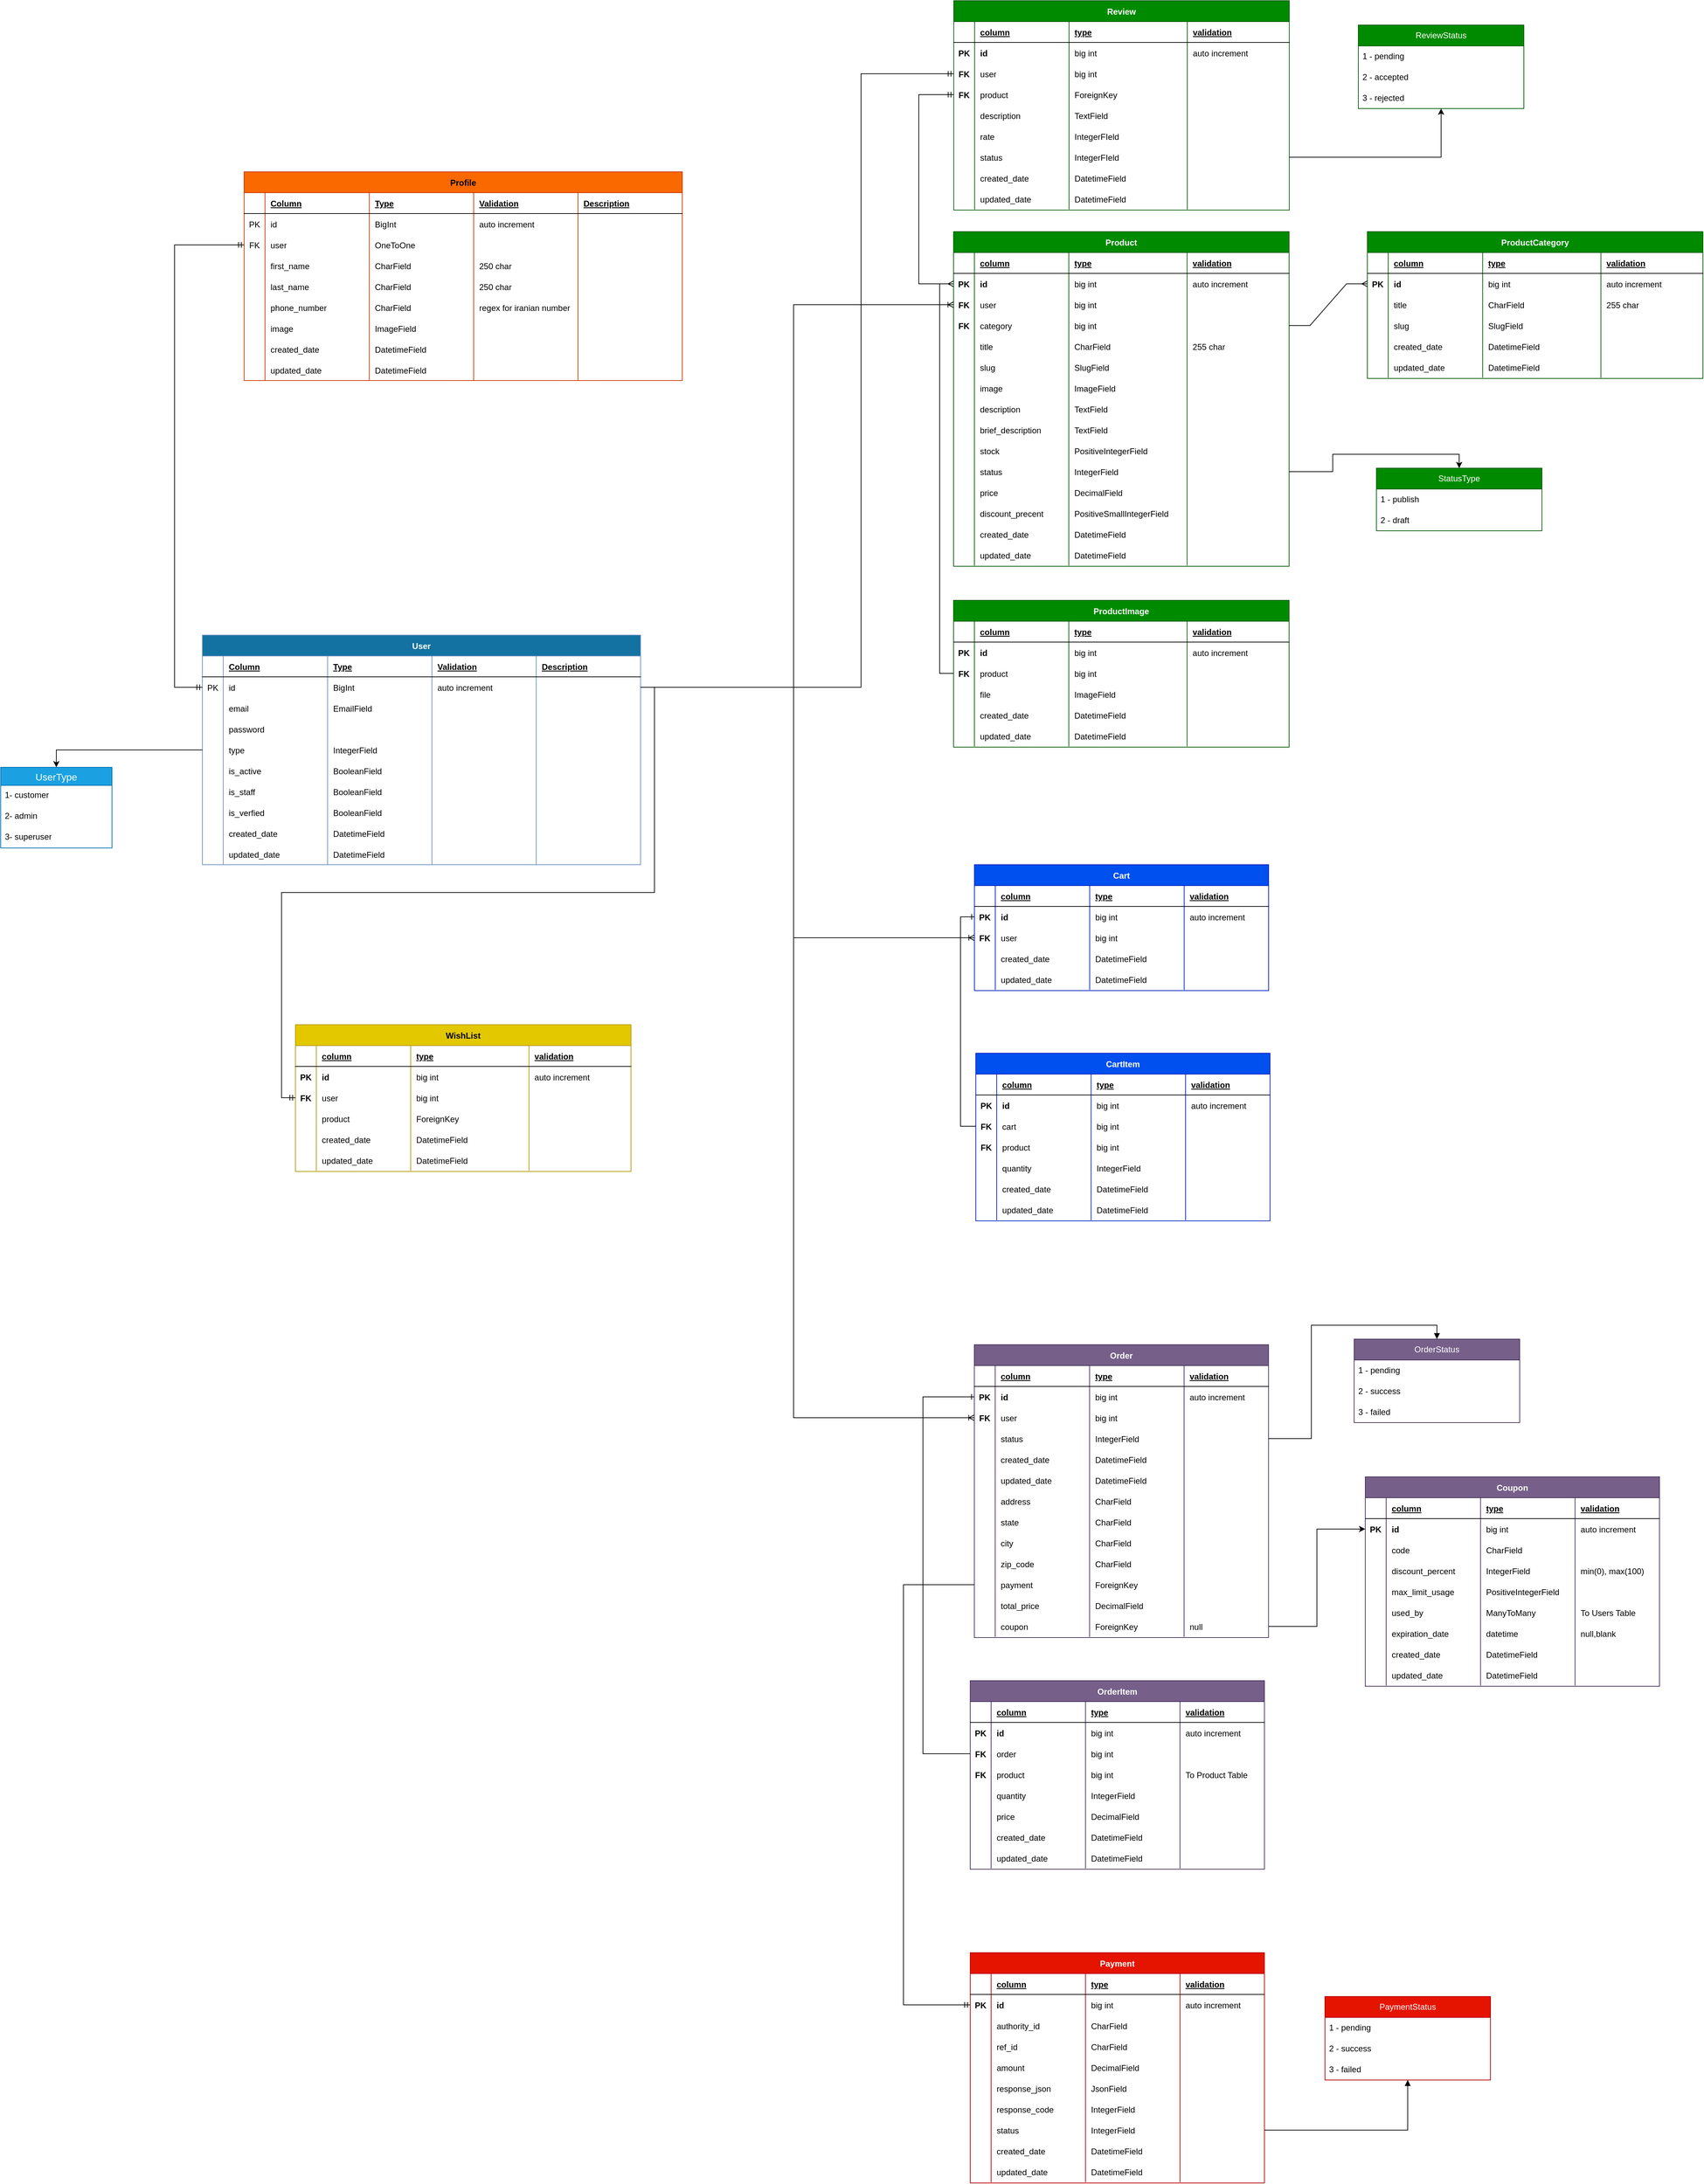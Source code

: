 <mxfile version="24.1.0" type="device">
  <diagram id="NOTkKb1n_BUp-2teJT92" name="Page-1">
    <mxGraphModel dx="1700" dy="1642" grid="0" gridSize="10" guides="1" tooltips="1" connect="1" arrows="1" fold="1" page="0" pageScale="1" pageWidth="5000" pageHeight="3500" math="0" shadow="0">
      <root>
        <mxCell id="0" />
        <mxCell id="1" parent="0" />
        <mxCell id="vA2ouxjig7Aqr5_vBzUk-1" value="User" style="shape=table;startSize=30;container=1;collapsible=1;childLayout=tableLayout;fixedRows=1;rowLines=0;fontStyle=1;align=center;resizeLast=1;fillColor=#1372A1;strokeColor=#6c8ebf;fontColor=#FFFFFF;" parent="1" vertex="1">
          <mxGeometry x="710" y="860" width="630" height="330" as="geometry" />
        </mxCell>
        <mxCell id="vA2ouxjig7Aqr5_vBzUk-2" value="" style="shape=tableRow;horizontal=0;startSize=0;swimlaneHead=0;swimlaneBody=0;fillColor=none;collapsible=0;dropTarget=0;points=[[0,0.5],[1,0.5]];portConstraint=eastwest;top=0;left=0;right=0;bottom=1;" parent="vA2ouxjig7Aqr5_vBzUk-1" vertex="1">
          <mxGeometry y="30" width="630" height="30" as="geometry" />
        </mxCell>
        <mxCell id="vA2ouxjig7Aqr5_vBzUk-3" value="" style="shape=partialRectangle;connectable=0;fillColor=none;top=0;left=0;bottom=0;right=0;fontStyle=1;overflow=hidden;" parent="vA2ouxjig7Aqr5_vBzUk-2" vertex="1">
          <mxGeometry width="30" height="30" as="geometry">
            <mxRectangle width="30" height="30" as="alternateBounds" />
          </mxGeometry>
        </mxCell>
        <mxCell id="vA2ouxjig7Aqr5_vBzUk-4" value="Column" style="shape=partialRectangle;connectable=0;fillColor=none;top=0;left=0;bottom=0;right=0;align=left;spacingLeft=6;fontStyle=5;overflow=hidden;" parent="vA2ouxjig7Aqr5_vBzUk-2" vertex="1">
          <mxGeometry x="30" width="150" height="30" as="geometry">
            <mxRectangle width="150" height="30" as="alternateBounds" />
          </mxGeometry>
        </mxCell>
        <mxCell id="vA2ouxjig7Aqr5_vBzUk-14" value="Type" style="shape=partialRectangle;connectable=0;fillColor=none;top=0;left=0;bottom=0;right=0;align=left;spacingLeft=6;fontStyle=5;overflow=hidden;" parent="vA2ouxjig7Aqr5_vBzUk-2" vertex="1">
          <mxGeometry x="180" width="150" height="30" as="geometry">
            <mxRectangle width="150" height="30" as="alternateBounds" />
          </mxGeometry>
        </mxCell>
        <mxCell id="vA2ouxjig7Aqr5_vBzUk-18" value="Validation" style="shape=partialRectangle;connectable=0;fillColor=none;top=0;left=0;bottom=0;right=0;align=left;spacingLeft=6;fontStyle=5;overflow=hidden;" parent="vA2ouxjig7Aqr5_vBzUk-2" vertex="1">
          <mxGeometry x="330" width="150" height="30" as="geometry">
            <mxRectangle width="150" height="30" as="alternateBounds" />
          </mxGeometry>
        </mxCell>
        <mxCell id="vA2ouxjig7Aqr5_vBzUk-22" value="Description" style="shape=partialRectangle;connectable=0;fillColor=none;top=0;left=0;bottom=0;right=0;align=left;spacingLeft=6;fontStyle=5;overflow=hidden;" parent="vA2ouxjig7Aqr5_vBzUk-2" vertex="1">
          <mxGeometry x="480" width="150" height="30" as="geometry">
            <mxRectangle width="150" height="30" as="alternateBounds" />
          </mxGeometry>
        </mxCell>
        <mxCell id="vA2ouxjig7Aqr5_vBzUk-5" value="" style="shape=tableRow;horizontal=0;startSize=0;swimlaneHead=0;swimlaneBody=0;fillColor=none;collapsible=0;dropTarget=0;points=[[0,0.5],[1,0.5]];portConstraint=eastwest;top=0;left=0;right=0;bottom=0;" parent="vA2ouxjig7Aqr5_vBzUk-1" vertex="1">
          <mxGeometry y="60" width="630" height="30" as="geometry" />
        </mxCell>
        <mxCell id="vA2ouxjig7Aqr5_vBzUk-6" value="PK" style="shape=partialRectangle;connectable=0;fillColor=none;top=0;left=0;bottom=0;right=0;editable=1;overflow=hidden;" parent="vA2ouxjig7Aqr5_vBzUk-5" vertex="1">
          <mxGeometry width="30" height="30" as="geometry">
            <mxRectangle width="30" height="30" as="alternateBounds" />
          </mxGeometry>
        </mxCell>
        <mxCell id="vA2ouxjig7Aqr5_vBzUk-7" value="id" style="shape=partialRectangle;connectable=0;fillColor=none;top=0;left=0;bottom=0;right=0;align=left;spacingLeft=6;overflow=hidden;" parent="vA2ouxjig7Aqr5_vBzUk-5" vertex="1">
          <mxGeometry x="30" width="150" height="30" as="geometry">
            <mxRectangle width="150" height="30" as="alternateBounds" />
          </mxGeometry>
        </mxCell>
        <mxCell id="vA2ouxjig7Aqr5_vBzUk-15" value="BigInt" style="shape=partialRectangle;connectable=0;fillColor=none;top=0;left=0;bottom=0;right=0;align=left;spacingLeft=6;overflow=hidden;" parent="vA2ouxjig7Aqr5_vBzUk-5" vertex="1">
          <mxGeometry x="180" width="150" height="30" as="geometry">
            <mxRectangle width="150" height="30" as="alternateBounds" />
          </mxGeometry>
        </mxCell>
        <mxCell id="vA2ouxjig7Aqr5_vBzUk-19" value="auto increment" style="shape=partialRectangle;connectable=0;fillColor=none;top=0;left=0;bottom=0;right=0;align=left;spacingLeft=6;overflow=hidden;" parent="vA2ouxjig7Aqr5_vBzUk-5" vertex="1">
          <mxGeometry x="330" width="150" height="30" as="geometry">
            <mxRectangle width="150" height="30" as="alternateBounds" />
          </mxGeometry>
        </mxCell>
        <mxCell id="vA2ouxjig7Aqr5_vBzUk-23" style="shape=partialRectangle;connectable=0;fillColor=none;top=0;left=0;bottom=0;right=0;align=left;spacingLeft=6;overflow=hidden;" parent="vA2ouxjig7Aqr5_vBzUk-5" vertex="1">
          <mxGeometry x="480" width="150" height="30" as="geometry">
            <mxRectangle width="150" height="30" as="alternateBounds" />
          </mxGeometry>
        </mxCell>
        <mxCell id="vA2ouxjig7Aqr5_vBzUk-8" value="" style="shape=tableRow;horizontal=0;startSize=0;swimlaneHead=0;swimlaneBody=0;fillColor=none;collapsible=0;dropTarget=0;points=[[0,0.5],[1,0.5]];portConstraint=eastwest;top=0;left=0;right=0;bottom=0;" parent="vA2ouxjig7Aqr5_vBzUk-1" vertex="1">
          <mxGeometry y="90" width="630" height="30" as="geometry" />
        </mxCell>
        <mxCell id="vA2ouxjig7Aqr5_vBzUk-9" value="" style="shape=partialRectangle;connectable=0;fillColor=none;top=0;left=0;bottom=0;right=0;editable=1;overflow=hidden;" parent="vA2ouxjig7Aqr5_vBzUk-8" vertex="1">
          <mxGeometry width="30" height="30" as="geometry">
            <mxRectangle width="30" height="30" as="alternateBounds" />
          </mxGeometry>
        </mxCell>
        <mxCell id="vA2ouxjig7Aqr5_vBzUk-10" value="email" style="shape=partialRectangle;connectable=0;fillColor=none;top=0;left=0;bottom=0;right=0;align=left;spacingLeft=6;overflow=hidden;" parent="vA2ouxjig7Aqr5_vBzUk-8" vertex="1">
          <mxGeometry x="30" width="150" height="30" as="geometry">
            <mxRectangle width="150" height="30" as="alternateBounds" />
          </mxGeometry>
        </mxCell>
        <mxCell id="vA2ouxjig7Aqr5_vBzUk-16" value="EmailField" style="shape=partialRectangle;connectable=0;fillColor=none;top=0;left=0;bottom=0;right=0;align=left;spacingLeft=6;overflow=hidden;" parent="vA2ouxjig7Aqr5_vBzUk-8" vertex="1">
          <mxGeometry x="180" width="150" height="30" as="geometry">
            <mxRectangle width="150" height="30" as="alternateBounds" />
          </mxGeometry>
        </mxCell>
        <mxCell id="vA2ouxjig7Aqr5_vBzUk-20" style="shape=partialRectangle;connectable=0;fillColor=none;top=0;left=0;bottom=0;right=0;align=left;spacingLeft=6;overflow=hidden;" parent="vA2ouxjig7Aqr5_vBzUk-8" vertex="1">
          <mxGeometry x="330" width="150" height="30" as="geometry">
            <mxRectangle width="150" height="30" as="alternateBounds" />
          </mxGeometry>
        </mxCell>
        <mxCell id="vA2ouxjig7Aqr5_vBzUk-24" style="shape=partialRectangle;connectable=0;fillColor=none;top=0;left=0;bottom=0;right=0;align=left;spacingLeft=6;overflow=hidden;" parent="vA2ouxjig7Aqr5_vBzUk-8" vertex="1">
          <mxGeometry x="480" width="150" height="30" as="geometry">
            <mxRectangle width="150" height="30" as="alternateBounds" />
          </mxGeometry>
        </mxCell>
        <mxCell id="vA2ouxjig7Aqr5_vBzUk-11" value="" style="shape=tableRow;horizontal=0;startSize=0;swimlaneHead=0;swimlaneBody=0;fillColor=none;collapsible=0;dropTarget=0;points=[[0,0.5],[1,0.5]];portConstraint=eastwest;top=0;left=0;right=0;bottom=0;" parent="vA2ouxjig7Aqr5_vBzUk-1" vertex="1">
          <mxGeometry y="120" width="630" height="30" as="geometry" />
        </mxCell>
        <mxCell id="vA2ouxjig7Aqr5_vBzUk-12" value="" style="shape=partialRectangle;connectable=0;fillColor=none;top=0;left=0;bottom=0;right=0;editable=1;overflow=hidden;" parent="vA2ouxjig7Aqr5_vBzUk-11" vertex="1">
          <mxGeometry width="30" height="30" as="geometry">
            <mxRectangle width="30" height="30" as="alternateBounds" />
          </mxGeometry>
        </mxCell>
        <mxCell id="vA2ouxjig7Aqr5_vBzUk-13" value="password" style="shape=partialRectangle;connectable=0;fillColor=none;top=0;left=0;bottom=0;right=0;align=left;spacingLeft=6;overflow=hidden;" parent="vA2ouxjig7Aqr5_vBzUk-11" vertex="1">
          <mxGeometry x="30" width="150" height="30" as="geometry">
            <mxRectangle width="150" height="30" as="alternateBounds" />
          </mxGeometry>
        </mxCell>
        <mxCell id="vA2ouxjig7Aqr5_vBzUk-17" style="shape=partialRectangle;connectable=0;fillColor=none;top=0;left=0;bottom=0;right=0;align=left;spacingLeft=6;overflow=hidden;" parent="vA2ouxjig7Aqr5_vBzUk-11" vertex="1">
          <mxGeometry x="180" width="150" height="30" as="geometry">
            <mxRectangle width="150" height="30" as="alternateBounds" />
          </mxGeometry>
        </mxCell>
        <mxCell id="vA2ouxjig7Aqr5_vBzUk-21" style="shape=partialRectangle;connectable=0;fillColor=none;top=0;left=0;bottom=0;right=0;align=left;spacingLeft=6;overflow=hidden;" parent="vA2ouxjig7Aqr5_vBzUk-11" vertex="1">
          <mxGeometry x="330" width="150" height="30" as="geometry">
            <mxRectangle width="150" height="30" as="alternateBounds" />
          </mxGeometry>
        </mxCell>
        <mxCell id="vA2ouxjig7Aqr5_vBzUk-25" style="shape=partialRectangle;connectable=0;fillColor=none;top=0;left=0;bottom=0;right=0;align=left;spacingLeft=6;overflow=hidden;" parent="vA2ouxjig7Aqr5_vBzUk-11" vertex="1">
          <mxGeometry x="480" width="150" height="30" as="geometry">
            <mxRectangle width="150" height="30" as="alternateBounds" />
          </mxGeometry>
        </mxCell>
        <mxCell id="vA2ouxjig7Aqr5_vBzUk-26" value="" style="shape=tableRow;horizontal=0;startSize=0;swimlaneHead=0;swimlaneBody=0;fillColor=none;collapsible=0;dropTarget=0;points=[[0,0.5],[1,0.5]];portConstraint=eastwest;top=0;left=0;right=0;bottom=0;" parent="vA2ouxjig7Aqr5_vBzUk-1" vertex="1">
          <mxGeometry y="150" width="630" height="30" as="geometry" />
        </mxCell>
        <mxCell id="vA2ouxjig7Aqr5_vBzUk-27" value="" style="shape=partialRectangle;connectable=0;fillColor=none;top=0;left=0;bottom=0;right=0;editable=1;overflow=hidden;" parent="vA2ouxjig7Aqr5_vBzUk-26" vertex="1">
          <mxGeometry width="30" height="30" as="geometry">
            <mxRectangle width="30" height="30" as="alternateBounds" />
          </mxGeometry>
        </mxCell>
        <mxCell id="vA2ouxjig7Aqr5_vBzUk-28" value="type" style="shape=partialRectangle;connectable=0;fillColor=none;top=0;left=0;bottom=0;right=0;align=left;spacingLeft=6;overflow=hidden;" parent="vA2ouxjig7Aqr5_vBzUk-26" vertex="1">
          <mxGeometry x="30" width="150" height="30" as="geometry">
            <mxRectangle width="150" height="30" as="alternateBounds" />
          </mxGeometry>
        </mxCell>
        <mxCell id="vA2ouxjig7Aqr5_vBzUk-29" value="IntegerField" style="shape=partialRectangle;connectable=0;fillColor=none;top=0;left=0;bottom=0;right=0;align=left;spacingLeft=6;overflow=hidden;" parent="vA2ouxjig7Aqr5_vBzUk-26" vertex="1">
          <mxGeometry x="180" width="150" height="30" as="geometry">
            <mxRectangle width="150" height="30" as="alternateBounds" />
          </mxGeometry>
        </mxCell>
        <mxCell id="vA2ouxjig7Aqr5_vBzUk-30" style="shape=partialRectangle;connectable=0;fillColor=none;top=0;left=0;bottom=0;right=0;align=left;spacingLeft=6;overflow=hidden;" parent="vA2ouxjig7Aqr5_vBzUk-26" vertex="1">
          <mxGeometry x="330" width="150" height="30" as="geometry">
            <mxRectangle width="150" height="30" as="alternateBounds" />
          </mxGeometry>
        </mxCell>
        <mxCell id="vA2ouxjig7Aqr5_vBzUk-31" style="shape=partialRectangle;connectable=0;fillColor=none;top=0;left=0;bottom=0;right=0;align=left;spacingLeft=6;overflow=hidden;" parent="vA2ouxjig7Aqr5_vBzUk-26" vertex="1">
          <mxGeometry x="480" width="150" height="30" as="geometry">
            <mxRectangle width="150" height="30" as="alternateBounds" />
          </mxGeometry>
        </mxCell>
        <mxCell id="vA2ouxjig7Aqr5_vBzUk-44" value="" style="shape=tableRow;horizontal=0;startSize=0;swimlaneHead=0;swimlaneBody=0;fillColor=none;collapsible=0;dropTarget=0;points=[[0,0.5],[1,0.5]];portConstraint=eastwest;top=0;left=0;right=0;bottom=0;" parent="vA2ouxjig7Aqr5_vBzUk-1" vertex="1">
          <mxGeometry y="180" width="630" height="30" as="geometry" />
        </mxCell>
        <mxCell id="vA2ouxjig7Aqr5_vBzUk-45" value="" style="shape=partialRectangle;connectable=0;fillColor=none;top=0;left=0;bottom=0;right=0;editable=1;overflow=hidden;" parent="vA2ouxjig7Aqr5_vBzUk-44" vertex="1">
          <mxGeometry width="30" height="30" as="geometry">
            <mxRectangle width="30" height="30" as="alternateBounds" />
          </mxGeometry>
        </mxCell>
        <mxCell id="vA2ouxjig7Aqr5_vBzUk-46" value="is_active" style="shape=partialRectangle;connectable=0;fillColor=none;top=0;left=0;bottom=0;right=0;align=left;spacingLeft=6;overflow=hidden;" parent="vA2ouxjig7Aqr5_vBzUk-44" vertex="1">
          <mxGeometry x="30" width="150" height="30" as="geometry">
            <mxRectangle width="150" height="30" as="alternateBounds" />
          </mxGeometry>
        </mxCell>
        <mxCell id="vA2ouxjig7Aqr5_vBzUk-47" value="BooleanField" style="shape=partialRectangle;connectable=0;fillColor=none;top=0;left=0;bottom=0;right=0;align=left;spacingLeft=6;overflow=hidden;" parent="vA2ouxjig7Aqr5_vBzUk-44" vertex="1">
          <mxGeometry x="180" width="150" height="30" as="geometry">
            <mxRectangle width="150" height="30" as="alternateBounds" />
          </mxGeometry>
        </mxCell>
        <mxCell id="vA2ouxjig7Aqr5_vBzUk-48" style="shape=partialRectangle;connectable=0;fillColor=none;top=0;left=0;bottom=0;right=0;align=left;spacingLeft=6;overflow=hidden;" parent="vA2ouxjig7Aqr5_vBzUk-44" vertex="1">
          <mxGeometry x="330" width="150" height="30" as="geometry">
            <mxRectangle width="150" height="30" as="alternateBounds" />
          </mxGeometry>
        </mxCell>
        <mxCell id="vA2ouxjig7Aqr5_vBzUk-49" style="shape=partialRectangle;connectable=0;fillColor=none;top=0;left=0;bottom=0;right=0;align=left;spacingLeft=6;overflow=hidden;" parent="vA2ouxjig7Aqr5_vBzUk-44" vertex="1">
          <mxGeometry x="480" width="150" height="30" as="geometry">
            <mxRectangle width="150" height="30" as="alternateBounds" />
          </mxGeometry>
        </mxCell>
        <mxCell id="vA2ouxjig7Aqr5_vBzUk-50" value="" style="shape=tableRow;horizontal=0;startSize=0;swimlaneHead=0;swimlaneBody=0;fillColor=none;collapsible=0;dropTarget=0;points=[[0,0.5],[1,0.5]];portConstraint=eastwest;top=0;left=0;right=0;bottom=0;" parent="vA2ouxjig7Aqr5_vBzUk-1" vertex="1">
          <mxGeometry y="210" width="630" height="30" as="geometry" />
        </mxCell>
        <mxCell id="vA2ouxjig7Aqr5_vBzUk-51" value="" style="shape=partialRectangle;connectable=0;fillColor=none;top=0;left=0;bottom=0;right=0;editable=1;overflow=hidden;" parent="vA2ouxjig7Aqr5_vBzUk-50" vertex="1">
          <mxGeometry width="30" height="30" as="geometry">
            <mxRectangle width="30" height="30" as="alternateBounds" />
          </mxGeometry>
        </mxCell>
        <mxCell id="vA2ouxjig7Aqr5_vBzUk-52" value="is_staff" style="shape=partialRectangle;connectable=0;fillColor=none;top=0;left=0;bottom=0;right=0;align=left;spacingLeft=6;overflow=hidden;" parent="vA2ouxjig7Aqr5_vBzUk-50" vertex="1">
          <mxGeometry x="30" width="150" height="30" as="geometry">
            <mxRectangle width="150" height="30" as="alternateBounds" />
          </mxGeometry>
        </mxCell>
        <mxCell id="vA2ouxjig7Aqr5_vBzUk-53" value="BooleanField" style="shape=partialRectangle;connectable=0;fillColor=none;top=0;left=0;bottom=0;right=0;align=left;spacingLeft=6;overflow=hidden;" parent="vA2ouxjig7Aqr5_vBzUk-50" vertex="1">
          <mxGeometry x="180" width="150" height="30" as="geometry">
            <mxRectangle width="150" height="30" as="alternateBounds" />
          </mxGeometry>
        </mxCell>
        <mxCell id="vA2ouxjig7Aqr5_vBzUk-54" style="shape=partialRectangle;connectable=0;fillColor=none;top=0;left=0;bottom=0;right=0;align=left;spacingLeft=6;overflow=hidden;" parent="vA2ouxjig7Aqr5_vBzUk-50" vertex="1">
          <mxGeometry x="330" width="150" height="30" as="geometry">
            <mxRectangle width="150" height="30" as="alternateBounds" />
          </mxGeometry>
        </mxCell>
        <mxCell id="vA2ouxjig7Aqr5_vBzUk-55" style="shape=partialRectangle;connectable=0;fillColor=none;top=0;left=0;bottom=0;right=0;align=left;spacingLeft=6;overflow=hidden;" parent="vA2ouxjig7Aqr5_vBzUk-50" vertex="1">
          <mxGeometry x="480" width="150" height="30" as="geometry">
            <mxRectangle width="150" height="30" as="alternateBounds" />
          </mxGeometry>
        </mxCell>
        <mxCell id="vA2ouxjig7Aqr5_vBzUk-56" value="" style="shape=tableRow;horizontal=0;startSize=0;swimlaneHead=0;swimlaneBody=0;fillColor=none;collapsible=0;dropTarget=0;points=[[0,0.5],[1,0.5]];portConstraint=eastwest;top=0;left=0;right=0;bottom=0;" parent="vA2ouxjig7Aqr5_vBzUk-1" vertex="1">
          <mxGeometry y="240" width="630" height="30" as="geometry" />
        </mxCell>
        <mxCell id="vA2ouxjig7Aqr5_vBzUk-57" value="" style="shape=partialRectangle;connectable=0;fillColor=none;top=0;left=0;bottom=0;right=0;editable=1;overflow=hidden;" parent="vA2ouxjig7Aqr5_vBzUk-56" vertex="1">
          <mxGeometry width="30" height="30" as="geometry">
            <mxRectangle width="30" height="30" as="alternateBounds" />
          </mxGeometry>
        </mxCell>
        <mxCell id="vA2ouxjig7Aqr5_vBzUk-58" value="is_verfied" style="shape=partialRectangle;connectable=0;fillColor=none;top=0;left=0;bottom=0;right=0;align=left;spacingLeft=6;overflow=hidden;" parent="vA2ouxjig7Aqr5_vBzUk-56" vertex="1">
          <mxGeometry x="30" width="150" height="30" as="geometry">
            <mxRectangle width="150" height="30" as="alternateBounds" />
          </mxGeometry>
        </mxCell>
        <mxCell id="vA2ouxjig7Aqr5_vBzUk-59" value="BooleanField" style="shape=partialRectangle;connectable=0;fillColor=none;top=0;left=0;bottom=0;right=0;align=left;spacingLeft=6;overflow=hidden;" parent="vA2ouxjig7Aqr5_vBzUk-56" vertex="1">
          <mxGeometry x="180" width="150" height="30" as="geometry">
            <mxRectangle width="150" height="30" as="alternateBounds" />
          </mxGeometry>
        </mxCell>
        <mxCell id="vA2ouxjig7Aqr5_vBzUk-60" style="shape=partialRectangle;connectable=0;fillColor=none;top=0;left=0;bottom=0;right=0;align=left;spacingLeft=6;overflow=hidden;" parent="vA2ouxjig7Aqr5_vBzUk-56" vertex="1">
          <mxGeometry x="330" width="150" height="30" as="geometry">
            <mxRectangle width="150" height="30" as="alternateBounds" />
          </mxGeometry>
        </mxCell>
        <mxCell id="vA2ouxjig7Aqr5_vBzUk-61" style="shape=partialRectangle;connectable=0;fillColor=none;top=0;left=0;bottom=0;right=0;align=left;spacingLeft=6;overflow=hidden;" parent="vA2ouxjig7Aqr5_vBzUk-56" vertex="1">
          <mxGeometry x="480" width="150" height="30" as="geometry">
            <mxRectangle width="150" height="30" as="alternateBounds" />
          </mxGeometry>
        </mxCell>
        <mxCell id="vA2ouxjig7Aqr5_vBzUk-32" value="" style="shape=tableRow;horizontal=0;startSize=0;swimlaneHead=0;swimlaneBody=0;fillColor=none;collapsible=0;dropTarget=0;points=[[0,0.5],[1,0.5]];portConstraint=eastwest;top=0;left=0;right=0;bottom=0;" parent="vA2ouxjig7Aqr5_vBzUk-1" vertex="1">
          <mxGeometry y="270" width="630" height="30" as="geometry" />
        </mxCell>
        <mxCell id="vA2ouxjig7Aqr5_vBzUk-33" value="" style="shape=partialRectangle;connectable=0;fillColor=none;top=0;left=0;bottom=0;right=0;editable=1;overflow=hidden;" parent="vA2ouxjig7Aqr5_vBzUk-32" vertex="1">
          <mxGeometry width="30" height="30" as="geometry">
            <mxRectangle width="30" height="30" as="alternateBounds" />
          </mxGeometry>
        </mxCell>
        <mxCell id="vA2ouxjig7Aqr5_vBzUk-34" value="created_date" style="shape=partialRectangle;connectable=0;fillColor=none;top=0;left=0;bottom=0;right=0;align=left;spacingLeft=6;overflow=hidden;" parent="vA2ouxjig7Aqr5_vBzUk-32" vertex="1">
          <mxGeometry x="30" width="150" height="30" as="geometry">
            <mxRectangle width="150" height="30" as="alternateBounds" />
          </mxGeometry>
        </mxCell>
        <mxCell id="vA2ouxjig7Aqr5_vBzUk-35" value="DatetimeField" style="shape=partialRectangle;connectable=0;fillColor=none;top=0;left=0;bottom=0;right=0;align=left;spacingLeft=6;overflow=hidden;" parent="vA2ouxjig7Aqr5_vBzUk-32" vertex="1">
          <mxGeometry x="180" width="150" height="30" as="geometry">
            <mxRectangle width="150" height="30" as="alternateBounds" />
          </mxGeometry>
        </mxCell>
        <mxCell id="vA2ouxjig7Aqr5_vBzUk-36" style="shape=partialRectangle;connectable=0;fillColor=none;top=0;left=0;bottom=0;right=0;align=left;spacingLeft=6;overflow=hidden;" parent="vA2ouxjig7Aqr5_vBzUk-32" vertex="1">
          <mxGeometry x="330" width="150" height="30" as="geometry">
            <mxRectangle width="150" height="30" as="alternateBounds" />
          </mxGeometry>
        </mxCell>
        <mxCell id="vA2ouxjig7Aqr5_vBzUk-37" style="shape=partialRectangle;connectable=0;fillColor=none;top=0;left=0;bottom=0;right=0;align=left;spacingLeft=6;overflow=hidden;" parent="vA2ouxjig7Aqr5_vBzUk-32" vertex="1">
          <mxGeometry x="480" width="150" height="30" as="geometry">
            <mxRectangle width="150" height="30" as="alternateBounds" />
          </mxGeometry>
        </mxCell>
        <mxCell id="vA2ouxjig7Aqr5_vBzUk-38" value="" style="shape=tableRow;horizontal=0;startSize=0;swimlaneHead=0;swimlaneBody=0;fillColor=none;collapsible=0;dropTarget=0;points=[[0,0.5],[1,0.5]];portConstraint=eastwest;top=0;left=0;right=0;bottom=0;" parent="vA2ouxjig7Aqr5_vBzUk-1" vertex="1">
          <mxGeometry y="300" width="630" height="30" as="geometry" />
        </mxCell>
        <mxCell id="vA2ouxjig7Aqr5_vBzUk-39" value="" style="shape=partialRectangle;connectable=0;fillColor=none;top=0;left=0;bottom=0;right=0;editable=1;overflow=hidden;" parent="vA2ouxjig7Aqr5_vBzUk-38" vertex="1">
          <mxGeometry width="30" height="30" as="geometry">
            <mxRectangle width="30" height="30" as="alternateBounds" />
          </mxGeometry>
        </mxCell>
        <mxCell id="vA2ouxjig7Aqr5_vBzUk-40" value="updated_date" style="shape=partialRectangle;connectable=0;fillColor=none;top=0;left=0;bottom=0;right=0;align=left;spacingLeft=6;overflow=hidden;" parent="vA2ouxjig7Aqr5_vBzUk-38" vertex="1">
          <mxGeometry x="30" width="150" height="30" as="geometry">
            <mxRectangle width="150" height="30" as="alternateBounds" />
          </mxGeometry>
        </mxCell>
        <mxCell id="vA2ouxjig7Aqr5_vBzUk-41" value="DatetimeField" style="shape=partialRectangle;connectable=0;fillColor=none;top=0;left=0;bottom=0;right=0;align=left;spacingLeft=6;overflow=hidden;" parent="vA2ouxjig7Aqr5_vBzUk-38" vertex="1">
          <mxGeometry x="180" width="150" height="30" as="geometry">
            <mxRectangle width="150" height="30" as="alternateBounds" />
          </mxGeometry>
        </mxCell>
        <mxCell id="vA2ouxjig7Aqr5_vBzUk-42" style="shape=partialRectangle;connectable=0;fillColor=none;top=0;left=0;bottom=0;right=0;align=left;spacingLeft=6;overflow=hidden;" parent="vA2ouxjig7Aqr5_vBzUk-38" vertex="1">
          <mxGeometry x="330" width="150" height="30" as="geometry">
            <mxRectangle width="150" height="30" as="alternateBounds" />
          </mxGeometry>
        </mxCell>
        <mxCell id="vA2ouxjig7Aqr5_vBzUk-43" style="shape=partialRectangle;connectable=0;fillColor=none;top=0;left=0;bottom=0;right=0;align=left;spacingLeft=6;overflow=hidden;" parent="vA2ouxjig7Aqr5_vBzUk-38" vertex="1">
          <mxGeometry x="480" width="150" height="30" as="geometry">
            <mxRectangle width="150" height="30" as="alternateBounds" />
          </mxGeometry>
        </mxCell>
        <mxCell id="vA2ouxjig7Aqr5_vBzUk-62" value="Profile" style="shape=table;startSize=30;container=1;collapsible=1;childLayout=tableLayout;fixedRows=1;rowLines=0;fontStyle=1;align=center;resizeLast=1;fillColor=#fa6800;strokeColor=#C73500;fontColor=#000000;" parent="1" vertex="1">
          <mxGeometry x="770" y="194" width="630" height="300" as="geometry" />
        </mxCell>
        <mxCell id="vA2ouxjig7Aqr5_vBzUk-63" value="" style="shape=tableRow;horizontal=0;startSize=0;swimlaneHead=0;swimlaneBody=0;fillColor=none;collapsible=0;dropTarget=0;points=[[0,0.5],[1,0.5]];portConstraint=eastwest;top=0;left=0;right=0;bottom=1;" parent="vA2ouxjig7Aqr5_vBzUk-62" vertex="1">
          <mxGeometry y="30" width="630" height="30" as="geometry" />
        </mxCell>
        <mxCell id="vA2ouxjig7Aqr5_vBzUk-64" value="" style="shape=partialRectangle;connectable=0;fillColor=none;top=0;left=0;bottom=0;right=0;fontStyle=1;overflow=hidden;" parent="vA2ouxjig7Aqr5_vBzUk-63" vertex="1">
          <mxGeometry width="30" height="30" as="geometry">
            <mxRectangle width="30" height="30" as="alternateBounds" />
          </mxGeometry>
        </mxCell>
        <mxCell id="vA2ouxjig7Aqr5_vBzUk-65" value="Column" style="shape=partialRectangle;connectable=0;fillColor=none;top=0;left=0;bottom=0;right=0;align=left;spacingLeft=6;fontStyle=5;overflow=hidden;" parent="vA2ouxjig7Aqr5_vBzUk-63" vertex="1">
          <mxGeometry x="30" width="150" height="30" as="geometry">
            <mxRectangle width="150" height="30" as="alternateBounds" />
          </mxGeometry>
        </mxCell>
        <mxCell id="vA2ouxjig7Aqr5_vBzUk-66" value="Type" style="shape=partialRectangle;connectable=0;fillColor=none;top=0;left=0;bottom=0;right=0;align=left;spacingLeft=6;fontStyle=5;overflow=hidden;" parent="vA2ouxjig7Aqr5_vBzUk-63" vertex="1">
          <mxGeometry x="180" width="150" height="30" as="geometry">
            <mxRectangle width="150" height="30" as="alternateBounds" />
          </mxGeometry>
        </mxCell>
        <mxCell id="vA2ouxjig7Aqr5_vBzUk-67" value="Validation" style="shape=partialRectangle;connectable=0;fillColor=none;top=0;left=0;bottom=0;right=0;align=left;spacingLeft=6;fontStyle=5;overflow=hidden;" parent="vA2ouxjig7Aqr5_vBzUk-63" vertex="1">
          <mxGeometry x="330" width="150" height="30" as="geometry">
            <mxRectangle width="150" height="30" as="alternateBounds" />
          </mxGeometry>
        </mxCell>
        <mxCell id="vA2ouxjig7Aqr5_vBzUk-68" value="Description" style="shape=partialRectangle;connectable=0;fillColor=none;top=0;left=0;bottom=0;right=0;align=left;spacingLeft=6;fontStyle=5;overflow=hidden;" parent="vA2ouxjig7Aqr5_vBzUk-63" vertex="1">
          <mxGeometry x="480" width="150" height="30" as="geometry">
            <mxRectangle width="150" height="30" as="alternateBounds" />
          </mxGeometry>
        </mxCell>
        <mxCell id="vA2ouxjig7Aqr5_vBzUk-69" value="" style="shape=tableRow;horizontal=0;startSize=0;swimlaneHead=0;swimlaneBody=0;fillColor=none;collapsible=0;dropTarget=0;points=[[0,0.5],[1,0.5]];portConstraint=eastwest;top=0;left=0;right=0;bottom=0;" parent="vA2ouxjig7Aqr5_vBzUk-62" vertex="1">
          <mxGeometry y="60" width="630" height="30" as="geometry" />
        </mxCell>
        <mxCell id="vA2ouxjig7Aqr5_vBzUk-70" value="PK" style="shape=partialRectangle;connectable=0;fillColor=none;top=0;left=0;bottom=0;right=0;editable=1;overflow=hidden;" parent="vA2ouxjig7Aqr5_vBzUk-69" vertex="1">
          <mxGeometry width="30" height="30" as="geometry">
            <mxRectangle width="30" height="30" as="alternateBounds" />
          </mxGeometry>
        </mxCell>
        <mxCell id="vA2ouxjig7Aqr5_vBzUk-71" value="id" style="shape=partialRectangle;connectable=0;fillColor=none;top=0;left=0;bottom=0;right=0;align=left;spacingLeft=6;overflow=hidden;" parent="vA2ouxjig7Aqr5_vBzUk-69" vertex="1">
          <mxGeometry x="30" width="150" height="30" as="geometry">
            <mxRectangle width="150" height="30" as="alternateBounds" />
          </mxGeometry>
        </mxCell>
        <mxCell id="vA2ouxjig7Aqr5_vBzUk-72" value="BigInt" style="shape=partialRectangle;connectable=0;fillColor=none;top=0;left=0;bottom=0;right=0;align=left;spacingLeft=6;overflow=hidden;" parent="vA2ouxjig7Aqr5_vBzUk-69" vertex="1">
          <mxGeometry x="180" width="150" height="30" as="geometry">
            <mxRectangle width="150" height="30" as="alternateBounds" />
          </mxGeometry>
        </mxCell>
        <mxCell id="vA2ouxjig7Aqr5_vBzUk-73" value="auto increment" style="shape=partialRectangle;connectable=0;fillColor=none;top=0;left=0;bottom=0;right=0;align=left;spacingLeft=6;overflow=hidden;" parent="vA2ouxjig7Aqr5_vBzUk-69" vertex="1">
          <mxGeometry x="330" width="150" height="30" as="geometry">
            <mxRectangle width="150" height="30" as="alternateBounds" />
          </mxGeometry>
        </mxCell>
        <mxCell id="vA2ouxjig7Aqr5_vBzUk-74" style="shape=partialRectangle;connectable=0;fillColor=none;top=0;left=0;bottom=0;right=0;align=left;spacingLeft=6;overflow=hidden;" parent="vA2ouxjig7Aqr5_vBzUk-69" vertex="1">
          <mxGeometry x="480" width="150" height="30" as="geometry">
            <mxRectangle width="150" height="30" as="alternateBounds" />
          </mxGeometry>
        </mxCell>
        <mxCell id="vA2ouxjig7Aqr5_vBzUk-75" value="" style="shape=tableRow;horizontal=0;startSize=0;swimlaneHead=0;swimlaneBody=0;fillColor=none;collapsible=0;dropTarget=0;points=[[0,0.5],[1,0.5]];portConstraint=eastwest;top=0;left=0;right=0;bottom=0;" parent="vA2ouxjig7Aqr5_vBzUk-62" vertex="1">
          <mxGeometry y="90" width="630" height="30" as="geometry" />
        </mxCell>
        <mxCell id="vA2ouxjig7Aqr5_vBzUk-76" value="FK" style="shape=partialRectangle;connectable=0;fillColor=none;top=0;left=0;bottom=0;right=0;editable=1;overflow=hidden;" parent="vA2ouxjig7Aqr5_vBzUk-75" vertex="1">
          <mxGeometry width="30" height="30" as="geometry">
            <mxRectangle width="30" height="30" as="alternateBounds" />
          </mxGeometry>
        </mxCell>
        <mxCell id="vA2ouxjig7Aqr5_vBzUk-77" value="user" style="shape=partialRectangle;connectable=0;fillColor=none;top=0;left=0;bottom=0;right=0;align=left;spacingLeft=6;overflow=hidden;" parent="vA2ouxjig7Aqr5_vBzUk-75" vertex="1">
          <mxGeometry x="30" width="150" height="30" as="geometry">
            <mxRectangle width="150" height="30" as="alternateBounds" />
          </mxGeometry>
        </mxCell>
        <mxCell id="vA2ouxjig7Aqr5_vBzUk-78" value="OneToOne" style="shape=partialRectangle;connectable=0;fillColor=none;top=0;left=0;bottom=0;right=0;align=left;spacingLeft=6;overflow=hidden;" parent="vA2ouxjig7Aqr5_vBzUk-75" vertex="1">
          <mxGeometry x="180" width="150" height="30" as="geometry">
            <mxRectangle width="150" height="30" as="alternateBounds" />
          </mxGeometry>
        </mxCell>
        <mxCell id="vA2ouxjig7Aqr5_vBzUk-79" style="shape=partialRectangle;connectable=0;fillColor=none;top=0;left=0;bottom=0;right=0;align=left;spacingLeft=6;overflow=hidden;" parent="vA2ouxjig7Aqr5_vBzUk-75" vertex="1">
          <mxGeometry x="330" width="150" height="30" as="geometry">
            <mxRectangle width="150" height="30" as="alternateBounds" />
          </mxGeometry>
        </mxCell>
        <mxCell id="vA2ouxjig7Aqr5_vBzUk-80" style="shape=partialRectangle;connectable=0;fillColor=none;top=0;left=0;bottom=0;right=0;align=left;spacingLeft=6;overflow=hidden;" parent="vA2ouxjig7Aqr5_vBzUk-75" vertex="1">
          <mxGeometry x="480" width="150" height="30" as="geometry">
            <mxRectangle width="150" height="30" as="alternateBounds" />
          </mxGeometry>
        </mxCell>
        <mxCell id="vA2ouxjig7Aqr5_vBzUk-81" value="" style="shape=tableRow;horizontal=0;startSize=0;swimlaneHead=0;swimlaneBody=0;fillColor=none;collapsible=0;dropTarget=0;points=[[0,0.5],[1,0.5]];portConstraint=eastwest;top=0;left=0;right=0;bottom=0;" parent="vA2ouxjig7Aqr5_vBzUk-62" vertex="1">
          <mxGeometry y="120" width="630" height="30" as="geometry" />
        </mxCell>
        <mxCell id="vA2ouxjig7Aqr5_vBzUk-82" value="" style="shape=partialRectangle;connectable=0;fillColor=none;top=0;left=0;bottom=0;right=0;editable=1;overflow=hidden;" parent="vA2ouxjig7Aqr5_vBzUk-81" vertex="1">
          <mxGeometry width="30" height="30" as="geometry">
            <mxRectangle width="30" height="30" as="alternateBounds" />
          </mxGeometry>
        </mxCell>
        <mxCell id="vA2ouxjig7Aqr5_vBzUk-83" value="first_name" style="shape=partialRectangle;connectable=0;fillColor=none;top=0;left=0;bottom=0;right=0;align=left;spacingLeft=6;overflow=hidden;" parent="vA2ouxjig7Aqr5_vBzUk-81" vertex="1">
          <mxGeometry x="30" width="150" height="30" as="geometry">
            <mxRectangle width="150" height="30" as="alternateBounds" />
          </mxGeometry>
        </mxCell>
        <mxCell id="vA2ouxjig7Aqr5_vBzUk-84" value="CharField" style="shape=partialRectangle;connectable=0;fillColor=none;top=0;left=0;bottom=0;right=0;align=left;spacingLeft=6;overflow=hidden;" parent="vA2ouxjig7Aqr5_vBzUk-81" vertex="1">
          <mxGeometry x="180" width="150" height="30" as="geometry">
            <mxRectangle width="150" height="30" as="alternateBounds" />
          </mxGeometry>
        </mxCell>
        <mxCell id="vA2ouxjig7Aqr5_vBzUk-85" value="250 char" style="shape=partialRectangle;connectable=0;fillColor=none;top=0;left=0;bottom=0;right=0;align=left;spacingLeft=6;overflow=hidden;" parent="vA2ouxjig7Aqr5_vBzUk-81" vertex="1">
          <mxGeometry x="330" width="150" height="30" as="geometry">
            <mxRectangle width="150" height="30" as="alternateBounds" />
          </mxGeometry>
        </mxCell>
        <mxCell id="vA2ouxjig7Aqr5_vBzUk-86" style="shape=partialRectangle;connectable=0;fillColor=none;top=0;left=0;bottom=0;right=0;align=left;spacingLeft=6;overflow=hidden;" parent="vA2ouxjig7Aqr5_vBzUk-81" vertex="1">
          <mxGeometry x="480" width="150" height="30" as="geometry">
            <mxRectangle width="150" height="30" as="alternateBounds" />
          </mxGeometry>
        </mxCell>
        <mxCell id="vA2ouxjig7Aqr5_vBzUk-87" value="" style="shape=tableRow;horizontal=0;startSize=0;swimlaneHead=0;swimlaneBody=0;fillColor=none;collapsible=0;dropTarget=0;points=[[0,0.5],[1,0.5]];portConstraint=eastwest;top=0;left=0;right=0;bottom=0;" parent="vA2ouxjig7Aqr5_vBzUk-62" vertex="1">
          <mxGeometry y="150" width="630" height="30" as="geometry" />
        </mxCell>
        <mxCell id="vA2ouxjig7Aqr5_vBzUk-88" value="" style="shape=partialRectangle;connectable=0;fillColor=none;top=0;left=0;bottom=0;right=0;editable=1;overflow=hidden;" parent="vA2ouxjig7Aqr5_vBzUk-87" vertex="1">
          <mxGeometry width="30" height="30" as="geometry">
            <mxRectangle width="30" height="30" as="alternateBounds" />
          </mxGeometry>
        </mxCell>
        <mxCell id="vA2ouxjig7Aqr5_vBzUk-89" value="last_name" style="shape=partialRectangle;connectable=0;fillColor=none;top=0;left=0;bottom=0;right=0;align=left;spacingLeft=6;overflow=hidden;" parent="vA2ouxjig7Aqr5_vBzUk-87" vertex="1">
          <mxGeometry x="30" width="150" height="30" as="geometry">
            <mxRectangle width="150" height="30" as="alternateBounds" />
          </mxGeometry>
        </mxCell>
        <mxCell id="vA2ouxjig7Aqr5_vBzUk-90" value="CharField" style="shape=partialRectangle;connectable=0;fillColor=none;top=0;left=0;bottom=0;right=0;align=left;spacingLeft=6;overflow=hidden;" parent="vA2ouxjig7Aqr5_vBzUk-87" vertex="1">
          <mxGeometry x="180" width="150" height="30" as="geometry">
            <mxRectangle width="150" height="30" as="alternateBounds" />
          </mxGeometry>
        </mxCell>
        <mxCell id="vA2ouxjig7Aqr5_vBzUk-91" value="250 char" style="shape=partialRectangle;connectable=0;fillColor=none;top=0;left=0;bottom=0;right=0;align=left;spacingLeft=6;overflow=hidden;" parent="vA2ouxjig7Aqr5_vBzUk-87" vertex="1">
          <mxGeometry x="330" width="150" height="30" as="geometry">
            <mxRectangle width="150" height="30" as="alternateBounds" />
          </mxGeometry>
        </mxCell>
        <mxCell id="vA2ouxjig7Aqr5_vBzUk-92" style="shape=partialRectangle;connectable=0;fillColor=none;top=0;left=0;bottom=0;right=0;align=left;spacingLeft=6;overflow=hidden;" parent="vA2ouxjig7Aqr5_vBzUk-87" vertex="1">
          <mxGeometry x="480" width="150" height="30" as="geometry">
            <mxRectangle width="150" height="30" as="alternateBounds" />
          </mxGeometry>
        </mxCell>
        <mxCell id="vA2ouxjig7Aqr5_vBzUk-93" value="" style="shape=tableRow;horizontal=0;startSize=0;swimlaneHead=0;swimlaneBody=0;fillColor=none;collapsible=0;dropTarget=0;points=[[0,0.5],[1,0.5]];portConstraint=eastwest;top=0;left=0;right=0;bottom=0;" parent="vA2ouxjig7Aqr5_vBzUk-62" vertex="1">
          <mxGeometry y="180" width="630" height="30" as="geometry" />
        </mxCell>
        <mxCell id="vA2ouxjig7Aqr5_vBzUk-94" value="" style="shape=partialRectangle;connectable=0;fillColor=none;top=0;left=0;bottom=0;right=0;editable=1;overflow=hidden;" parent="vA2ouxjig7Aqr5_vBzUk-93" vertex="1">
          <mxGeometry width="30" height="30" as="geometry">
            <mxRectangle width="30" height="30" as="alternateBounds" />
          </mxGeometry>
        </mxCell>
        <mxCell id="vA2ouxjig7Aqr5_vBzUk-95" value="phone_number" style="shape=partialRectangle;connectable=0;fillColor=none;top=0;left=0;bottom=0;right=0;align=left;spacingLeft=6;overflow=hidden;" parent="vA2ouxjig7Aqr5_vBzUk-93" vertex="1">
          <mxGeometry x="30" width="150" height="30" as="geometry">
            <mxRectangle width="150" height="30" as="alternateBounds" />
          </mxGeometry>
        </mxCell>
        <mxCell id="vA2ouxjig7Aqr5_vBzUk-96" value="CharField" style="shape=partialRectangle;connectable=0;fillColor=none;top=0;left=0;bottom=0;right=0;align=left;spacingLeft=6;overflow=hidden;" parent="vA2ouxjig7Aqr5_vBzUk-93" vertex="1">
          <mxGeometry x="180" width="150" height="30" as="geometry">
            <mxRectangle width="150" height="30" as="alternateBounds" />
          </mxGeometry>
        </mxCell>
        <mxCell id="vA2ouxjig7Aqr5_vBzUk-97" value="regex for iranian number" style="shape=partialRectangle;connectable=0;fillColor=none;top=0;left=0;bottom=0;right=0;align=left;spacingLeft=6;overflow=hidden;" parent="vA2ouxjig7Aqr5_vBzUk-93" vertex="1">
          <mxGeometry x="330" width="150" height="30" as="geometry">
            <mxRectangle width="150" height="30" as="alternateBounds" />
          </mxGeometry>
        </mxCell>
        <mxCell id="vA2ouxjig7Aqr5_vBzUk-98" style="shape=partialRectangle;connectable=0;fillColor=none;top=0;left=0;bottom=0;right=0;align=left;spacingLeft=6;overflow=hidden;" parent="vA2ouxjig7Aqr5_vBzUk-93" vertex="1">
          <mxGeometry x="480" width="150" height="30" as="geometry">
            <mxRectangle width="150" height="30" as="alternateBounds" />
          </mxGeometry>
        </mxCell>
        <mxCell id="vA2ouxjig7Aqr5_vBzUk-99" value="" style="shape=tableRow;horizontal=0;startSize=0;swimlaneHead=0;swimlaneBody=0;fillColor=none;collapsible=0;dropTarget=0;points=[[0,0.5],[1,0.5]];portConstraint=eastwest;top=0;left=0;right=0;bottom=0;" parent="vA2ouxjig7Aqr5_vBzUk-62" vertex="1">
          <mxGeometry y="210" width="630" height="30" as="geometry" />
        </mxCell>
        <mxCell id="vA2ouxjig7Aqr5_vBzUk-100" value="" style="shape=partialRectangle;connectable=0;fillColor=none;top=0;left=0;bottom=0;right=0;editable=1;overflow=hidden;" parent="vA2ouxjig7Aqr5_vBzUk-99" vertex="1">
          <mxGeometry width="30" height="30" as="geometry">
            <mxRectangle width="30" height="30" as="alternateBounds" />
          </mxGeometry>
        </mxCell>
        <mxCell id="vA2ouxjig7Aqr5_vBzUk-101" value="image" style="shape=partialRectangle;connectable=0;fillColor=none;top=0;left=0;bottom=0;right=0;align=left;spacingLeft=6;overflow=hidden;" parent="vA2ouxjig7Aqr5_vBzUk-99" vertex="1">
          <mxGeometry x="30" width="150" height="30" as="geometry">
            <mxRectangle width="150" height="30" as="alternateBounds" />
          </mxGeometry>
        </mxCell>
        <mxCell id="vA2ouxjig7Aqr5_vBzUk-102" value="ImageField" style="shape=partialRectangle;connectable=0;fillColor=none;top=0;left=0;bottom=0;right=0;align=left;spacingLeft=6;overflow=hidden;" parent="vA2ouxjig7Aqr5_vBzUk-99" vertex="1">
          <mxGeometry x="180" width="150" height="30" as="geometry">
            <mxRectangle width="150" height="30" as="alternateBounds" />
          </mxGeometry>
        </mxCell>
        <mxCell id="vA2ouxjig7Aqr5_vBzUk-103" style="shape=partialRectangle;connectable=0;fillColor=none;top=0;left=0;bottom=0;right=0;align=left;spacingLeft=6;overflow=hidden;" parent="vA2ouxjig7Aqr5_vBzUk-99" vertex="1">
          <mxGeometry x="330" width="150" height="30" as="geometry">
            <mxRectangle width="150" height="30" as="alternateBounds" />
          </mxGeometry>
        </mxCell>
        <mxCell id="vA2ouxjig7Aqr5_vBzUk-104" style="shape=partialRectangle;connectable=0;fillColor=none;top=0;left=0;bottom=0;right=0;align=left;spacingLeft=6;overflow=hidden;" parent="vA2ouxjig7Aqr5_vBzUk-99" vertex="1">
          <mxGeometry x="480" width="150" height="30" as="geometry">
            <mxRectangle width="150" height="30" as="alternateBounds" />
          </mxGeometry>
        </mxCell>
        <mxCell id="vA2ouxjig7Aqr5_vBzUk-111" value="" style="shape=tableRow;horizontal=0;startSize=0;swimlaneHead=0;swimlaneBody=0;fillColor=none;collapsible=0;dropTarget=0;points=[[0,0.5],[1,0.5]];portConstraint=eastwest;top=0;left=0;right=0;bottom=0;" parent="vA2ouxjig7Aqr5_vBzUk-62" vertex="1">
          <mxGeometry y="240" width="630" height="30" as="geometry" />
        </mxCell>
        <mxCell id="vA2ouxjig7Aqr5_vBzUk-112" value="" style="shape=partialRectangle;connectable=0;fillColor=none;top=0;left=0;bottom=0;right=0;editable=1;overflow=hidden;" parent="vA2ouxjig7Aqr5_vBzUk-111" vertex="1">
          <mxGeometry width="30" height="30" as="geometry">
            <mxRectangle width="30" height="30" as="alternateBounds" />
          </mxGeometry>
        </mxCell>
        <mxCell id="vA2ouxjig7Aqr5_vBzUk-113" value="created_date" style="shape=partialRectangle;connectable=0;fillColor=none;top=0;left=0;bottom=0;right=0;align=left;spacingLeft=6;overflow=hidden;" parent="vA2ouxjig7Aqr5_vBzUk-111" vertex="1">
          <mxGeometry x="30" width="150" height="30" as="geometry">
            <mxRectangle width="150" height="30" as="alternateBounds" />
          </mxGeometry>
        </mxCell>
        <mxCell id="vA2ouxjig7Aqr5_vBzUk-114" value="DatetimeField" style="shape=partialRectangle;connectable=0;fillColor=none;top=0;left=0;bottom=0;right=0;align=left;spacingLeft=6;overflow=hidden;" parent="vA2ouxjig7Aqr5_vBzUk-111" vertex="1">
          <mxGeometry x="180" width="150" height="30" as="geometry">
            <mxRectangle width="150" height="30" as="alternateBounds" />
          </mxGeometry>
        </mxCell>
        <mxCell id="vA2ouxjig7Aqr5_vBzUk-115" style="shape=partialRectangle;connectable=0;fillColor=none;top=0;left=0;bottom=0;right=0;align=left;spacingLeft=6;overflow=hidden;" parent="vA2ouxjig7Aqr5_vBzUk-111" vertex="1">
          <mxGeometry x="330" width="150" height="30" as="geometry">
            <mxRectangle width="150" height="30" as="alternateBounds" />
          </mxGeometry>
        </mxCell>
        <mxCell id="vA2ouxjig7Aqr5_vBzUk-116" style="shape=partialRectangle;connectable=0;fillColor=none;top=0;left=0;bottom=0;right=0;align=left;spacingLeft=6;overflow=hidden;" parent="vA2ouxjig7Aqr5_vBzUk-111" vertex="1">
          <mxGeometry x="480" width="150" height="30" as="geometry">
            <mxRectangle width="150" height="30" as="alternateBounds" />
          </mxGeometry>
        </mxCell>
        <mxCell id="vA2ouxjig7Aqr5_vBzUk-117" value="" style="shape=tableRow;horizontal=0;startSize=0;swimlaneHead=0;swimlaneBody=0;fillColor=none;collapsible=0;dropTarget=0;points=[[0,0.5],[1,0.5]];portConstraint=eastwest;top=0;left=0;right=0;bottom=0;" parent="vA2ouxjig7Aqr5_vBzUk-62" vertex="1">
          <mxGeometry y="270" width="630" height="30" as="geometry" />
        </mxCell>
        <mxCell id="vA2ouxjig7Aqr5_vBzUk-118" value="" style="shape=partialRectangle;connectable=0;fillColor=none;top=0;left=0;bottom=0;right=0;editable=1;overflow=hidden;" parent="vA2ouxjig7Aqr5_vBzUk-117" vertex="1">
          <mxGeometry width="30" height="30" as="geometry">
            <mxRectangle width="30" height="30" as="alternateBounds" />
          </mxGeometry>
        </mxCell>
        <mxCell id="vA2ouxjig7Aqr5_vBzUk-119" value="updated_date" style="shape=partialRectangle;connectable=0;fillColor=none;top=0;left=0;bottom=0;right=0;align=left;spacingLeft=6;overflow=hidden;" parent="vA2ouxjig7Aqr5_vBzUk-117" vertex="1">
          <mxGeometry x="30" width="150" height="30" as="geometry">
            <mxRectangle width="150" height="30" as="alternateBounds" />
          </mxGeometry>
        </mxCell>
        <mxCell id="vA2ouxjig7Aqr5_vBzUk-120" value="DatetimeField" style="shape=partialRectangle;connectable=0;fillColor=none;top=0;left=0;bottom=0;right=0;align=left;spacingLeft=6;overflow=hidden;" parent="vA2ouxjig7Aqr5_vBzUk-117" vertex="1">
          <mxGeometry x="180" width="150" height="30" as="geometry">
            <mxRectangle width="150" height="30" as="alternateBounds" />
          </mxGeometry>
        </mxCell>
        <mxCell id="vA2ouxjig7Aqr5_vBzUk-121" style="shape=partialRectangle;connectable=0;fillColor=none;top=0;left=0;bottom=0;right=0;align=left;spacingLeft=6;overflow=hidden;" parent="vA2ouxjig7Aqr5_vBzUk-117" vertex="1">
          <mxGeometry x="330" width="150" height="30" as="geometry">
            <mxRectangle width="150" height="30" as="alternateBounds" />
          </mxGeometry>
        </mxCell>
        <mxCell id="vA2ouxjig7Aqr5_vBzUk-122" style="shape=partialRectangle;connectable=0;fillColor=none;top=0;left=0;bottom=0;right=0;align=left;spacingLeft=6;overflow=hidden;" parent="vA2ouxjig7Aqr5_vBzUk-117" vertex="1">
          <mxGeometry x="480" width="150" height="30" as="geometry">
            <mxRectangle width="150" height="30" as="alternateBounds" />
          </mxGeometry>
        </mxCell>
        <mxCell id="vA2ouxjig7Aqr5_vBzUk-123" value="UserType" style="swimlane;fontStyle=0;childLayout=stackLayout;horizontal=1;startSize=26;horizontalStack=0;resizeParent=1;resizeParentMax=0;resizeLast=0;collapsible=1;marginBottom=0;align=center;fontSize=14;fillColor=#1ba1e2;strokeColor=#006EAF;fontColor=#ffffff;" parent="1" vertex="1">
          <mxGeometry x="420" y="1050" width="160" height="116" as="geometry" />
        </mxCell>
        <mxCell id="vA2ouxjig7Aqr5_vBzUk-124" value="1- customer" style="text;strokeColor=none;fillColor=none;spacingLeft=4;spacingRight=4;overflow=hidden;rotatable=0;points=[[0,0.5],[1,0.5]];portConstraint=eastwest;fontSize=12;" parent="vA2ouxjig7Aqr5_vBzUk-123" vertex="1">
          <mxGeometry y="26" width="160" height="30" as="geometry" />
        </mxCell>
        <mxCell id="vA2ouxjig7Aqr5_vBzUk-125" value="2- admin" style="text;strokeColor=none;fillColor=none;spacingLeft=4;spacingRight=4;overflow=hidden;rotatable=0;points=[[0,0.5],[1,0.5]];portConstraint=eastwest;fontSize=12;" parent="vA2ouxjig7Aqr5_vBzUk-123" vertex="1">
          <mxGeometry y="56" width="160" height="30" as="geometry" />
        </mxCell>
        <mxCell id="vA2ouxjig7Aqr5_vBzUk-126" value="3- superuser" style="text;strokeColor=none;fillColor=none;spacingLeft=4;spacingRight=4;overflow=hidden;rotatable=0;points=[[0,0.5],[1,0.5]];portConstraint=eastwest;fontSize=12;" parent="vA2ouxjig7Aqr5_vBzUk-123" vertex="1">
          <mxGeometry y="86" width="160" height="30" as="geometry" />
        </mxCell>
        <mxCell id="vA2ouxjig7Aqr5_vBzUk-127" style="edgeStyle=orthogonalEdgeStyle;rounded=0;orthogonalLoop=1;jettySize=auto;html=1;entryX=0.5;entryY=0;entryDx=0;entryDy=0;" parent="1" source="vA2ouxjig7Aqr5_vBzUk-26" target="vA2ouxjig7Aqr5_vBzUk-123" edge="1">
          <mxGeometry relative="1" as="geometry" />
        </mxCell>
        <mxCell id="vA2ouxjig7Aqr5_vBzUk-135" value="" style="edgeStyle=orthogonalEdgeStyle;fontSize=12;html=1;endArrow=ERmandOne;startArrow=ERmandOne;rounded=0;exitX=0;exitY=0.5;exitDx=0;exitDy=0;entryX=0;entryY=0.5;entryDx=0;entryDy=0;" parent="1" source="vA2ouxjig7Aqr5_vBzUk-5" target="vA2ouxjig7Aqr5_vBzUk-75" edge="1">
          <mxGeometry width="100" height="100" relative="1" as="geometry">
            <mxPoint x="1080" y="910" as="sourcePoint" />
            <mxPoint x="1180" y="810" as="targetPoint" />
            <Array as="points">
              <mxPoint x="670" y="935" />
              <mxPoint x="670" y="299" />
            </Array>
          </mxGeometry>
        </mxCell>
        <mxCell id="vA2ouxjig7Aqr5_vBzUk-136" value="Product" style="shape=table;startSize=30;container=1;collapsible=1;childLayout=tableLayout;fixedRows=1;rowLines=0;fontStyle=1;align=center;resizeLast=1;fillColor=#008a00;strokeColor=#005700;fontColor=#ffffff;" parent="1" vertex="1">
          <mxGeometry x="1790" y="280" width="482.444" height="481" as="geometry">
            <mxRectangle x="160" y="130" width="70" height="30" as="alternateBounds" />
          </mxGeometry>
        </mxCell>
        <mxCell id="vA2ouxjig7Aqr5_vBzUk-137" value="" style="shape=tableRow;horizontal=0;startSize=0;swimlaneHead=0;swimlaneBody=0;fillColor=none;collapsible=0;dropTarget=0;points=[[0,0.5],[1,0.5]];portConstraint=eastwest;top=0;left=0;right=0;bottom=1;" parent="vA2ouxjig7Aqr5_vBzUk-136" vertex="1">
          <mxGeometry y="30" width="482.444" height="30" as="geometry" />
        </mxCell>
        <mxCell id="vA2ouxjig7Aqr5_vBzUk-138" value="" style="shape=partialRectangle;connectable=0;fillColor=none;top=0;left=0;bottom=0;right=0;fontStyle=1;overflow=hidden;" parent="vA2ouxjig7Aqr5_vBzUk-137" vertex="1">
          <mxGeometry width="30" height="30" as="geometry">
            <mxRectangle width="30" height="30" as="alternateBounds" />
          </mxGeometry>
        </mxCell>
        <mxCell id="vA2ouxjig7Aqr5_vBzUk-139" value="column" style="shape=partialRectangle;connectable=0;fillColor=none;top=0;left=0;bottom=0;right=0;align=left;spacingLeft=6;fontStyle=5;overflow=hidden;" parent="vA2ouxjig7Aqr5_vBzUk-137" vertex="1">
          <mxGeometry x="30" width="135.724" height="30" as="geometry">
            <mxRectangle width="135.724" height="30" as="alternateBounds" />
          </mxGeometry>
        </mxCell>
        <mxCell id="vA2ouxjig7Aqr5_vBzUk-140" value="type" style="shape=partialRectangle;connectable=0;fillColor=none;top=0;left=0;bottom=0;right=0;align=left;spacingLeft=6;fontStyle=5;overflow=hidden;" parent="vA2ouxjig7Aqr5_vBzUk-137" vertex="1">
          <mxGeometry x="165.724" width="170.054" height="30" as="geometry">
            <mxRectangle width="170.054" height="30" as="alternateBounds" />
          </mxGeometry>
        </mxCell>
        <mxCell id="vA2ouxjig7Aqr5_vBzUk-141" value="validation" style="shape=partialRectangle;connectable=0;fillColor=none;top=0;left=0;bottom=0;right=0;align=left;spacingLeft=6;fontStyle=5;overflow=hidden;" parent="vA2ouxjig7Aqr5_vBzUk-137" vertex="1">
          <mxGeometry x="335.778" width="146.667" height="30" as="geometry">
            <mxRectangle width="146.667" height="30" as="alternateBounds" />
          </mxGeometry>
        </mxCell>
        <mxCell id="vA2ouxjig7Aqr5_vBzUk-142" style="shape=tableRow;horizontal=0;startSize=0;swimlaneHead=0;swimlaneBody=0;fillColor=none;collapsible=0;dropTarget=0;points=[[0,0.5],[1,0.5]];portConstraint=eastwest;top=0;left=0;right=0;bottom=0;" parent="vA2ouxjig7Aqr5_vBzUk-136" vertex="1">
          <mxGeometry y="60" width="482.444" height="30" as="geometry" />
        </mxCell>
        <mxCell id="vA2ouxjig7Aqr5_vBzUk-143" value="PK" style="shape=partialRectangle;connectable=0;fillColor=none;top=0;left=0;bottom=0;right=0;editable=1;overflow=hidden;fontStyle=1" parent="vA2ouxjig7Aqr5_vBzUk-142" vertex="1">
          <mxGeometry width="30" height="30" as="geometry">
            <mxRectangle width="30" height="30" as="alternateBounds" />
          </mxGeometry>
        </mxCell>
        <mxCell id="vA2ouxjig7Aqr5_vBzUk-144" value="id" style="shape=partialRectangle;connectable=0;fillColor=none;top=0;left=0;bottom=0;right=0;align=left;spacingLeft=6;overflow=hidden;fontStyle=1" parent="vA2ouxjig7Aqr5_vBzUk-142" vertex="1">
          <mxGeometry x="30" width="135.724" height="30" as="geometry">
            <mxRectangle width="135.724" height="30" as="alternateBounds" />
          </mxGeometry>
        </mxCell>
        <mxCell id="vA2ouxjig7Aqr5_vBzUk-145" value="big int" style="shape=partialRectangle;connectable=0;fillColor=none;top=0;left=0;bottom=0;right=0;align=left;spacingLeft=6;overflow=hidden;" parent="vA2ouxjig7Aqr5_vBzUk-142" vertex="1">
          <mxGeometry x="165.724" width="170.054" height="30" as="geometry">
            <mxRectangle width="170.054" height="30" as="alternateBounds" />
          </mxGeometry>
        </mxCell>
        <mxCell id="vA2ouxjig7Aqr5_vBzUk-146" value="auto increment" style="shape=partialRectangle;connectable=0;fillColor=none;top=0;left=0;bottom=0;right=0;align=left;spacingLeft=6;overflow=hidden;" parent="vA2ouxjig7Aqr5_vBzUk-142" vertex="1">
          <mxGeometry x="335.778" width="146.667" height="30" as="geometry">
            <mxRectangle width="146.667" height="30" as="alternateBounds" />
          </mxGeometry>
        </mxCell>
        <mxCell id="vA2ouxjig7Aqr5_vBzUk-147" style="shape=tableRow;horizontal=0;startSize=0;swimlaneHead=0;swimlaneBody=0;fillColor=none;collapsible=0;dropTarget=0;points=[[0,0.5],[1,0.5]];portConstraint=eastwest;top=0;left=0;right=0;bottom=0;" parent="vA2ouxjig7Aqr5_vBzUk-136" vertex="1">
          <mxGeometry y="90" width="482.444" height="30" as="geometry" />
        </mxCell>
        <mxCell id="vA2ouxjig7Aqr5_vBzUk-148" value="FK" style="shape=partialRectangle;connectable=0;fillColor=none;top=0;left=0;bottom=0;right=0;editable=1;overflow=hidden;fontStyle=1" parent="vA2ouxjig7Aqr5_vBzUk-147" vertex="1">
          <mxGeometry width="30" height="30" as="geometry">
            <mxRectangle width="30" height="30" as="alternateBounds" />
          </mxGeometry>
        </mxCell>
        <mxCell id="vA2ouxjig7Aqr5_vBzUk-149" value="user" style="shape=partialRectangle;connectable=0;top=0;left=0;bottom=0;right=0;align=left;spacingLeft=6;overflow=hidden;fillColor=none;" parent="vA2ouxjig7Aqr5_vBzUk-147" vertex="1">
          <mxGeometry x="30" width="135.724" height="30" as="geometry">
            <mxRectangle width="135.724" height="30" as="alternateBounds" />
          </mxGeometry>
        </mxCell>
        <mxCell id="vA2ouxjig7Aqr5_vBzUk-150" value="big int" style="shape=partialRectangle;connectable=0;top=0;left=0;bottom=0;right=0;align=left;spacingLeft=6;overflow=hidden;fillColor=none;" parent="vA2ouxjig7Aqr5_vBzUk-147" vertex="1">
          <mxGeometry x="165.724" width="170.054" height="30" as="geometry">
            <mxRectangle width="170.054" height="30" as="alternateBounds" />
          </mxGeometry>
        </mxCell>
        <mxCell id="vA2ouxjig7Aqr5_vBzUk-151" style="shape=partialRectangle;connectable=0;top=0;left=0;bottom=0;right=0;align=left;spacingLeft=6;overflow=hidden;fillColor=none;" parent="vA2ouxjig7Aqr5_vBzUk-147" vertex="1">
          <mxGeometry x="335.778" width="146.667" height="30" as="geometry">
            <mxRectangle width="146.667" height="30" as="alternateBounds" />
          </mxGeometry>
        </mxCell>
        <mxCell id="vA2ouxjig7Aqr5_vBzUk-152" value="" style="shape=tableRow;horizontal=0;startSize=0;swimlaneHead=0;swimlaneBody=0;fillColor=none;collapsible=0;dropTarget=0;points=[[0,0.5],[1,0.5]];portConstraint=eastwest;top=0;left=0;right=0;bottom=0;" parent="vA2ouxjig7Aqr5_vBzUk-136" vertex="1">
          <mxGeometry y="120" width="482.444" height="30" as="geometry" />
        </mxCell>
        <mxCell id="vA2ouxjig7Aqr5_vBzUk-153" value="FK" style="shape=partialRectangle;connectable=0;fillColor=none;top=0;left=0;bottom=0;right=0;editable=1;overflow=hidden;fontStyle=1" parent="vA2ouxjig7Aqr5_vBzUk-152" vertex="1">
          <mxGeometry width="30" height="30" as="geometry">
            <mxRectangle width="30" height="30" as="alternateBounds" />
          </mxGeometry>
        </mxCell>
        <mxCell id="vA2ouxjig7Aqr5_vBzUk-154" value="category" style="shape=partialRectangle;connectable=0;top=0;left=0;bottom=0;right=0;align=left;spacingLeft=6;overflow=hidden;fillColor=none;" parent="vA2ouxjig7Aqr5_vBzUk-152" vertex="1">
          <mxGeometry x="30" width="135.724" height="30" as="geometry">
            <mxRectangle width="135.724" height="30" as="alternateBounds" />
          </mxGeometry>
        </mxCell>
        <mxCell id="vA2ouxjig7Aqr5_vBzUk-155" value="big int" style="shape=partialRectangle;connectable=0;top=0;left=0;bottom=0;right=0;align=left;spacingLeft=6;overflow=hidden;fillColor=none;" parent="vA2ouxjig7Aqr5_vBzUk-152" vertex="1">
          <mxGeometry x="165.724" width="170.054" height="30" as="geometry">
            <mxRectangle width="170.054" height="30" as="alternateBounds" />
          </mxGeometry>
        </mxCell>
        <mxCell id="vA2ouxjig7Aqr5_vBzUk-156" value="" style="shape=partialRectangle;connectable=0;top=0;left=0;bottom=0;right=0;align=left;spacingLeft=6;overflow=hidden;fillColor=none;" parent="vA2ouxjig7Aqr5_vBzUk-152" vertex="1">
          <mxGeometry x="335.778" width="146.667" height="30" as="geometry">
            <mxRectangle width="146.667" height="30" as="alternateBounds" />
          </mxGeometry>
        </mxCell>
        <mxCell id="vA2ouxjig7Aqr5_vBzUk-157" value="" style="shape=tableRow;horizontal=0;startSize=0;swimlaneHead=0;swimlaneBody=0;fillColor=none;collapsible=0;dropTarget=0;points=[[0,0.5],[1,0.5]];portConstraint=eastwest;top=0;left=0;right=0;bottom=0;" parent="vA2ouxjig7Aqr5_vBzUk-136" vertex="1">
          <mxGeometry y="150" width="482.444" height="30" as="geometry" />
        </mxCell>
        <mxCell id="vA2ouxjig7Aqr5_vBzUk-158" value="" style="shape=partialRectangle;connectable=0;fillColor=none;top=0;left=0;bottom=0;right=0;editable=1;overflow=hidden;" parent="vA2ouxjig7Aqr5_vBzUk-157" vertex="1">
          <mxGeometry width="30" height="30" as="geometry">
            <mxRectangle width="30" height="30" as="alternateBounds" />
          </mxGeometry>
        </mxCell>
        <mxCell id="vA2ouxjig7Aqr5_vBzUk-159" value="title" style="shape=partialRectangle;connectable=0;top=0;left=0;bottom=0;right=0;align=left;spacingLeft=6;overflow=hidden;fillColor=none;" parent="vA2ouxjig7Aqr5_vBzUk-157" vertex="1">
          <mxGeometry x="30" width="135.724" height="30" as="geometry">
            <mxRectangle width="135.724" height="30" as="alternateBounds" />
          </mxGeometry>
        </mxCell>
        <mxCell id="vA2ouxjig7Aqr5_vBzUk-160" value="CharField" style="shape=partialRectangle;connectable=0;top=0;left=0;bottom=0;right=0;align=left;spacingLeft=6;overflow=hidden;fillColor=none;" parent="vA2ouxjig7Aqr5_vBzUk-157" vertex="1">
          <mxGeometry x="165.724" width="170.054" height="30" as="geometry">
            <mxRectangle width="170.054" height="30" as="alternateBounds" />
          </mxGeometry>
        </mxCell>
        <mxCell id="vA2ouxjig7Aqr5_vBzUk-161" value="255 char" style="shape=partialRectangle;connectable=0;top=0;left=0;bottom=0;right=0;align=left;spacingLeft=6;overflow=hidden;fillColor=none;" parent="vA2ouxjig7Aqr5_vBzUk-157" vertex="1">
          <mxGeometry x="335.778" width="146.667" height="30" as="geometry">
            <mxRectangle width="146.667" height="30" as="alternateBounds" />
          </mxGeometry>
        </mxCell>
        <mxCell id="vA2ouxjig7Aqr5_vBzUk-162" style="shape=tableRow;horizontal=0;startSize=0;swimlaneHead=0;swimlaneBody=0;fillColor=none;collapsible=0;dropTarget=0;points=[[0,0.5],[1,0.5]];portConstraint=eastwest;top=0;left=0;right=0;bottom=0;" parent="vA2ouxjig7Aqr5_vBzUk-136" vertex="1">
          <mxGeometry y="180" width="482.444" height="30" as="geometry" />
        </mxCell>
        <mxCell id="vA2ouxjig7Aqr5_vBzUk-163" style="shape=partialRectangle;connectable=0;fillColor=none;top=0;left=0;bottom=0;right=0;editable=1;overflow=hidden;" parent="vA2ouxjig7Aqr5_vBzUk-162" vertex="1">
          <mxGeometry width="30" height="30" as="geometry">
            <mxRectangle width="30" height="30" as="alternateBounds" />
          </mxGeometry>
        </mxCell>
        <mxCell id="vA2ouxjig7Aqr5_vBzUk-164" value="slug" style="shape=partialRectangle;connectable=0;top=0;left=0;bottom=0;right=0;align=left;spacingLeft=6;overflow=hidden;fillColor=none;" parent="vA2ouxjig7Aqr5_vBzUk-162" vertex="1">
          <mxGeometry x="30" width="135.724" height="30" as="geometry">
            <mxRectangle width="135.724" height="30" as="alternateBounds" />
          </mxGeometry>
        </mxCell>
        <mxCell id="vA2ouxjig7Aqr5_vBzUk-165" value="SlugField" style="shape=partialRectangle;connectable=0;top=0;left=0;bottom=0;right=0;align=left;spacingLeft=6;overflow=hidden;fillColor=none;" parent="vA2ouxjig7Aqr5_vBzUk-162" vertex="1">
          <mxGeometry x="165.724" width="170.054" height="30" as="geometry">
            <mxRectangle width="170.054" height="30" as="alternateBounds" />
          </mxGeometry>
        </mxCell>
        <mxCell id="vA2ouxjig7Aqr5_vBzUk-166" style="shape=partialRectangle;connectable=0;top=0;left=0;bottom=0;right=0;align=left;spacingLeft=6;overflow=hidden;fillColor=none;" parent="vA2ouxjig7Aqr5_vBzUk-162" vertex="1">
          <mxGeometry x="335.778" width="146.667" height="30" as="geometry">
            <mxRectangle width="146.667" height="30" as="alternateBounds" />
          </mxGeometry>
        </mxCell>
        <mxCell id="vA2ouxjig7Aqr5_vBzUk-167" value="" style="shape=tableRow;horizontal=0;startSize=0;swimlaneHead=0;swimlaneBody=0;fillColor=none;collapsible=0;dropTarget=0;points=[[0,0.5],[1,0.5]];portConstraint=eastwest;top=0;left=0;right=0;bottom=0;" parent="vA2ouxjig7Aqr5_vBzUk-136" vertex="1">
          <mxGeometry y="210" width="482.444" height="30" as="geometry" />
        </mxCell>
        <mxCell id="vA2ouxjig7Aqr5_vBzUk-168" value="" style="shape=partialRectangle;connectable=0;fillColor=none;top=0;left=0;bottom=0;right=0;editable=1;overflow=hidden;" parent="vA2ouxjig7Aqr5_vBzUk-167" vertex="1">
          <mxGeometry width="30" height="30" as="geometry">
            <mxRectangle width="30" height="30" as="alternateBounds" />
          </mxGeometry>
        </mxCell>
        <mxCell id="vA2ouxjig7Aqr5_vBzUk-169" value="image" style="shape=partialRectangle;connectable=0;top=0;left=0;bottom=0;right=0;align=left;spacingLeft=6;overflow=hidden;fillColor=none;" parent="vA2ouxjig7Aqr5_vBzUk-167" vertex="1">
          <mxGeometry x="30" width="135.724" height="30" as="geometry">
            <mxRectangle width="135.724" height="30" as="alternateBounds" />
          </mxGeometry>
        </mxCell>
        <mxCell id="vA2ouxjig7Aqr5_vBzUk-170" value="ImageField" style="shape=partialRectangle;connectable=0;top=0;left=0;bottom=0;right=0;align=left;spacingLeft=6;overflow=hidden;fillColor=none;" parent="vA2ouxjig7Aqr5_vBzUk-167" vertex="1">
          <mxGeometry x="165.724" width="170.054" height="30" as="geometry">
            <mxRectangle width="170.054" height="30" as="alternateBounds" />
          </mxGeometry>
        </mxCell>
        <mxCell id="vA2ouxjig7Aqr5_vBzUk-171" value="" style="shape=partialRectangle;connectable=0;top=0;left=0;bottom=0;right=0;align=left;spacingLeft=6;overflow=hidden;fillColor=none;" parent="vA2ouxjig7Aqr5_vBzUk-167" vertex="1">
          <mxGeometry x="335.778" width="146.667" height="30" as="geometry">
            <mxRectangle width="146.667" height="30" as="alternateBounds" />
          </mxGeometry>
        </mxCell>
        <mxCell id="vA2ouxjig7Aqr5_vBzUk-172" style="shape=tableRow;horizontal=0;startSize=0;swimlaneHead=0;swimlaneBody=0;fillColor=none;collapsible=0;dropTarget=0;points=[[0,0.5],[1,0.5]];portConstraint=eastwest;top=0;left=0;right=0;bottom=0;" parent="vA2ouxjig7Aqr5_vBzUk-136" vertex="1">
          <mxGeometry y="240" width="482.444" height="30" as="geometry" />
        </mxCell>
        <mxCell id="vA2ouxjig7Aqr5_vBzUk-173" style="shape=partialRectangle;connectable=0;fillColor=none;top=0;left=0;bottom=0;right=0;editable=1;overflow=hidden;" parent="vA2ouxjig7Aqr5_vBzUk-172" vertex="1">
          <mxGeometry width="30" height="30" as="geometry">
            <mxRectangle width="30" height="30" as="alternateBounds" />
          </mxGeometry>
        </mxCell>
        <mxCell id="vA2ouxjig7Aqr5_vBzUk-174" value="description" style="shape=partialRectangle;connectable=0;top=0;left=0;bottom=0;right=0;align=left;spacingLeft=6;overflow=hidden;fillColor=none;" parent="vA2ouxjig7Aqr5_vBzUk-172" vertex="1">
          <mxGeometry x="30" width="135.724" height="30" as="geometry">
            <mxRectangle width="135.724" height="30" as="alternateBounds" />
          </mxGeometry>
        </mxCell>
        <mxCell id="vA2ouxjig7Aqr5_vBzUk-175" value="TextField" style="shape=partialRectangle;connectable=0;top=0;left=0;bottom=0;right=0;align=left;spacingLeft=6;overflow=hidden;fillColor=none;" parent="vA2ouxjig7Aqr5_vBzUk-172" vertex="1">
          <mxGeometry x="165.724" width="170.054" height="30" as="geometry">
            <mxRectangle width="170.054" height="30" as="alternateBounds" />
          </mxGeometry>
        </mxCell>
        <mxCell id="vA2ouxjig7Aqr5_vBzUk-176" style="shape=partialRectangle;connectable=0;top=0;left=0;bottom=0;right=0;align=left;spacingLeft=6;overflow=hidden;fillColor=none;" parent="vA2ouxjig7Aqr5_vBzUk-172" vertex="1">
          <mxGeometry x="335.778" width="146.667" height="30" as="geometry">
            <mxRectangle width="146.667" height="30" as="alternateBounds" />
          </mxGeometry>
        </mxCell>
        <mxCell id="j9pWTPh96ay-tjvdKH4b-1" style="shape=tableRow;horizontal=0;startSize=0;swimlaneHead=0;swimlaneBody=0;fillColor=none;collapsible=0;dropTarget=0;points=[[0,0.5],[1,0.5]];portConstraint=eastwest;top=0;left=0;right=0;bottom=0;" parent="vA2ouxjig7Aqr5_vBzUk-136" vertex="1">
          <mxGeometry y="270" width="482.444" height="30" as="geometry" />
        </mxCell>
        <mxCell id="j9pWTPh96ay-tjvdKH4b-2" style="shape=partialRectangle;connectable=0;fillColor=none;top=0;left=0;bottom=0;right=0;editable=1;overflow=hidden;" parent="j9pWTPh96ay-tjvdKH4b-1" vertex="1">
          <mxGeometry width="30" height="30" as="geometry">
            <mxRectangle width="30" height="30" as="alternateBounds" />
          </mxGeometry>
        </mxCell>
        <mxCell id="j9pWTPh96ay-tjvdKH4b-3" value="brief_description" style="shape=partialRectangle;connectable=0;top=0;left=0;bottom=0;right=0;align=left;spacingLeft=6;overflow=hidden;fillColor=none;" parent="j9pWTPh96ay-tjvdKH4b-1" vertex="1">
          <mxGeometry x="30" width="135.724" height="30" as="geometry">
            <mxRectangle width="135.724" height="30" as="alternateBounds" />
          </mxGeometry>
        </mxCell>
        <mxCell id="j9pWTPh96ay-tjvdKH4b-4" value="TextField" style="shape=partialRectangle;connectable=0;top=0;left=0;bottom=0;right=0;align=left;spacingLeft=6;overflow=hidden;fillColor=none;" parent="j9pWTPh96ay-tjvdKH4b-1" vertex="1">
          <mxGeometry x="165.724" width="170.054" height="30" as="geometry">
            <mxRectangle width="170.054" height="30" as="alternateBounds" />
          </mxGeometry>
        </mxCell>
        <mxCell id="j9pWTPh96ay-tjvdKH4b-5" style="shape=partialRectangle;connectable=0;top=0;left=0;bottom=0;right=0;align=left;spacingLeft=6;overflow=hidden;fillColor=none;" parent="j9pWTPh96ay-tjvdKH4b-1" vertex="1">
          <mxGeometry x="335.778" width="146.667" height="30" as="geometry">
            <mxRectangle width="146.667" height="30" as="alternateBounds" />
          </mxGeometry>
        </mxCell>
        <mxCell id="vA2ouxjig7Aqr5_vBzUk-177" value="" style="shape=tableRow;horizontal=0;startSize=0;swimlaneHead=0;swimlaneBody=0;fillColor=none;collapsible=0;dropTarget=0;points=[[0,0.5],[1,0.5]];portConstraint=eastwest;top=0;left=0;right=0;bottom=0;" parent="vA2ouxjig7Aqr5_vBzUk-136" vertex="1">
          <mxGeometry y="300" width="482.444" height="30" as="geometry" />
        </mxCell>
        <mxCell id="vA2ouxjig7Aqr5_vBzUk-178" value="" style="shape=partialRectangle;connectable=0;fillColor=none;top=0;left=0;bottom=0;right=0;editable=1;overflow=hidden;" parent="vA2ouxjig7Aqr5_vBzUk-177" vertex="1">
          <mxGeometry width="30" height="30" as="geometry">
            <mxRectangle width="30" height="30" as="alternateBounds" />
          </mxGeometry>
        </mxCell>
        <mxCell id="vA2ouxjig7Aqr5_vBzUk-179" value="stock" style="shape=partialRectangle;connectable=0;top=0;left=0;bottom=0;right=0;align=left;spacingLeft=6;overflow=hidden;fillColor=none;" parent="vA2ouxjig7Aqr5_vBzUk-177" vertex="1">
          <mxGeometry x="30" width="135.724" height="30" as="geometry">
            <mxRectangle width="135.724" height="30" as="alternateBounds" />
          </mxGeometry>
        </mxCell>
        <mxCell id="vA2ouxjig7Aqr5_vBzUk-180" value="PositiveIntegerField" style="shape=partialRectangle;connectable=0;top=0;left=0;bottom=0;right=0;align=left;spacingLeft=6;overflow=hidden;fillColor=none;" parent="vA2ouxjig7Aqr5_vBzUk-177" vertex="1">
          <mxGeometry x="165.724" width="170.054" height="30" as="geometry">
            <mxRectangle width="170.054" height="30" as="alternateBounds" />
          </mxGeometry>
        </mxCell>
        <mxCell id="vA2ouxjig7Aqr5_vBzUk-181" value="" style="shape=partialRectangle;connectable=0;top=0;left=0;bottom=0;right=0;align=left;spacingLeft=6;overflow=hidden;fillColor=none;" parent="vA2ouxjig7Aqr5_vBzUk-177" vertex="1">
          <mxGeometry x="335.778" width="146.667" height="30" as="geometry">
            <mxRectangle width="146.667" height="30" as="alternateBounds" />
          </mxGeometry>
        </mxCell>
        <mxCell id="vA2ouxjig7Aqr5_vBzUk-182" value="" style="shape=tableRow;horizontal=0;startSize=0;swimlaneHead=0;swimlaneBody=0;fillColor=none;collapsible=0;dropTarget=0;points=[[0,0.5],[1,0.5]];portConstraint=eastwest;top=0;left=0;right=0;bottom=0;" parent="vA2ouxjig7Aqr5_vBzUk-136" vertex="1">
          <mxGeometry y="330" width="482.444" height="30" as="geometry" />
        </mxCell>
        <mxCell id="vA2ouxjig7Aqr5_vBzUk-183" value="" style="shape=partialRectangle;connectable=0;fillColor=none;top=0;left=0;bottom=0;right=0;editable=1;overflow=hidden;" parent="vA2ouxjig7Aqr5_vBzUk-182" vertex="1">
          <mxGeometry width="30" height="30" as="geometry">
            <mxRectangle width="30" height="30" as="alternateBounds" />
          </mxGeometry>
        </mxCell>
        <mxCell id="vA2ouxjig7Aqr5_vBzUk-184" value="status" style="shape=partialRectangle;connectable=0;top=0;left=0;bottom=0;right=0;align=left;spacingLeft=6;overflow=hidden;fillColor=none;" parent="vA2ouxjig7Aqr5_vBzUk-182" vertex="1">
          <mxGeometry x="30" width="135.724" height="30" as="geometry">
            <mxRectangle width="135.724" height="30" as="alternateBounds" />
          </mxGeometry>
        </mxCell>
        <mxCell id="vA2ouxjig7Aqr5_vBzUk-185" value="IntegerField" style="shape=partialRectangle;connectable=0;top=0;left=0;bottom=0;right=0;align=left;spacingLeft=6;overflow=hidden;fillColor=none;" parent="vA2ouxjig7Aqr5_vBzUk-182" vertex="1">
          <mxGeometry x="165.724" width="170.054" height="30" as="geometry">
            <mxRectangle width="170.054" height="30" as="alternateBounds" />
          </mxGeometry>
        </mxCell>
        <mxCell id="vA2ouxjig7Aqr5_vBzUk-186" value="" style="shape=partialRectangle;connectable=0;top=0;left=0;bottom=0;right=0;align=left;spacingLeft=6;overflow=hidden;fillColor=none;" parent="vA2ouxjig7Aqr5_vBzUk-182" vertex="1">
          <mxGeometry x="335.778" width="146.667" height="30" as="geometry">
            <mxRectangle width="146.667" height="30" as="alternateBounds" />
          </mxGeometry>
        </mxCell>
        <mxCell id="vA2ouxjig7Aqr5_vBzUk-187" value="" style="shape=tableRow;horizontal=0;startSize=0;swimlaneHead=0;swimlaneBody=0;fillColor=none;collapsible=0;dropTarget=0;points=[[0,0.5],[1,0.5]];portConstraint=eastwest;top=0;left=0;right=0;bottom=0;" parent="vA2ouxjig7Aqr5_vBzUk-136" vertex="1">
          <mxGeometry y="360" width="482.444" height="30" as="geometry" />
        </mxCell>
        <mxCell id="vA2ouxjig7Aqr5_vBzUk-188" value="" style="shape=partialRectangle;connectable=0;fillColor=none;top=0;left=0;bottom=0;right=0;editable=1;overflow=hidden;" parent="vA2ouxjig7Aqr5_vBzUk-187" vertex="1">
          <mxGeometry width="30" height="30" as="geometry">
            <mxRectangle width="30" height="30" as="alternateBounds" />
          </mxGeometry>
        </mxCell>
        <mxCell id="vA2ouxjig7Aqr5_vBzUk-189" value="price" style="shape=partialRectangle;connectable=0;top=0;left=0;bottom=0;right=0;align=left;spacingLeft=6;overflow=hidden;fillColor=none;" parent="vA2ouxjig7Aqr5_vBzUk-187" vertex="1">
          <mxGeometry x="30" width="135.724" height="30" as="geometry">
            <mxRectangle width="135.724" height="30" as="alternateBounds" />
          </mxGeometry>
        </mxCell>
        <mxCell id="vA2ouxjig7Aqr5_vBzUk-190" value="DecimalField" style="shape=partialRectangle;connectable=0;top=0;left=0;bottom=0;right=0;align=left;spacingLeft=6;overflow=hidden;fillColor=none;" parent="vA2ouxjig7Aqr5_vBzUk-187" vertex="1">
          <mxGeometry x="165.724" width="170.054" height="30" as="geometry">
            <mxRectangle width="170.054" height="30" as="alternateBounds" />
          </mxGeometry>
        </mxCell>
        <mxCell id="vA2ouxjig7Aqr5_vBzUk-191" value="" style="shape=partialRectangle;connectable=0;top=0;left=0;bottom=0;right=0;align=left;spacingLeft=6;overflow=hidden;fillColor=none;" parent="vA2ouxjig7Aqr5_vBzUk-187" vertex="1">
          <mxGeometry x="335.778" width="146.667" height="30" as="geometry">
            <mxRectangle width="146.667" height="30" as="alternateBounds" />
          </mxGeometry>
        </mxCell>
        <mxCell id="vA2ouxjig7Aqr5_vBzUk-192" value="" style="shape=tableRow;horizontal=0;startSize=0;swimlaneHead=0;swimlaneBody=0;fillColor=none;collapsible=0;dropTarget=0;points=[[0,0.5],[1,0.5]];portConstraint=eastwest;top=0;left=0;right=0;bottom=0;" parent="vA2ouxjig7Aqr5_vBzUk-136" vertex="1">
          <mxGeometry y="390" width="482.444" height="30" as="geometry" />
        </mxCell>
        <mxCell id="vA2ouxjig7Aqr5_vBzUk-193" value="" style="shape=partialRectangle;connectable=0;fillColor=none;top=0;left=0;bottom=0;right=0;editable=1;overflow=hidden;" parent="vA2ouxjig7Aqr5_vBzUk-192" vertex="1">
          <mxGeometry width="30" height="30" as="geometry">
            <mxRectangle width="30" height="30" as="alternateBounds" />
          </mxGeometry>
        </mxCell>
        <mxCell id="vA2ouxjig7Aqr5_vBzUk-194" value="discount_precent" style="shape=partialRectangle;connectable=0;top=0;left=0;bottom=0;right=0;align=left;spacingLeft=6;overflow=hidden;fillColor=none;" parent="vA2ouxjig7Aqr5_vBzUk-192" vertex="1">
          <mxGeometry x="30" width="135.724" height="30" as="geometry">
            <mxRectangle width="135.724" height="30" as="alternateBounds" />
          </mxGeometry>
        </mxCell>
        <mxCell id="vA2ouxjig7Aqr5_vBzUk-195" value="PositiveSmallIntegerField" style="shape=partialRectangle;connectable=0;top=0;left=0;bottom=0;right=0;align=left;spacingLeft=6;overflow=hidden;fillColor=none;" parent="vA2ouxjig7Aqr5_vBzUk-192" vertex="1">
          <mxGeometry x="165.724" width="170.054" height="30" as="geometry">
            <mxRectangle width="170.054" height="30" as="alternateBounds" />
          </mxGeometry>
        </mxCell>
        <mxCell id="vA2ouxjig7Aqr5_vBzUk-196" value="" style="shape=partialRectangle;connectable=0;top=0;left=0;bottom=0;right=0;align=left;spacingLeft=6;overflow=hidden;fillColor=none;" parent="vA2ouxjig7Aqr5_vBzUk-192" vertex="1">
          <mxGeometry x="335.778" width="146.667" height="30" as="geometry">
            <mxRectangle width="146.667" height="30" as="alternateBounds" />
          </mxGeometry>
        </mxCell>
        <mxCell id="vA2ouxjig7Aqr5_vBzUk-197" style="shape=tableRow;horizontal=0;startSize=0;swimlaneHead=0;swimlaneBody=0;fillColor=none;collapsible=0;dropTarget=0;points=[[0,0.5],[1,0.5]];portConstraint=eastwest;top=0;left=0;right=0;bottom=0;" parent="vA2ouxjig7Aqr5_vBzUk-136" vertex="1">
          <mxGeometry y="420" width="482.444" height="30" as="geometry" />
        </mxCell>
        <mxCell id="vA2ouxjig7Aqr5_vBzUk-198" style="shape=partialRectangle;connectable=0;fillColor=none;top=0;left=0;bottom=0;right=0;editable=1;overflow=hidden;" parent="vA2ouxjig7Aqr5_vBzUk-197" vertex="1">
          <mxGeometry width="30" height="30" as="geometry">
            <mxRectangle width="30" height="30" as="alternateBounds" />
          </mxGeometry>
        </mxCell>
        <mxCell id="vA2ouxjig7Aqr5_vBzUk-199" value="created_date" style="shape=partialRectangle;connectable=0;top=0;left=0;bottom=0;right=0;align=left;spacingLeft=6;overflow=hidden;fillColor=none;" parent="vA2ouxjig7Aqr5_vBzUk-197" vertex="1">
          <mxGeometry x="30" width="135.724" height="30" as="geometry">
            <mxRectangle width="135.724" height="30" as="alternateBounds" />
          </mxGeometry>
        </mxCell>
        <mxCell id="vA2ouxjig7Aqr5_vBzUk-200" value="DatetimeField" style="shape=partialRectangle;connectable=0;top=0;left=0;bottom=0;right=0;align=left;spacingLeft=6;overflow=hidden;fillColor=none;" parent="vA2ouxjig7Aqr5_vBzUk-197" vertex="1">
          <mxGeometry x="165.724" width="170.054" height="30" as="geometry">
            <mxRectangle width="170.054" height="30" as="alternateBounds" />
          </mxGeometry>
        </mxCell>
        <mxCell id="vA2ouxjig7Aqr5_vBzUk-201" style="shape=partialRectangle;connectable=0;top=0;left=0;bottom=0;right=0;align=left;spacingLeft=6;overflow=hidden;fillColor=none;" parent="vA2ouxjig7Aqr5_vBzUk-197" vertex="1">
          <mxGeometry x="335.778" width="146.667" height="30" as="geometry">
            <mxRectangle width="146.667" height="30" as="alternateBounds" />
          </mxGeometry>
        </mxCell>
        <mxCell id="vA2ouxjig7Aqr5_vBzUk-202" style="shape=tableRow;horizontal=0;startSize=0;swimlaneHead=0;swimlaneBody=0;fillColor=none;collapsible=0;dropTarget=0;points=[[0,0.5],[1,0.5]];portConstraint=eastwest;top=0;left=0;right=0;bottom=0;" parent="vA2ouxjig7Aqr5_vBzUk-136" vertex="1">
          <mxGeometry y="450" width="482.444" height="30" as="geometry" />
        </mxCell>
        <mxCell id="vA2ouxjig7Aqr5_vBzUk-203" style="shape=partialRectangle;connectable=0;fillColor=none;top=0;left=0;bottom=0;right=0;editable=1;overflow=hidden;" parent="vA2ouxjig7Aqr5_vBzUk-202" vertex="1">
          <mxGeometry width="30" height="30" as="geometry">
            <mxRectangle width="30" height="30" as="alternateBounds" />
          </mxGeometry>
        </mxCell>
        <mxCell id="vA2ouxjig7Aqr5_vBzUk-204" value="updated_date" style="shape=partialRectangle;connectable=0;top=0;left=0;bottom=0;right=0;align=left;spacingLeft=6;overflow=hidden;fillColor=none;" parent="vA2ouxjig7Aqr5_vBzUk-202" vertex="1">
          <mxGeometry x="30" width="135.724" height="30" as="geometry">
            <mxRectangle width="135.724" height="30" as="alternateBounds" />
          </mxGeometry>
        </mxCell>
        <mxCell id="vA2ouxjig7Aqr5_vBzUk-205" value="DatetimeField" style="shape=partialRectangle;connectable=0;top=0;left=0;bottom=0;right=0;align=left;spacingLeft=6;overflow=hidden;fillColor=none;" parent="vA2ouxjig7Aqr5_vBzUk-202" vertex="1">
          <mxGeometry x="165.724" width="170.054" height="30" as="geometry">
            <mxRectangle width="170.054" height="30" as="alternateBounds" />
          </mxGeometry>
        </mxCell>
        <mxCell id="vA2ouxjig7Aqr5_vBzUk-206" style="shape=partialRectangle;connectable=0;top=0;left=0;bottom=0;right=0;align=left;spacingLeft=6;overflow=hidden;fillColor=none;" parent="vA2ouxjig7Aqr5_vBzUk-202" vertex="1">
          <mxGeometry x="335.778" width="146.667" height="30" as="geometry">
            <mxRectangle width="146.667" height="30" as="alternateBounds" />
          </mxGeometry>
        </mxCell>
        <mxCell id="vA2ouxjig7Aqr5_vBzUk-207" value="ProductImage" style="shape=table;startSize=30;container=1;collapsible=1;childLayout=tableLayout;fixedRows=1;rowLines=0;fontStyle=1;align=center;resizeLast=1;fillColor=#008a00;strokeColor=#005700;fontColor=#ffffff;" parent="1" vertex="1">
          <mxGeometry x="1790" y="810" width="482.444" height="211" as="geometry">
            <mxRectangle x="160" y="130" width="70" height="30" as="alternateBounds" />
          </mxGeometry>
        </mxCell>
        <mxCell id="vA2ouxjig7Aqr5_vBzUk-208" value="" style="shape=tableRow;horizontal=0;startSize=0;swimlaneHead=0;swimlaneBody=0;fillColor=none;collapsible=0;dropTarget=0;points=[[0,0.5],[1,0.5]];portConstraint=eastwest;top=0;left=0;right=0;bottom=1;" parent="vA2ouxjig7Aqr5_vBzUk-207" vertex="1">
          <mxGeometry y="30" width="482.444" height="30" as="geometry" />
        </mxCell>
        <mxCell id="vA2ouxjig7Aqr5_vBzUk-209" value="" style="shape=partialRectangle;connectable=0;fillColor=none;top=0;left=0;bottom=0;right=0;fontStyle=1;overflow=hidden;" parent="vA2ouxjig7Aqr5_vBzUk-208" vertex="1">
          <mxGeometry width="30" height="30" as="geometry">
            <mxRectangle width="30" height="30" as="alternateBounds" />
          </mxGeometry>
        </mxCell>
        <mxCell id="vA2ouxjig7Aqr5_vBzUk-210" value="column" style="shape=partialRectangle;connectable=0;fillColor=none;top=0;left=0;bottom=0;right=0;align=left;spacingLeft=6;fontStyle=5;overflow=hidden;" parent="vA2ouxjig7Aqr5_vBzUk-208" vertex="1">
          <mxGeometry x="30" width="135.724" height="30" as="geometry">
            <mxRectangle width="135.724" height="30" as="alternateBounds" />
          </mxGeometry>
        </mxCell>
        <mxCell id="vA2ouxjig7Aqr5_vBzUk-211" value="type" style="shape=partialRectangle;connectable=0;fillColor=none;top=0;left=0;bottom=0;right=0;align=left;spacingLeft=6;fontStyle=5;overflow=hidden;" parent="vA2ouxjig7Aqr5_vBzUk-208" vertex="1">
          <mxGeometry x="165.724" width="170.054" height="30" as="geometry">
            <mxRectangle width="170.054" height="30" as="alternateBounds" />
          </mxGeometry>
        </mxCell>
        <mxCell id="vA2ouxjig7Aqr5_vBzUk-212" value="validation" style="shape=partialRectangle;connectable=0;fillColor=none;top=0;left=0;bottom=0;right=0;align=left;spacingLeft=6;fontStyle=5;overflow=hidden;" parent="vA2ouxjig7Aqr5_vBzUk-208" vertex="1">
          <mxGeometry x="335.778" width="146.667" height="30" as="geometry">
            <mxRectangle width="146.667" height="30" as="alternateBounds" />
          </mxGeometry>
        </mxCell>
        <mxCell id="vA2ouxjig7Aqr5_vBzUk-213" style="shape=tableRow;horizontal=0;startSize=0;swimlaneHead=0;swimlaneBody=0;fillColor=none;collapsible=0;dropTarget=0;points=[[0,0.5],[1,0.5]];portConstraint=eastwest;top=0;left=0;right=0;bottom=0;" parent="vA2ouxjig7Aqr5_vBzUk-207" vertex="1">
          <mxGeometry y="60" width="482.444" height="30" as="geometry" />
        </mxCell>
        <mxCell id="vA2ouxjig7Aqr5_vBzUk-214" value="PK" style="shape=partialRectangle;connectable=0;fillColor=none;top=0;left=0;bottom=0;right=0;editable=1;overflow=hidden;fontStyle=1" parent="vA2ouxjig7Aqr5_vBzUk-213" vertex="1">
          <mxGeometry width="30" height="30" as="geometry">
            <mxRectangle width="30" height="30" as="alternateBounds" />
          </mxGeometry>
        </mxCell>
        <mxCell id="vA2ouxjig7Aqr5_vBzUk-215" value="id" style="shape=partialRectangle;connectable=0;fillColor=none;top=0;left=0;bottom=0;right=0;align=left;spacingLeft=6;overflow=hidden;fontStyle=1" parent="vA2ouxjig7Aqr5_vBzUk-213" vertex="1">
          <mxGeometry x="30" width="135.724" height="30" as="geometry">
            <mxRectangle width="135.724" height="30" as="alternateBounds" />
          </mxGeometry>
        </mxCell>
        <mxCell id="vA2ouxjig7Aqr5_vBzUk-216" value="big int" style="shape=partialRectangle;connectable=0;fillColor=none;top=0;left=0;bottom=0;right=0;align=left;spacingLeft=6;overflow=hidden;" parent="vA2ouxjig7Aqr5_vBzUk-213" vertex="1">
          <mxGeometry x="165.724" width="170.054" height="30" as="geometry">
            <mxRectangle width="170.054" height="30" as="alternateBounds" />
          </mxGeometry>
        </mxCell>
        <mxCell id="vA2ouxjig7Aqr5_vBzUk-217" value="auto increment" style="shape=partialRectangle;connectable=0;fillColor=none;top=0;left=0;bottom=0;right=0;align=left;spacingLeft=6;overflow=hidden;" parent="vA2ouxjig7Aqr5_vBzUk-213" vertex="1">
          <mxGeometry x="335.778" width="146.667" height="30" as="geometry">
            <mxRectangle width="146.667" height="30" as="alternateBounds" />
          </mxGeometry>
        </mxCell>
        <mxCell id="vA2ouxjig7Aqr5_vBzUk-218" style="shape=tableRow;horizontal=0;startSize=0;swimlaneHead=0;swimlaneBody=0;fillColor=none;collapsible=0;dropTarget=0;points=[[0,0.5],[1,0.5]];portConstraint=eastwest;top=0;left=0;right=0;bottom=0;" parent="vA2ouxjig7Aqr5_vBzUk-207" vertex="1">
          <mxGeometry y="90" width="482.444" height="30" as="geometry" />
        </mxCell>
        <mxCell id="vA2ouxjig7Aqr5_vBzUk-219" value="FK" style="shape=partialRectangle;connectable=0;fillColor=none;top=0;left=0;bottom=0;right=0;editable=1;overflow=hidden;fontStyle=1" parent="vA2ouxjig7Aqr5_vBzUk-218" vertex="1">
          <mxGeometry width="30" height="30" as="geometry">
            <mxRectangle width="30" height="30" as="alternateBounds" />
          </mxGeometry>
        </mxCell>
        <mxCell id="vA2ouxjig7Aqr5_vBzUk-220" value="product" style="shape=partialRectangle;connectable=0;top=0;left=0;bottom=0;right=0;align=left;spacingLeft=6;overflow=hidden;fillColor=none;" parent="vA2ouxjig7Aqr5_vBzUk-218" vertex="1">
          <mxGeometry x="30" width="135.724" height="30" as="geometry">
            <mxRectangle width="135.724" height="30" as="alternateBounds" />
          </mxGeometry>
        </mxCell>
        <mxCell id="vA2ouxjig7Aqr5_vBzUk-221" value="big int" style="shape=partialRectangle;connectable=0;top=0;left=0;bottom=0;right=0;align=left;spacingLeft=6;overflow=hidden;fillColor=none;" parent="vA2ouxjig7Aqr5_vBzUk-218" vertex="1">
          <mxGeometry x="165.724" width="170.054" height="30" as="geometry">
            <mxRectangle width="170.054" height="30" as="alternateBounds" />
          </mxGeometry>
        </mxCell>
        <mxCell id="vA2ouxjig7Aqr5_vBzUk-222" style="shape=partialRectangle;connectable=0;top=0;left=0;bottom=0;right=0;align=left;spacingLeft=6;overflow=hidden;fillColor=none;" parent="vA2ouxjig7Aqr5_vBzUk-218" vertex="1">
          <mxGeometry x="335.778" width="146.667" height="30" as="geometry">
            <mxRectangle width="146.667" height="30" as="alternateBounds" />
          </mxGeometry>
        </mxCell>
        <mxCell id="vA2ouxjig7Aqr5_vBzUk-223" value="" style="shape=tableRow;horizontal=0;startSize=0;swimlaneHead=0;swimlaneBody=0;fillColor=none;collapsible=0;dropTarget=0;points=[[0,0.5],[1,0.5]];portConstraint=eastwest;top=0;left=0;right=0;bottom=0;" parent="vA2ouxjig7Aqr5_vBzUk-207" vertex="1">
          <mxGeometry y="120" width="482.444" height="30" as="geometry" />
        </mxCell>
        <mxCell id="vA2ouxjig7Aqr5_vBzUk-224" value="" style="shape=partialRectangle;connectable=0;fillColor=none;top=0;left=0;bottom=0;right=0;editable=1;overflow=hidden;" parent="vA2ouxjig7Aqr5_vBzUk-223" vertex="1">
          <mxGeometry width="30" height="30" as="geometry">
            <mxRectangle width="30" height="30" as="alternateBounds" />
          </mxGeometry>
        </mxCell>
        <mxCell id="vA2ouxjig7Aqr5_vBzUk-225" value="file" style="shape=partialRectangle;connectable=0;top=0;left=0;bottom=0;right=0;align=left;spacingLeft=6;overflow=hidden;fillColor=none;" parent="vA2ouxjig7Aqr5_vBzUk-223" vertex="1">
          <mxGeometry x="30" width="135.724" height="30" as="geometry">
            <mxRectangle width="135.724" height="30" as="alternateBounds" />
          </mxGeometry>
        </mxCell>
        <mxCell id="vA2ouxjig7Aqr5_vBzUk-226" value="ImageField" style="shape=partialRectangle;connectable=0;top=0;left=0;bottom=0;right=0;align=left;spacingLeft=6;overflow=hidden;fillColor=none;" parent="vA2ouxjig7Aqr5_vBzUk-223" vertex="1">
          <mxGeometry x="165.724" width="170.054" height="30" as="geometry">
            <mxRectangle width="170.054" height="30" as="alternateBounds" />
          </mxGeometry>
        </mxCell>
        <mxCell id="vA2ouxjig7Aqr5_vBzUk-227" value="" style="shape=partialRectangle;connectable=0;top=0;left=0;bottom=0;right=0;align=left;spacingLeft=6;overflow=hidden;fillColor=none;" parent="vA2ouxjig7Aqr5_vBzUk-223" vertex="1">
          <mxGeometry x="335.778" width="146.667" height="30" as="geometry">
            <mxRectangle width="146.667" height="30" as="alternateBounds" />
          </mxGeometry>
        </mxCell>
        <mxCell id="vA2ouxjig7Aqr5_vBzUk-228" style="shape=tableRow;horizontal=0;startSize=0;swimlaneHead=0;swimlaneBody=0;fillColor=none;collapsible=0;dropTarget=0;points=[[0,0.5],[1,0.5]];portConstraint=eastwest;top=0;left=0;right=0;bottom=0;" parent="vA2ouxjig7Aqr5_vBzUk-207" vertex="1">
          <mxGeometry y="150" width="482.444" height="30" as="geometry" />
        </mxCell>
        <mxCell id="vA2ouxjig7Aqr5_vBzUk-229" style="shape=partialRectangle;connectable=0;fillColor=none;top=0;left=0;bottom=0;right=0;editable=1;overflow=hidden;" parent="vA2ouxjig7Aqr5_vBzUk-228" vertex="1">
          <mxGeometry width="30" height="30" as="geometry">
            <mxRectangle width="30" height="30" as="alternateBounds" />
          </mxGeometry>
        </mxCell>
        <mxCell id="vA2ouxjig7Aqr5_vBzUk-230" value="created_date" style="shape=partialRectangle;connectable=0;top=0;left=0;bottom=0;right=0;align=left;spacingLeft=6;overflow=hidden;fillColor=none;" parent="vA2ouxjig7Aqr5_vBzUk-228" vertex="1">
          <mxGeometry x="30" width="135.724" height="30" as="geometry">
            <mxRectangle width="135.724" height="30" as="alternateBounds" />
          </mxGeometry>
        </mxCell>
        <mxCell id="vA2ouxjig7Aqr5_vBzUk-231" value="DatetimeField" style="shape=partialRectangle;connectable=0;top=0;left=0;bottom=0;right=0;align=left;spacingLeft=6;overflow=hidden;fillColor=none;" parent="vA2ouxjig7Aqr5_vBzUk-228" vertex="1">
          <mxGeometry x="165.724" width="170.054" height="30" as="geometry">
            <mxRectangle width="170.054" height="30" as="alternateBounds" />
          </mxGeometry>
        </mxCell>
        <mxCell id="vA2ouxjig7Aqr5_vBzUk-232" style="shape=partialRectangle;connectable=0;top=0;left=0;bottom=0;right=0;align=left;spacingLeft=6;overflow=hidden;fillColor=none;" parent="vA2ouxjig7Aqr5_vBzUk-228" vertex="1">
          <mxGeometry x="335.778" width="146.667" height="30" as="geometry">
            <mxRectangle width="146.667" height="30" as="alternateBounds" />
          </mxGeometry>
        </mxCell>
        <mxCell id="vA2ouxjig7Aqr5_vBzUk-233" style="shape=tableRow;horizontal=0;startSize=0;swimlaneHead=0;swimlaneBody=0;fillColor=none;collapsible=0;dropTarget=0;points=[[0,0.5],[1,0.5]];portConstraint=eastwest;top=0;left=0;right=0;bottom=0;" parent="vA2ouxjig7Aqr5_vBzUk-207" vertex="1">
          <mxGeometry y="180" width="482.444" height="30" as="geometry" />
        </mxCell>
        <mxCell id="vA2ouxjig7Aqr5_vBzUk-234" style="shape=partialRectangle;connectable=0;fillColor=none;top=0;left=0;bottom=0;right=0;editable=1;overflow=hidden;" parent="vA2ouxjig7Aqr5_vBzUk-233" vertex="1">
          <mxGeometry width="30" height="30" as="geometry">
            <mxRectangle width="30" height="30" as="alternateBounds" />
          </mxGeometry>
        </mxCell>
        <mxCell id="vA2ouxjig7Aqr5_vBzUk-235" value="updated_date" style="shape=partialRectangle;connectable=0;top=0;left=0;bottom=0;right=0;align=left;spacingLeft=6;overflow=hidden;fillColor=none;" parent="vA2ouxjig7Aqr5_vBzUk-233" vertex="1">
          <mxGeometry x="30" width="135.724" height="30" as="geometry">
            <mxRectangle width="135.724" height="30" as="alternateBounds" />
          </mxGeometry>
        </mxCell>
        <mxCell id="vA2ouxjig7Aqr5_vBzUk-236" value="DatetimeField" style="shape=partialRectangle;connectable=0;top=0;left=0;bottom=0;right=0;align=left;spacingLeft=6;overflow=hidden;fillColor=none;" parent="vA2ouxjig7Aqr5_vBzUk-233" vertex="1">
          <mxGeometry x="165.724" width="170.054" height="30" as="geometry">
            <mxRectangle width="170.054" height="30" as="alternateBounds" />
          </mxGeometry>
        </mxCell>
        <mxCell id="vA2ouxjig7Aqr5_vBzUk-237" style="shape=partialRectangle;connectable=0;top=0;left=0;bottom=0;right=0;align=left;spacingLeft=6;overflow=hidden;fillColor=none;" parent="vA2ouxjig7Aqr5_vBzUk-233" vertex="1">
          <mxGeometry x="335.778" width="146.667" height="30" as="geometry">
            <mxRectangle width="146.667" height="30" as="alternateBounds" />
          </mxGeometry>
        </mxCell>
        <mxCell id="vA2ouxjig7Aqr5_vBzUk-239" value="ProductCategory" style="shape=table;startSize=30;container=1;collapsible=1;childLayout=tableLayout;fixedRows=1;rowLines=0;fontStyle=1;align=center;resizeLast=1;fillColor=#008a00;strokeColor=#005700;fontColor=#ffffff;" parent="1" vertex="1">
          <mxGeometry x="2385" y="280" width="482.444" height="211" as="geometry">
            <mxRectangle x="160" y="130" width="70" height="30" as="alternateBounds" />
          </mxGeometry>
        </mxCell>
        <mxCell id="vA2ouxjig7Aqr5_vBzUk-240" value="" style="shape=tableRow;horizontal=0;startSize=0;swimlaneHead=0;swimlaneBody=0;fillColor=none;collapsible=0;dropTarget=0;points=[[0,0.5],[1,0.5]];portConstraint=eastwest;top=0;left=0;right=0;bottom=1;" parent="vA2ouxjig7Aqr5_vBzUk-239" vertex="1">
          <mxGeometry y="30" width="482.444" height="30" as="geometry" />
        </mxCell>
        <mxCell id="vA2ouxjig7Aqr5_vBzUk-241" value="" style="shape=partialRectangle;connectable=0;fillColor=none;top=0;left=0;bottom=0;right=0;fontStyle=1;overflow=hidden;" parent="vA2ouxjig7Aqr5_vBzUk-240" vertex="1">
          <mxGeometry width="30" height="30" as="geometry">
            <mxRectangle width="30" height="30" as="alternateBounds" />
          </mxGeometry>
        </mxCell>
        <mxCell id="vA2ouxjig7Aqr5_vBzUk-242" value="column" style="shape=partialRectangle;connectable=0;fillColor=none;top=0;left=0;bottom=0;right=0;align=left;spacingLeft=6;fontStyle=5;overflow=hidden;" parent="vA2ouxjig7Aqr5_vBzUk-240" vertex="1">
          <mxGeometry x="30" width="135.724" height="30" as="geometry">
            <mxRectangle width="135.724" height="30" as="alternateBounds" />
          </mxGeometry>
        </mxCell>
        <mxCell id="vA2ouxjig7Aqr5_vBzUk-243" value="type" style="shape=partialRectangle;connectable=0;fillColor=none;top=0;left=0;bottom=0;right=0;align=left;spacingLeft=6;fontStyle=5;overflow=hidden;" parent="vA2ouxjig7Aqr5_vBzUk-240" vertex="1">
          <mxGeometry x="165.724" width="170.054" height="30" as="geometry">
            <mxRectangle width="170.054" height="30" as="alternateBounds" />
          </mxGeometry>
        </mxCell>
        <mxCell id="vA2ouxjig7Aqr5_vBzUk-244" value="validation" style="shape=partialRectangle;connectable=0;fillColor=none;top=0;left=0;bottom=0;right=0;align=left;spacingLeft=6;fontStyle=5;overflow=hidden;" parent="vA2ouxjig7Aqr5_vBzUk-240" vertex="1">
          <mxGeometry x="335.778" width="146.667" height="30" as="geometry">
            <mxRectangle width="146.667" height="30" as="alternateBounds" />
          </mxGeometry>
        </mxCell>
        <mxCell id="vA2ouxjig7Aqr5_vBzUk-245" style="shape=tableRow;horizontal=0;startSize=0;swimlaneHead=0;swimlaneBody=0;fillColor=none;collapsible=0;dropTarget=0;points=[[0,0.5],[1,0.5]];portConstraint=eastwest;top=0;left=0;right=0;bottom=0;" parent="vA2ouxjig7Aqr5_vBzUk-239" vertex="1">
          <mxGeometry y="60" width="482.444" height="30" as="geometry" />
        </mxCell>
        <mxCell id="vA2ouxjig7Aqr5_vBzUk-246" value="PK" style="shape=partialRectangle;connectable=0;fillColor=none;top=0;left=0;bottom=0;right=0;editable=1;overflow=hidden;fontStyle=1" parent="vA2ouxjig7Aqr5_vBzUk-245" vertex="1">
          <mxGeometry width="30" height="30" as="geometry">
            <mxRectangle width="30" height="30" as="alternateBounds" />
          </mxGeometry>
        </mxCell>
        <mxCell id="vA2ouxjig7Aqr5_vBzUk-247" value="id" style="shape=partialRectangle;connectable=0;fillColor=none;top=0;left=0;bottom=0;right=0;align=left;spacingLeft=6;overflow=hidden;fontStyle=1" parent="vA2ouxjig7Aqr5_vBzUk-245" vertex="1">
          <mxGeometry x="30" width="135.724" height="30" as="geometry">
            <mxRectangle width="135.724" height="30" as="alternateBounds" />
          </mxGeometry>
        </mxCell>
        <mxCell id="vA2ouxjig7Aqr5_vBzUk-248" value="big int" style="shape=partialRectangle;connectable=0;fillColor=none;top=0;left=0;bottom=0;right=0;align=left;spacingLeft=6;overflow=hidden;" parent="vA2ouxjig7Aqr5_vBzUk-245" vertex="1">
          <mxGeometry x="165.724" width="170.054" height="30" as="geometry">
            <mxRectangle width="170.054" height="30" as="alternateBounds" />
          </mxGeometry>
        </mxCell>
        <mxCell id="vA2ouxjig7Aqr5_vBzUk-249" value="auto increment" style="shape=partialRectangle;connectable=0;fillColor=none;top=0;left=0;bottom=0;right=0;align=left;spacingLeft=6;overflow=hidden;" parent="vA2ouxjig7Aqr5_vBzUk-245" vertex="1">
          <mxGeometry x="335.778" width="146.667" height="30" as="geometry">
            <mxRectangle width="146.667" height="30" as="alternateBounds" />
          </mxGeometry>
        </mxCell>
        <mxCell id="vA2ouxjig7Aqr5_vBzUk-255" value="" style="shape=tableRow;horizontal=0;startSize=0;swimlaneHead=0;swimlaneBody=0;fillColor=none;collapsible=0;dropTarget=0;points=[[0,0.5],[1,0.5]];portConstraint=eastwest;top=0;left=0;right=0;bottom=0;" parent="vA2ouxjig7Aqr5_vBzUk-239" vertex="1">
          <mxGeometry y="90" width="482.444" height="30" as="geometry" />
        </mxCell>
        <mxCell id="vA2ouxjig7Aqr5_vBzUk-256" value="" style="shape=partialRectangle;connectable=0;fillColor=none;top=0;left=0;bottom=0;right=0;editable=1;overflow=hidden;" parent="vA2ouxjig7Aqr5_vBzUk-255" vertex="1">
          <mxGeometry width="30" height="30" as="geometry">
            <mxRectangle width="30" height="30" as="alternateBounds" />
          </mxGeometry>
        </mxCell>
        <mxCell id="vA2ouxjig7Aqr5_vBzUk-257" value="title" style="shape=partialRectangle;connectable=0;top=0;left=0;bottom=0;right=0;align=left;spacingLeft=6;overflow=hidden;fillColor=none;" parent="vA2ouxjig7Aqr5_vBzUk-255" vertex="1">
          <mxGeometry x="30" width="135.724" height="30" as="geometry">
            <mxRectangle width="135.724" height="30" as="alternateBounds" />
          </mxGeometry>
        </mxCell>
        <mxCell id="vA2ouxjig7Aqr5_vBzUk-258" value="CharField" style="shape=partialRectangle;connectable=0;top=0;left=0;bottom=0;right=0;align=left;spacingLeft=6;overflow=hidden;fillColor=none;" parent="vA2ouxjig7Aqr5_vBzUk-255" vertex="1">
          <mxGeometry x="165.724" width="170.054" height="30" as="geometry">
            <mxRectangle width="170.054" height="30" as="alternateBounds" />
          </mxGeometry>
        </mxCell>
        <mxCell id="vA2ouxjig7Aqr5_vBzUk-259" value="255 char" style="shape=partialRectangle;connectable=0;top=0;left=0;bottom=0;right=0;align=left;spacingLeft=6;overflow=hidden;fillColor=none;" parent="vA2ouxjig7Aqr5_vBzUk-255" vertex="1">
          <mxGeometry x="335.778" width="146.667" height="30" as="geometry">
            <mxRectangle width="146.667" height="30" as="alternateBounds" />
          </mxGeometry>
        </mxCell>
        <mxCell id="vA2ouxjig7Aqr5_vBzUk-260" style="shape=tableRow;horizontal=0;startSize=0;swimlaneHead=0;swimlaneBody=0;fillColor=none;collapsible=0;dropTarget=0;points=[[0,0.5],[1,0.5]];portConstraint=eastwest;top=0;left=0;right=0;bottom=0;" parent="vA2ouxjig7Aqr5_vBzUk-239" vertex="1">
          <mxGeometry y="120" width="482.444" height="30" as="geometry" />
        </mxCell>
        <mxCell id="vA2ouxjig7Aqr5_vBzUk-261" style="shape=partialRectangle;connectable=0;fillColor=none;top=0;left=0;bottom=0;right=0;editable=1;overflow=hidden;" parent="vA2ouxjig7Aqr5_vBzUk-260" vertex="1">
          <mxGeometry width="30" height="30" as="geometry">
            <mxRectangle width="30" height="30" as="alternateBounds" />
          </mxGeometry>
        </mxCell>
        <mxCell id="vA2ouxjig7Aqr5_vBzUk-262" value="slug" style="shape=partialRectangle;connectable=0;top=0;left=0;bottom=0;right=0;align=left;spacingLeft=6;overflow=hidden;fillColor=none;" parent="vA2ouxjig7Aqr5_vBzUk-260" vertex="1">
          <mxGeometry x="30" width="135.724" height="30" as="geometry">
            <mxRectangle width="135.724" height="30" as="alternateBounds" />
          </mxGeometry>
        </mxCell>
        <mxCell id="vA2ouxjig7Aqr5_vBzUk-263" value="SlugField" style="shape=partialRectangle;connectable=0;top=0;left=0;bottom=0;right=0;align=left;spacingLeft=6;overflow=hidden;fillColor=none;" parent="vA2ouxjig7Aqr5_vBzUk-260" vertex="1">
          <mxGeometry x="165.724" width="170.054" height="30" as="geometry">
            <mxRectangle width="170.054" height="30" as="alternateBounds" />
          </mxGeometry>
        </mxCell>
        <mxCell id="vA2ouxjig7Aqr5_vBzUk-264" style="shape=partialRectangle;connectable=0;top=0;left=0;bottom=0;right=0;align=left;spacingLeft=6;overflow=hidden;fillColor=none;" parent="vA2ouxjig7Aqr5_vBzUk-260" vertex="1">
          <mxGeometry x="335.778" width="146.667" height="30" as="geometry">
            <mxRectangle width="146.667" height="30" as="alternateBounds" />
          </mxGeometry>
        </mxCell>
        <mxCell id="vA2ouxjig7Aqr5_vBzUk-265" style="shape=tableRow;horizontal=0;startSize=0;swimlaneHead=0;swimlaneBody=0;fillColor=none;collapsible=0;dropTarget=0;points=[[0,0.5],[1,0.5]];portConstraint=eastwest;top=0;left=0;right=0;bottom=0;" parent="vA2ouxjig7Aqr5_vBzUk-239" vertex="1">
          <mxGeometry y="150" width="482.444" height="30" as="geometry" />
        </mxCell>
        <mxCell id="vA2ouxjig7Aqr5_vBzUk-266" style="shape=partialRectangle;connectable=0;fillColor=none;top=0;left=0;bottom=0;right=0;editable=1;overflow=hidden;" parent="vA2ouxjig7Aqr5_vBzUk-265" vertex="1">
          <mxGeometry width="30" height="30" as="geometry">
            <mxRectangle width="30" height="30" as="alternateBounds" />
          </mxGeometry>
        </mxCell>
        <mxCell id="vA2ouxjig7Aqr5_vBzUk-267" value="created_date" style="shape=partialRectangle;connectable=0;top=0;left=0;bottom=0;right=0;align=left;spacingLeft=6;overflow=hidden;fillColor=none;" parent="vA2ouxjig7Aqr5_vBzUk-265" vertex="1">
          <mxGeometry x="30" width="135.724" height="30" as="geometry">
            <mxRectangle width="135.724" height="30" as="alternateBounds" />
          </mxGeometry>
        </mxCell>
        <mxCell id="vA2ouxjig7Aqr5_vBzUk-268" value="DatetimeField" style="shape=partialRectangle;connectable=0;top=0;left=0;bottom=0;right=0;align=left;spacingLeft=6;overflow=hidden;fillColor=none;" parent="vA2ouxjig7Aqr5_vBzUk-265" vertex="1">
          <mxGeometry x="165.724" width="170.054" height="30" as="geometry">
            <mxRectangle width="170.054" height="30" as="alternateBounds" />
          </mxGeometry>
        </mxCell>
        <mxCell id="vA2ouxjig7Aqr5_vBzUk-269" style="shape=partialRectangle;connectable=0;top=0;left=0;bottom=0;right=0;align=left;spacingLeft=6;overflow=hidden;fillColor=none;" parent="vA2ouxjig7Aqr5_vBzUk-265" vertex="1">
          <mxGeometry x="335.778" width="146.667" height="30" as="geometry">
            <mxRectangle width="146.667" height="30" as="alternateBounds" />
          </mxGeometry>
        </mxCell>
        <mxCell id="vA2ouxjig7Aqr5_vBzUk-270" style="shape=tableRow;horizontal=0;startSize=0;swimlaneHead=0;swimlaneBody=0;fillColor=none;collapsible=0;dropTarget=0;points=[[0,0.5],[1,0.5]];portConstraint=eastwest;top=0;left=0;right=0;bottom=0;" parent="vA2ouxjig7Aqr5_vBzUk-239" vertex="1">
          <mxGeometry y="180" width="482.444" height="30" as="geometry" />
        </mxCell>
        <mxCell id="vA2ouxjig7Aqr5_vBzUk-271" style="shape=partialRectangle;connectable=0;fillColor=none;top=0;left=0;bottom=0;right=0;editable=1;overflow=hidden;" parent="vA2ouxjig7Aqr5_vBzUk-270" vertex="1">
          <mxGeometry width="30" height="30" as="geometry">
            <mxRectangle width="30" height="30" as="alternateBounds" />
          </mxGeometry>
        </mxCell>
        <mxCell id="vA2ouxjig7Aqr5_vBzUk-272" value="updated_date" style="shape=partialRectangle;connectable=0;top=0;left=0;bottom=0;right=0;align=left;spacingLeft=6;overflow=hidden;fillColor=none;" parent="vA2ouxjig7Aqr5_vBzUk-270" vertex="1">
          <mxGeometry x="30" width="135.724" height="30" as="geometry">
            <mxRectangle width="135.724" height="30" as="alternateBounds" />
          </mxGeometry>
        </mxCell>
        <mxCell id="vA2ouxjig7Aqr5_vBzUk-273" value="DatetimeField" style="shape=partialRectangle;connectable=0;top=0;left=0;bottom=0;right=0;align=left;spacingLeft=6;overflow=hidden;fillColor=none;" parent="vA2ouxjig7Aqr5_vBzUk-270" vertex="1">
          <mxGeometry x="165.724" width="170.054" height="30" as="geometry">
            <mxRectangle width="170.054" height="30" as="alternateBounds" />
          </mxGeometry>
        </mxCell>
        <mxCell id="vA2ouxjig7Aqr5_vBzUk-274" style="shape=partialRectangle;connectable=0;top=0;left=0;bottom=0;right=0;align=left;spacingLeft=6;overflow=hidden;fillColor=none;" parent="vA2ouxjig7Aqr5_vBzUk-270" vertex="1">
          <mxGeometry x="335.778" width="146.667" height="30" as="geometry">
            <mxRectangle width="146.667" height="30" as="alternateBounds" />
          </mxGeometry>
        </mxCell>
        <mxCell id="vA2ouxjig7Aqr5_vBzUk-276" value="StatusType" style="swimlane;fontStyle=0;childLayout=stackLayout;horizontal=1;startSize=30;horizontalStack=0;resizeParent=1;resizeParentMax=0;resizeLast=0;collapsible=1;marginBottom=0;whiteSpace=wrap;html=1;fillColor=#008a00;strokeColor=#005700;fontColor=#ffffff;" parent="1" vertex="1">
          <mxGeometry x="2398" y="620" width="238" height="90" as="geometry" />
        </mxCell>
        <mxCell id="vA2ouxjig7Aqr5_vBzUk-277" value="1 - publish" style="text;strokeColor=none;fillColor=none;align=left;verticalAlign=middle;spacingLeft=4;spacingRight=4;overflow=hidden;points=[[0,0.5],[1,0.5]];portConstraint=eastwest;rotatable=0;whiteSpace=wrap;html=1;" parent="vA2ouxjig7Aqr5_vBzUk-276" vertex="1">
          <mxGeometry y="30" width="238" height="30" as="geometry" />
        </mxCell>
        <mxCell id="vA2ouxjig7Aqr5_vBzUk-278" value="2 - draft" style="text;strokeColor=none;fillColor=none;align=left;verticalAlign=middle;spacingLeft=4;spacingRight=4;overflow=hidden;points=[[0,0.5],[1,0.5]];portConstraint=eastwest;rotatable=0;whiteSpace=wrap;html=1;" parent="vA2ouxjig7Aqr5_vBzUk-276" vertex="1">
          <mxGeometry y="60" width="238" height="30" as="geometry" />
        </mxCell>
        <mxCell id="vA2ouxjig7Aqr5_vBzUk-280" value="Cart" style="shape=table;startSize=30;container=1;collapsible=1;childLayout=tableLayout;fixedRows=1;rowLines=0;fontStyle=1;align=center;resizeLast=1;fillColor=#0050ef;strokeColor=#001DBC;fontColor=#ffffff;" parent="1" vertex="1">
          <mxGeometry x="1820.03" y="1190" width="423" height="181" as="geometry">
            <mxRectangle x="160" y="130" width="70" height="30" as="alternateBounds" />
          </mxGeometry>
        </mxCell>
        <mxCell id="vA2ouxjig7Aqr5_vBzUk-281" value="" style="shape=tableRow;horizontal=0;startSize=0;swimlaneHead=0;swimlaneBody=0;fillColor=none;collapsible=0;dropTarget=0;points=[[0,0.5],[1,0.5]];portConstraint=eastwest;top=0;left=0;right=0;bottom=1;" parent="vA2ouxjig7Aqr5_vBzUk-280" vertex="1">
          <mxGeometry y="30" width="423" height="30" as="geometry" />
        </mxCell>
        <mxCell id="vA2ouxjig7Aqr5_vBzUk-282" value="" style="shape=partialRectangle;connectable=0;fillColor=none;top=0;left=0;bottom=0;right=0;fontStyle=1;overflow=hidden;" parent="vA2ouxjig7Aqr5_vBzUk-281" vertex="1">
          <mxGeometry width="30" height="30" as="geometry">
            <mxRectangle width="30" height="30" as="alternateBounds" />
          </mxGeometry>
        </mxCell>
        <mxCell id="vA2ouxjig7Aqr5_vBzUk-283" value="column" style="shape=partialRectangle;connectable=0;fillColor=none;top=0;left=0;bottom=0;right=0;align=left;spacingLeft=6;fontStyle=5;overflow=hidden;" parent="vA2ouxjig7Aqr5_vBzUk-281" vertex="1">
          <mxGeometry x="30" width="135.724" height="30" as="geometry">
            <mxRectangle width="135.724" height="30" as="alternateBounds" />
          </mxGeometry>
        </mxCell>
        <mxCell id="vA2ouxjig7Aqr5_vBzUk-284" value="type" style="shape=partialRectangle;connectable=0;fillColor=none;top=0;left=0;bottom=0;right=0;align=left;spacingLeft=6;fontStyle=5;overflow=hidden;" parent="vA2ouxjig7Aqr5_vBzUk-281" vertex="1">
          <mxGeometry x="165.724" width="135.862" height="30" as="geometry">
            <mxRectangle width="135.862" height="30" as="alternateBounds" />
          </mxGeometry>
        </mxCell>
        <mxCell id="vA2ouxjig7Aqr5_vBzUk-285" value="validation" style="shape=partialRectangle;connectable=0;fillColor=none;top=0;left=0;bottom=0;right=0;align=left;spacingLeft=6;fontStyle=5;overflow=hidden;" parent="vA2ouxjig7Aqr5_vBzUk-281" vertex="1">
          <mxGeometry x="301.586" width="121.414" height="30" as="geometry">
            <mxRectangle width="121.414" height="30" as="alternateBounds" />
          </mxGeometry>
        </mxCell>
        <mxCell id="vA2ouxjig7Aqr5_vBzUk-286" style="shape=tableRow;horizontal=0;startSize=0;swimlaneHead=0;swimlaneBody=0;fillColor=none;collapsible=0;dropTarget=0;points=[[0,0.5],[1,0.5]];portConstraint=eastwest;top=0;left=0;right=0;bottom=0;" parent="vA2ouxjig7Aqr5_vBzUk-280" vertex="1">
          <mxGeometry y="60" width="423" height="30" as="geometry" />
        </mxCell>
        <mxCell id="vA2ouxjig7Aqr5_vBzUk-287" value="PK" style="shape=partialRectangle;connectable=0;fillColor=none;top=0;left=0;bottom=0;right=0;editable=1;overflow=hidden;fontStyle=1" parent="vA2ouxjig7Aqr5_vBzUk-286" vertex="1">
          <mxGeometry width="30" height="30" as="geometry">
            <mxRectangle width="30" height="30" as="alternateBounds" />
          </mxGeometry>
        </mxCell>
        <mxCell id="vA2ouxjig7Aqr5_vBzUk-288" value="id" style="shape=partialRectangle;connectable=0;fillColor=none;top=0;left=0;bottom=0;right=0;align=left;spacingLeft=6;overflow=hidden;fontStyle=1" parent="vA2ouxjig7Aqr5_vBzUk-286" vertex="1">
          <mxGeometry x="30" width="135.724" height="30" as="geometry">
            <mxRectangle width="135.724" height="30" as="alternateBounds" />
          </mxGeometry>
        </mxCell>
        <mxCell id="vA2ouxjig7Aqr5_vBzUk-289" value="big int" style="shape=partialRectangle;connectable=0;fillColor=none;top=0;left=0;bottom=0;right=0;align=left;spacingLeft=6;overflow=hidden;" parent="vA2ouxjig7Aqr5_vBzUk-286" vertex="1">
          <mxGeometry x="165.724" width="135.862" height="30" as="geometry">
            <mxRectangle width="135.862" height="30" as="alternateBounds" />
          </mxGeometry>
        </mxCell>
        <mxCell id="vA2ouxjig7Aqr5_vBzUk-290" value="auto increment" style="shape=partialRectangle;connectable=0;fillColor=none;top=0;left=0;bottom=0;right=0;align=left;spacingLeft=6;overflow=hidden;" parent="vA2ouxjig7Aqr5_vBzUk-286" vertex="1">
          <mxGeometry x="301.586" width="121.414" height="30" as="geometry">
            <mxRectangle width="121.414" height="30" as="alternateBounds" />
          </mxGeometry>
        </mxCell>
        <mxCell id="vA2ouxjig7Aqr5_vBzUk-291" style="shape=tableRow;horizontal=0;startSize=0;swimlaneHead=0;swimlaneBody=0;fillColor=none;collapsible=0;dropTarget=0;points=[[0,0.5],[1,0.5]];portConstraint=eastwest;top=0;left=0;right=0;bottom=0;" parent="vA2ouxjig7Aqr5_vBzUk-280" vertex="1">
          <mxGeometry y="90" width="423" height="30" as="geometry" />
        </mxCell>
        <mxCell id="vA2ouxjig7Aqr5_vBzUk-292" value="FK" style="shape=partialRectangle;connectable=0;fillColor=none;top=0;left=0;bottom=0;right=0;editable=1;overflow=hidden;fontStyle=1" parent="vA2ouxjig7Aqr5_vBzUk-291" vertex="1">
          <mxGeometry width="30" height="30" as="geometry">
            <mxRectangle width="30" height="30" as="alternateBounds" />
          </mxGeometry>
        </mxCell>
        <mxCell id="vA2ouxjig7Aqr5_vBzUk-293" value="user" style="shape=partialRectangle;connectable=0;top=0;left=0;bottom=0;right=0;align=left;spacingLeft=6;overflow=hidden;fillColor=none;" parent="vA2ouxjig7Aqr5_vBzUk-291" vertex="1">
          <mxGeometry x="30" width="135.724" height="30" as="geometry">
            <mxRectangle width="135.724" height="30" as="alternateBounds" />
          </mxGeometry>
        </mxCell>
        <mxCell id="vA2ouxjig7Aqr5_vBzUk-294" value="big int" style="shape=partialRectangle;connectable=0;top=0;left=0;bottom=0;right=0;align=left;spacingLeft=6;overflow=hidden;fillColor=none;" parent="vA2ouxjig7Aqr5_vBzUk-291" vertex="1">
          <mxGeometry x="165.724" width="135.862" height="30" as="geometry">
            <mxRectangle width="135.862" height="30" as="alternateBounds" />
          </mxGeometry>
        </mxCell>
        <mxCell id="vA2ouxjig7Aqr5_vBzUk-295" value="" style="shape=partialRectangle;connectable=0;top=0;left=0;bottom=0;right=0;align=left;spacingLeft=6;overflow=hidden;fillColor=none;" parent="vA2ouxjig7Aqr5_vBzUk-291" vertex="1">
          <mxGeometry x="301.586" width="121.414" height="30" as="geometry">
            <mxRectangle width="121.414" height="30" as="alternateBounds" />
          </mxGeometry>
        </mxCell>
        <mxCell id="vA2ouxjig7Aqr5_vBzUk-296" style="shape=tableRow;horizontal=0;startSize=0;swimlaneHead=0;swimlaneBody=0;fillColor=none;collapsible=0;dropTarget=0;points=[[0,0.5],[1,0.5]];portConstraint=eastwest;top=0;left=0;right=0;bottom=0;" parent="vA2ouxjig7Aqr5_vBzUk-280" vertex="1">
          <mxGeometry y="120" width="423" height="30" as="geometry" />
        </mxCell>
        <mxCell id="vA2ouxjig7Aqr5_vBzUk-297" style="shape=partialRectangle;connectable=0;fillColor=none;top=0;left=0;bottom=0;right=0;editable=1;overflow=hidden;" parent="vA2ouxjig7Aqr5_vBzUk-296" vertex="1">
          <mxGeometry width="30" height="30" as="geometry">
            <mxRectangle width="30" height="30" as="alternateBounds" />
          </mxGeometry>
        </mxCell>
        <mxCell id="vA2ouxjig7Aqr5_vBzUk-298" value="created_date" style="shape=partialRectangle;connectable=0;top=0;left=0;bottom=0;right=0;align=left;spacingLeft=6;overflow=hidden;fillColor=none;" parent="vA2ouxjig7Aqr5_vBzUk-296" vertex="1">
          <mxGeometry x="30" width="135.724" height="30" as="geometry">
            <mxRectangle width="135.724" height="30" as="alternateBounds" />
          </mxGeometry>
        </mxCell>
        <mxCell id="vA2ouxjig7Aqr5_vBzUk-299" value="DatetimeField" style="shape=partialRectangle;connectable=0;top=0;left=0;bottom=0;right=0;align=left;spacingLeft=6;overflow=hidden;fillColor=none;" parent="vA2ouxjig7Aqr5_vBzUk-296" vertex="1">
          <mxGeometry x="165.724" width="135.862" height="30" as="geometry">
            <mxRectangle width="135.862" height="30" as="alternateBounds" />
          </mxGeometry>
        </mxCell>
        <mxCell id="vA2ouxjig7Aqr5_vBzUk-300" style="shape=partialRectangle;connectable=0;top=0;left=0;bottom=0;right=0;align=left;spacingLeft=6;overflow=hidden;fillColor=none;" parent="vA2ouxjig7Aqr5_vBzUk-296" vertex="1">
          <mxGeometry x="301.586" width="121.414" height="30" as="geometry">
            <mxRectangle width="121.414" height="30" as="alternateBounds" />
          </mxGeometry>
        </mxCell>
        <mxCell id="vA2ouxjig7Aqr5_vBzUk-301" style="shape=tableRow;horizontal=0;startSize=0;swimlaneHead=0;swimlaneBody=0;fillColor=none;collapsible=0;dropTarget=0;points=[[0,0.5],[1,0.5]];portConstraint=eastwest;top=0;left=0;right=0;bottom=0;" parent="vA2ouxjig7Aqr5_vBzUk-280" vertex="1">
          <mxGeometry y="150" width="423" height="30" as="geometry" />
        </mxCell>
        <mxCell id="vA2ouxjig7Aqr5_vBzUk-302" style="shape=partialRectangle;connectable=0;fillColor=none;top=0;left=0;bottom=0;right=0;editable=1;overflow=hidden;" parent="vA2ouxjig7Aqr5_vBzUk-301" vertex="1">
          <mxGeometry width="30" height="30" as="geometry">
            <mxRectangle width="30" height="30" as="alternateBounds" />
          </mxGeometry>
        </mxCell>
        <mxCell id="vA2ouxjig7Aqr5_vBzUk-303" value="updated_date" style="shape=partialRectangle;connectable=0;top=0;left=0;bottom=0;right=0;align=left;spacingLeft=6;overflow=hidden;fillColor=none;" parent="vA2ouxjig7Aqr5_vBzUk-301" vertex="1">
          <mxGeometry x="30" width="135.724" height="30" as="geometry">
            <mxRectangle width="135.724" height="30" as="alternateBounds" />
          </mxGeometry>
        </mxCell>
        <mxCell id="vA2ouxjig7Aqr5_vBzUk-304" value="DatetimeField" style="shape=partialRectangle;connectable=0;top=0;left=0;bottom=0;right=0;align=left;spacingLeft=6;overflow=hidden;fillColor=none;" parent="vA2ouxjig7Aqr5_vBzUk-301" vertex="1">
          <mxGeometry x="165.724" width="135.862" height="30" as="geometry">
            <mxRectangle width="135.862" height="30" as="alternateBounds" />
          </mxGeometry>
        </mxCell>
        <mxCell id="vA2ouxjig7Aqr5_vBzUk-305" style="shape=partialRectangle;connectable=0;top=0;left=0;bottom=0;right=0;align=left;spacingLeft=6;overflow=hidden;fillColor=none;" parent="vA2ouxjig7Aqr5_vBzUk-301" vertex="1">
          <mxGeometry x="301.586" width="121.414" height="30" as="geometry">
            <mxRectangle width="121.414" height="30" as="alternateBounds" />
          </mxGeometry>
        </mxCell>
        <mxCell id="vA2ouxjig7Aqr5_vBzUk-306" value="CartItem" style="shape=table;startSize=30;container=1;collapsible=1;childLayout=tableLayout;fixedRows=1;rowLines=0;fontStyle=1;align=center;resizeLast=1;fillColor=#0050ef;strokeColor=#001DBC;fontColor=#ffffff;" parent="1" vertex="1">
          <mxGeometry x="1822.03" y="1461" width="423" height="241" as="geometry">
            <mxRectangle x="160" y="130" width="70" height="30" as="alternateBounds" />
          </mxGeometry>
        </mxCell>
        <mxCell id="vA2ouxjig7Aqr5_vBzUk-307" value="" style="shape=tableRow;horizontal=0;startSize=0;swimlaneHead=0;swimlaneBody=0;fillColor=none;collapsible=0;dropTarget=0;points=[[0,0.5],[1,0.5]];portConstraint=eastwest;top=0;left=0;right=0;bottom=1;" parent="vA2ouxjig7Aqr5_vBzUk-306" vertex="1">
          <mxGeometry y="30" width="423" height="30" as="geometry" />
        </mxCell>
        <mxCell id="vA2ouxjig7Aqr5_vBzUk-308" value="" style="shape=partialRectangle;connectable=0;fillColor=none;top=0;left=0;bottom=0;right=0;fontStyle=1;overflow=hidden;" parent="vA2ouxjig7Aqr5_vBzUk-307" vertex="1">
          <mxGeometry width="30" height="30" as="geometry">
            <mxRectangle width="30" height="30" as="alternateBounds" />
          </mxGeometry>
        </mxCell>
        <mxCell id="vA2ouxjig7Aqr5_vBzUk-309" value="column" style="shape=partialRectangle;connectable=0;fillColor=none;top=0;left=0;bottom=0;right=0;align=left;spacingLeft=6;fontStyle=5;overflow=hidden;" parent="vA2ouxjig7Aqr5_vBzUk-307" vertex="1">
          <mxGeometry x="30" width="135.724" height="30" as="geometry">
            <mxRectangle width="135.724" height="30" as="alternateBounds" />
          </mxGeometry>
        </mxCell>
        <mxCell id="vA2ouxjig7Aqr5_vBzUk-310" value="type" style="shape=partialRectangle;connectable=0;fillColor=none;top=0;left=0;bottom=0;right=0;align=left;spacingLeft=6;fontStyle=5;overflow=hidden;" parent="vA2ouxjig7Aqr5_vBzUk-307" vertex="1">
          <mxGeometry x="165.724" width="135.862" height="30" as="geometry">
            <mxRectangle width="135.862" height="30" as="alternateBounds" />
          </mxGeometry>
        </mxCell>
        <mxCell id="vA2ouxjig7Aqr5_vBzUk-311" value="validation" style="shape=partialRectangle;connectable=0;fillColor=none;top=0;left=0;bottom=0;right=0;align=left;spacingLeft=6;fontStyle=5;overflow=hidden;" parent="vA2ouxjig7Aqr5_vBzUk-307" vertex="1">
          <mxGeometry x="301.586" width="121.414" height="30" as="geometry">
            <mxRectangle width="121.414" height="30" as="alternateBounds" />
          </mxGeometry>
        </mxCell>
        <mxCell id="vA2ouxjig7Aqr5_vBzUk-312" style="shape=tableRow;horizontal=0;startSize=0;swimlaneHead=0;swimlaneBody=0;fillColor=none;collapsible=0;dropTarget=0;points=[[0,0.5],[1,0.5]];portConstraint=eastwest;top=0;left=0;right=0;bottom=0;" parent="vA2ouxjig7Aqr5_vBzUk-306" vertex="1">
          <mxGeometry y="60" width="423" height="30" as="geometry" />
        </mxCell>
        <mxCell id="vA2ouxjig7Aqr5_vBzUk-313" value="PK" style="shape=partialRectangle;connectable=0;fillColor=none;top=0;left=0;bottom=0;right=0;editable=1;overflow=hidden;fontStyle=1" parent="vA2ouxjig7Aqr5_vBzUk-312" vertex="1">
          <mxGeometry width="30" height="30" as="geometry">
            <mxRectangle width="30" height="30" as="alternateBounds" />
          </mxGeometry>
        </mxCell>
        <mxCell id="vA2ouxjig7Aqr5_vBzUk-314" value="id" style="shape=partialRectangle;connectable=0;fillColor=none;top=0;left=0;bottom=0;right=0;align=left;spacingLeft=6;overflow=hidden;fontStyle=1" parent="vA2ouxjig7Aqr5_vBzUk-312" vertex="1">
          <mxGeometry x="30" width="135.724" height="30" as="geometry">
            <mxRectangle width="135.724" height="30" as="alternateBounds" />
          </mxGeometry>
        </mxCell>
        <mxCell id="vA2ouxjig7Aqr5_vBzUk-315" value="big int" style="shape=partialRectangle;connectable=0;fillColor=none;top=0;left=0;bottom=0;right=0;align=left;spacingLeft=6;overflow=hidden;" parent="vA2ouxjig7Aqr5_vBzUk-312" vertex="1">
          <mxGeometry x="165.724" width="135.862" height="30" as="geometry">
            <mxRectangle width="135.862" height="30" as="alternateBounds" />
          </mxGeometry>
        </mxCell>
        <mxCell id="vA2ouxjig7Aqr5_vBzUk-316" value="auto increment" style="shape=partialRectangle;connectable=0;fillColor=none;top=0;left=0;bottom=0;right=0;align=left;spacingLeft=6;overflow=hidden;" parent="vA2ouxjig7Aqr5_vBzUk-312" vertex="1">
          <mxGeometry x="301.586" width="121.414" height="30" as="geometry">
            <mxRectangle width="121.414" height="30" as="alternateBounds" />
          </mxGeometry>
        </mxCell>
        <mxCell id="vA2ouxjig7Aqr5_vBzUk-317" style="shape=tableRow;horizontal=0;startSize=0;swimlaneHead=0;swimlaneBody=0;fillColor=none;collapsible=0;dropTarget=0;points=[[0,0.5],[1,0.5]];portConstraint=eastwest;top=0;left=0;right=0;bottom=0;" parent="vA2ouxjig7Aqr5_vBzUk-306" vertex="1">
          <mxGeometry y="90" width="423" height="30" as="geometry" />
        </mxCell>
        <mxCell id="vA2ouxjig7Aqr5_vBzUk-318" value="FK" style="shape=partialRectangle;connectable=0;fillColor=none;top=0;left=0;bottom=0;right=0;editable=1;overflow=hidden;fontStyle=1" parent="vA2ouxjig7Aqr5_vBzUk-317" vertex="1">
          <mxGeometry width="30" height="30" as="geometry">
            <mxRectangle width="30" height="30" as="alternateBounds" />
          </mxGeometry>
        </mxCell>
        <mxCell id="vA2ouxjig7Aqr5_vBzUk-319" value="cart" style="shape=partialRectangle;connectable=0;top=0;left=0;bottom=0;right=0;align=left;spacingLeft=6;overflow=hidden;fillColor=none;" parent="vA2ouxjig7Aqr5_vBzUk-317" vertex="1">
          <mxGeometry x="30" width="135.724" height="30" as="geometry">
            <mxRectangle width="135.724" height="30" as="alternateBounds" />
          </mxGeometry>
        </mxCell>
        <mxCell id="vA2ouxjig7Aqr5_vBzUk-320" value="big int" style="shape=partialRectangle;connectable=0;top=0;left=0;bottom=0;right=0;align=left;spacingLeft=6;overflow=hidden;fillColor=none;" parent="vA2ouxjig7Aqr5_vBzUk-317" vertex="1">
          <mxGeometry x="165.724" width="135.862" height="30" as="geometry">
            <mxRectangle width="135.862" height="30" as="alternateBounds" />
          </mxGeometry>
        </mxCell>
        <mxCell id="vA2ouxjig7Aqr5_vBzUk-321" value="" style="shape=partialRectangle;connectable=0;top=0;left=0;bottom=0;right=0;align=left;spacingLeft=6;overflow=hidden;fillColor=none;" parent="vA2ouxjig7Aqr5_vBzUk-317" vertex="1">
          <mxGeometry x="301.586" width="121.414" height="30" as="geometry">
            <mxRectangle width="121.414" height="30" as="alternateBounds" />
          </mxGeometry>
        </mxCell>
        <mxCell id="vA2ouxjig7Aqr5_vBzUk-322" value="" style="shape=tableRow;horizontal=0;startSize=0;swimlaneHead=0;swimlaneBody=0;fillColor=none;collapsible=0;dropTarget=0;points=[[0,0.5],[1,0.5]];portConstraint=eastwest;top=0;left=0;right=0;bottom=0;" parent="vA2ouxjig7Aqr5_vBzUk-306" vertex="1">
          <mxGeometry y="120" width="423" height="30" as="geometry" />
        </mxCell>
        <mxCell id="vA2ouxjig7Aqr5_vBzUk-323" value="FK" style="shape=partialRectangle;connectable=0;fillColor=none;top=0;left=0;bottom=0;right=0;editable=1;overflow=hidden;fontStyle=1" parent="vA2ouxjig7Aqr5_vBzUk-322" vertex="1">
          <mxGeometry width="30" height="30" as="geometry">
            <mxRectangle width="30" height="30" as="alternateBounds" />
          </mxGeometry>
        </mxCell>
        <mxCell id="vA2ouxjig7Aqr5_vBzUk-324" value="product" style="shape=partialRectangle;connectable=0;top=0;left=0;bottom=0;right=0;align=left;spacingLeft=6;overflow=hidden;fillColor=none;" parent="vA2ouxjig7Aqr5_vBzUk-322" vertex="1">
          <mxGeometry x="30" width="135.724" height="30" as="geometry">
            <mxRectangle width="135.724" height="30" as="alternateBounds" />
          </mxGeometry>
        </mxCell>
        <mxCell id="vA2ouxjig7Aqr5_vBzUk-325" value="big int" style="shape=partialRectangle;connectable=0;top=0;left=0;bottom=0;right=0;align=left;spacingLeft=6;overflow=hidden;fillColor=none;" parent="vA2ouxjig7Aqr5_vBzUk-322" vertex="1">
          <mxGeometry x="165.724" width="135.862" height="30" as="geometry">
            <mxRectangle width="135.862" height="30" as="alternateBounds" />
          </mxGeometry>
        </mxCell>
        <mxCell id="vA2ouxjig7Aqr5_vBzUk-326" value="" style="shape=partialRectangle;connectable=0;top=0;left=0;bottom=0;right=0;align=left;spacingLeft=6;overflow=hidden;fillColor=none;" parent="vA2ouxjig7Aqr5_vBzUk-322" vertex="1">
          <mxGeometry x="301.586" width="121.414" height="30" as="geometry">
            <mxRectangle width="121.414" height="30" as="alternateBounds" />
          </mxGeometry>
        </mxCell>
        <mxCell id="vA2ouxjig7Aqr5_vBzUk-327" value="" style="shape=tableRow;horizontal=0;startSize=0;swimlaneHead=0;swimlaneBody=0;fillColor=none;collapsible=0;dropTarget=0;points=[[0,0.5],[1,0.5]];portConstraint=eastwest;top=0;left=0;right=0;bottom=0;" parent="vA2ouxjig7Aqr5_vBzUk-306" vertex="1">
          <mxGeometry y="150" width="423" height="30" as="geometry" />
        </mxCell>
        <mxCell id="vA2ouxjig7Aqr5_vBzUk-328" value="" style="shape=partialRectangle;connectable=0;fillColor=none;top=0;left=0;bottom=0;right=0;editable=1;overflow=hidden;fontStyle=1" parent="vA2ouxjig7Aqr5_vBzUk-327" vertex="1">
          <mxGeometry width="30" height="30" as="geometry">
            <mxRectangle width="30" height="30" as="alternateBounds" />
          </mxGeometry>
        </mxCell>
        <mxCell id="vA2ouxjig7Aqr5_vBzUk-329" value="quantity" style="shape=partialRectangle;connectable=0;top=0;left=0;bottom=0;right=0;align=left;spacingLeft=6;overflow=hidden;fillColor=none;" parent="vA2ouxjig7Aqr5_vBzUk-327" vertex="1">
          <mxGeometry x="30" width="135.724" height="30" as="geometry">
            <mxRectangle width="135.724" height="30" as="alternateBounds" />
          </mxGeometry>
        </mxCell>
        <mxCell id="vA2ouxjig7Aqr5_vBzUk-330" value="IntegerField" style="shape=partialRectangle;connectable=0;top=0;left=0;bottom=0;right=0;align=left;spacingLeft=6;overflow=hidden;fillColor=none;" parent="vA2ouxjig7Aqr5_vBzUk-327" vertex="1">
          <mxGeometry x="165.724" width="135.862" height="30" as="geometry">
            <mxRectangle width="135.862" height="30" as="alternateBounds" />
          </mxGeometry>
        </mxCell>
        <mxCell id="vA2ouxjig7Aqr5_vBzUk-331" value="" style="shape=partialRectangle;connectable=0;top=0;left=0;bottom=0;right=0;align=left;spacingLeft=6;overflow=hidden;fillColor=none;" parent="vA2ouxjig7Aqr5_vBzUk-327" vertex="1">
          <mxGeometry x="301.586" width="121.414" height="30" as="geometry">
            <mxRectangle width="121.414" height="30" as="alternateBounds" />
          </mxGeometry>
        </mxCell>
        <mxCell id="vA2ouxjig7Aqr5_vBzUk-332" style="shape=tableRow;horizontal=0;startSize=0;swimlaneHead=0;swimlaneBody=0;fillColor=none;collapsible=0;dropTarget=0;points=[[0,0.5],[1,0.5]];portConstraint=eastwest;top=0;left=0;right=0;bottom=0;" parent="vA2ouxjig7Aqr5_vBzUk-306" vertex="1">
          <mxGeometry y="180" width="423" height="30" as="geometry" />
        </mxCell>
        <mxCell id="vA2ouxjig7Aqr5_vBzUk-333" style="shape=partialRectangle;connectable=0;fillColor=none;top=0;left=0;bottom=0;right=0;editable=1;overflow=hidden;" parent="vA2ouxjig7Aqr5_vBzUk-332" vertex="1">
          <mxGeometry width="30" height="30" as="geometry">
            <mxRectangle width="30" height="30" as="alternateBounds" />
          </mxGeometry>
        </mxCell>
        <mxCell id="vA2ouxjig7Aqr5_vBzUk-334" value="created_date" style="shape=partialRectangle;connectable=0;top=0;left=0;bottom=0;right=0;align=left;spacingLeft=6;overflow=hidden;fillColor=none;" parent="vA2ouxjig7Aqr5_vBzUk-332" vertex="1">
          <mxGeometry x="30" width="135.724" height="30" as="geometry">
            <mxRectangle width="135.724" height="30" as="alternateBounds" />
          </mxGeometry>
        </mxCell>
        <mxCell id="vA2ouxjig7Aqr5_vBzUk-335" value="DatetimeField" style="shape=partialRectangle;connectable=0;top=0;left=0;bottom=0;right=0;align=left;spacingLeft=6;overflow=hidden;fillColor=none;" parent="vA2ouxjig7Aqr5_vBzUk-332" vertex="1">
          <mxGeometry x="165.724" width="135.862" height="30" as="geometry">
            <mxRectangle width="135.862" height="30" as="alternateBounds" />
          </mxGeometry>
        </mxCell>
        <mxCell id="vA2ouxjig7Aqr5_vBzUk-336" style="shape=partialRectangle;connectable=0;top=0;left=0;bottom=0;right=0;align=left;spacingLeft=6;overflow=hidden;fillColor=none;" parent="vA2ouxjig7Aqr5_vBzUk-332" vertex="1">
          <mxGeometry x="301.586" width="121.414" height="30" as="geometry">
            <mxRectangle width="121.414" height="30" as="alternateBounds" />
          </mxGeometry>
        </mxCell>
        <mxCell id="vA2ouxjig7Aqr5_vBzUk-337" style="shape=tableRow;horizontal=0;startSize=0;swimlaneHead=0;swimlaneBody=0;fillColor=none;collapsible=0;dropTarget=0;points=[[0,0.5],[1,0.5]];portConstraint=eastwest;top=0;left=0;right=0;bottom=0;" parent="vA2ouxjig7Aqr5_vBzUk-306" vertex="1">
          <mxGeometry y="210" width="423" height="30" as="geometry" />
        </mxCell>
        <mxCell id="vA2ouxjig7Aqr5_vBzUk-338" style="shape=partialRectangle;connectable=0;fillColor=none;top=0;left=0;bottom=0;right=0;editable=1;overflow=hidden;" parent="vA2ouxjig7Aqr5_vBzUk-337" vertex="1">
          <mxGeometry width="30" height="30" as="geometry">
            <mxRectangle width="30" height="30" as="alternateBounds" />
          </mxGeometry>
        </mxCell>
        <mxCell id="vA2ouxjig7Aqr5_vBzUk-339" value="updated_date" style="shape=partialRectangle;connectable=0;top=0;left=0;bottom=0;right=0;align=left;spacingLeft=6;overflow=hidden;fillColor=none;" parent="vA2ouxjig7Aqr5_vBzUk-337" vertex="1">
          <mxGeometry x="30" width="135.724" height="30" as="geometry">
            <mxRectangle width="135.724" height="30" as="alternateBounds" />
          </mxGeometry>
        </mxCell>
        <mxCell id="vA2ouxjig7Aqr5_vBzUk-340" value="DatetimeField" style="shape=partialRectangle;connectable=0;top=0;left=0;bottom=0;right=0;align=left;spacingLeft=6;overflow=hidden;fillColor=none;" parent="vA2ouxjig7Aqr5_vBzUk-337" vertex="1">
          <mxGeometry x="165.724" width="135.862" height="30" as="geometry">
            <mxRectangle width="135.862" height="30" as="alternateBounds" />
          </mxGeometry>
        </mxCell>
        <mxCell id="vA2ouxjig7Aqr5_vBzUk-341" style="shape=partialRectangle;connectable=0;top=0;left=0;bottom=0;right=0;align=left;spacingLeft=6;overflow=hidden;fillColor=none;" parent="vA2ouxjig7Aqr5_vBzUk-337" vertex="1">
          <mxGeometry x="301.586" width="121.414" height="30" as="geometry">
            <mxRectangle width="121.414" height="30" as="alternateBounds" />
          </mxGeometry>
        </mxCell>
        <mxCell id="vA2ouxjig7Aqr5_vBzUk-342" style="edgeStyle=orthogonalEdgeStyle;rounded=0;orthogonalLoop=1;jettySize=auto;html=1;entryX=0;entryY=0.5;entryDx=0;entryDy=0;endArrow=ERone;endFill=0;" parent="1" source="vA2ouxjig7Aqr5_vBzUk-317" target="vA2ouxjig7Aqr5_vBzUk-286" edge="1">
          <mxGeometry relative="1" as="geometry" />
        </mxCell>
        <mxCell id="vA2ouxjig7Aqr5_vBzUk-343" value="Order" style="shape=table;startSize=30;container=1;collapsible=1;childLayout=tableLayout;fixedRows=1;rowLines=0;fontStyle=1;align=center;resizeLast=1;fillColor=#76608a;fontColor=#ffffff;strokeColor=#432D57;" parent="1" vertex="1">
          <mxGeometry x="1819.89" y="1880" width="423" height="421" as="geometry">
            <mxRectangle x="160" y="130" width="70" height="30" as="alternateBounds" />
          </mxGeometry>
        </mxCell>
        <mxCell id="vA2ouxjig7Aqr5_vBzUk-344" value="" style="shape=tableRow;horizontal=0;startSize=0;swimlaneHead=0;swimlaneBody=0;fillColor=none;collapsible=0;dropTarget=0;points=[[0,0.5],[1,0.5]];portConstraint=eastwest;top=0;left=0;right=0;bottom=1;" parent="vA2ouxjig7Aqr5_vBzUk-343" vertex="1">
          <mxGeometry y="30" width="423" height="30" as="geometry" />
        </mxCell>
        <mxCell id="vA2ouxjig7Aqr5_vBzUk-345" value="" style="shape=partialRectangle;connectable=0;fillColor=none;top=0;left=0;bottom=0;right=0;fontStyle=1;overflow=hidden;" parent="vA2ouxjig7Aqr5_vBzUk-344" vertex="1">
          <mxGeometry width="30" height="30" as="geometry">
            <mxRectangle width="30" height="30" as="alternateBounds" />
          </mxGeometry>
        </mxCell>
        <mxCell id="vA2ouxjig7Aqr5_vBzUk-346" value="column" style="shape=partialRectangle;connectable=0;fillColor=none;top=0;left=0;bottom=0;right=0;align=left;spacingLeft=6;fontStyle=5;overflow=hidden;" parent="vA2ouxjig7Aqr5_vBzUk-344" vertex="1">
          <mxGeometry x="30" width="135.724" height="30" as="geometry">
            <mxRectangle width="135.724" height="30" as="alternateBounds" />
          </mxGeometry>
        </mxCell>
        <mxCell id="vA2ouxjig7Aqr5_vBzUk-347" value="type" style="shape=partialRectangle;connectable=0;fillColor=none;top=0;left=0;bottom=0;right=0;align=left;spacingLeft=6;fontStyle=5;overflow=hidden;" parent="vA2ouxjig7Aqr5_vBzUk-344" vertex="1">
          <mxGeometry x="165.724" width="135.862" height="30" as="geometry">
            <mxRectangle width="135.862" height="30" as="alternateBounds" />
          </mxGeometry>
        </mxCell>
        <mxCell id="vA2ouxjig7Aqr5_vBzUk-348" value="validation" style="shape=partialRectangle;connectable=0;fillColor=none;top=0;left=0;bottom=0;right=0;align=left;spacingLeft=6;fontStyle=5;overflow=hidden;" parent="vA2ouxjig7Aqr5_vBzUk-344" vertex="1">
          <mxGeometry x="301.586" width="121.414" height="30" as="geometry">
            <mxRectangle width="121.414" height="30" as="alternateBounds" />
          </mxGeometry>
        </mxCell>
        <mxCell id="vA2ouxjig7Aqr5_vBzUk-349" style="shape=tableRow;horizontal=0;startSize=0;swimlaneHead=0;swimlaneBody=0;fillColor=none;collapsible=0;dropTarget=0;points=[[0,0.5],[1,0.5]];portConstraint=eastwest;top=0;left=0;right=0;bottom=0;" parent="vA2ouxjig7Aqr5_vBzUk-343" vertex="1">
          <mxGeometry y="60" width="423" height="30" as="geometry" />
        </mxCell>
        <mxCell id="vA2ouxjig7Aqr5_vBzUk-350" value="PK" style="shape=partialRectangle;connectable=0;fillColor=none;top=0;left=0;bottom=0;right=0;editable=1;overflow=hidden;fontStyle=1" parent="vA2ouxjig7Aqr5_vBzUk-349" vertex="1">
          <mxGeometry width="30" height="30" as="geometry">
            <mxRectangle width="30" height="30" as="alternateBounds" />
          </mxGeometry>
        </mxCell>
        <mxCell id="vA2ouxjig7Aqr5_vBzUk-351" value="id" style="shape=partialRectangle;connectable=0;fillColor=none;top=0;left=0;bottom=0;right=0;align=left;spacingLeft=6;overflow=hidden;fontStyle=1" parent="vA2ouxjig7Aqr5_vBzUk-349" vertex="1">
          <mxGeometry x="30" width="135.724" height="30" as="geometry">
            <mxRectangle width="135.724" height="30" as="alternateBounds" />
          </mxGeometry>
        </mxCell>
        <mxCell id="vA2ouxjig7Aqr5_vBzUk-352" value="big int" style="shape=partialRectangle;connectable=0;fillColor=none;top=0;left=0;bottom=0;right=0;align=left;spacingLeft=6;overflow=hidden;" parent="vA2ouxjig7Aqr5_vBzUk-349" vertex="1">
          <mxGeometry x="165.724" width="135.862" height="30" as="geometry">
            <mxRectangle width="135.862" height="30" as="alternateBounds" />
          </mxGeometry>
        </mxCell>
        <mxCell id="vA2ouxjig7Aqr5_vBzUk-353" value="auto increment" style="shape=partialRectangle;connectable=0;fillColor=none;top=0;left=0;bottom=0;right=0;align=left;spacingLeft=6;overflow=hidden;" parent="vA2ouxjig7Aqr5_vBzUk-349" vertex="1">
          <mxGeometry x="301.586" width="121.414" height="30" as="geometry">
            <mxRectangle width="121.414" height="30" as="alternateBounds" />
          </mxGeometry>
        </mxCell>
        <mxCell id="vA2ouxjig7Aqr5_vBzUk-354" style="shape=tableRow;horizontal=0;startSize=0;swimlaneHead=0;swimlaneBody=0;fillColor=none;collapsible=0;dropTarget=0;points=[[0,0.5],[1,0.5]];portConstraint=eastwest;top=0;left=0;right=0;bottom=0;" parent="vA2ouxjig7Aqr5_vBzUk-343" vertex="1">
          <mxGeometry y="90" width="423" height="30" as="geometry" />
        </mxCell>
        <mxCell id="vA2ouxjig7Aqr5_vBzUk-355" value="FK" style="shape=partialRectangle;connectable=0;fillColor=none;top=0;left=0;bottom=0;right=0;editable=1;overflow=hidden;fontStyle=1" parent="vA2ouxjig7Aqr5_vBzUk-354" vertex="1">
          <mxGeometry width="30" height="30" as="geometry">
            <mxRectangle width="30" height="30" as="alternateBounds" />
          </mxGeometry>
        </mxCell>
        <mxCell id="vA2ouxjig7Aqr5_vBzUk-356" value="user" style="shape=partialRectangle;connectable=0;top=0;left=0;bottom=0;right=0;align=left;spacingLeft=6;overflow=hidden;fillColor=none;" parent="vA2ouxjig7Aqr5_vBzUk-354" vertex="1">
          <mxGeometry x="30" width="135.724" height="30" as="geometry">
            <mxRectangle width="135.724" height="30" as="alternateBounds" />
          </mxGeometry>
        </mxCell>
        <mxCell id="vA2ouxjig7Aqr5_vBzUk-357" value="big int" style="shape=partialRectangle;connectable=0;top=0;left=0;bottom=0;right=0;align=left;spacingLeft=6;overflow=hidden;fillColor=none;" parent="vA2ouxjig7Aqr5_vBzUk-354" vertex="1">
          <mxGeometry x="165.724" width="135.862" height="30" as="geometry">
            <mxRectangle width="135.862" height="30" as="alternateBounds" />
          </mxGeometry>
        </mxCell>
        <mxCell id="vA2ouxjig7Aqr5_vBzUk-358" value="" style="shape=partialRectangle;connectable=0;top=0;left=0;bottom=0;right=0;align=left;spacingLeft=6;overflow=hidden;fillColor=none;" parent="vA2ouxjig7Aqr5_vBzUk-354" vertex="1">
          <mxGeometry x="301.586" width="121.414" height="30" as="geometry">
            <mxRectangle width="121.414" height="30" as="alternateBounds" />
          </mxGeometry>
        </mxCell>
        <mxCell id="vA2ouxjig7Aqr5_vBzUk-359" value="" style="shape=tableRow;horizontal=0;startSize=0;swimlaneHead=0;swimlaneBody=0;fillColor=none;collapsible=0;dropTarget=0;points=[[0,0.5],[1,0.5]];portConstraint=eastwest;top=0;left=0;right=0;bottom=0;" parent="vA2ouxjig7Aqr5_vBzUk-343" vertex="1">
          <mxGeometry y="120" width="423" height="30" as="geometry" />
        </mxCell>
        <mxCell id="vA2ouxjig7Aqr5_vBzUk-360" value="" style="shape=partialRectangle;connectable=0;fillColor=none;top=0;left=0;bottom=0;right=0;editable=1;overflow=hidden;" parent="vA2ouxjig7Aqr5_vBzUk-359" vertex="1">
          <mxGeometry width="30" height="30" as="geometry">
            <mxRectangle width="30" height="30" as="alternateBounds" />
          </mxGeometry>
        </mxCell>
        <mxCell id="vA2ouxjig7Aqr5_vBzUk-361" value="status" style="shape=partialRectangle;connectable=0;top=0;left=0;bottom=0;right=0;align=left;spacingLeft=6;overflow=hidden;fillColor=none;" parent="vA2ouxjig7Aqr5_vBzUk-359" vertex="1">
          <mxGeometry x="30" width="135.724" height="30" as="geometry">
            <mxRectangle width="135.724" height="30" as="alternateBounds" />
          </mxGeometry>
        </mxCell>
        <mxCell id="vA2ouxjig7Aqr5_vBzUk-362" value="IntegerField" style="shape=partialRectangle;connectable=0;top=0;left=0;bottom=0;right=0;align=left;spacingLeft=6;overflow=hidden;fillColor=none;" parent="vA2ouxjig7Aqr5_vBzUk-359" vertex="1">
          <mxGeometry x="165.724" width="135.862" height="30" as="geometry">
            <mxRectangle width="135.862" height="30" as="alternateBounds" />
          </mxGeometry>
        </mxCell>
        <mxCell id="vA2ouxjig7Aqr5_vBzUk-363" value="" style="shape=partialRectangle;connectable=0;top=0;left=0;bottom=0;right=0;align=left;spacingLeft=6;overflow=hidden;fillColor=none;" parent="vA2ouxjig7Aqr5_vBzUk-359" vertex="1">
          <mxGeometry x="301.586" width="121.414" height="30" as="geometry">
            <mxRectangle width="121.414" height="30" as="alternateBounds" />
          </mxGeometry>
        </mxCell>
        <mxCell id="vA2ouxjig7Aqr5_vBzUk-364" style="shape=tableRow;horizontal=0;startSize=0;swimlaneHead=0;swimlaneBody=0;fillColor=none;collapsible=0;dropTarget=0;points=[[0,0.5],[1,0.5]];portConstraint=eastwest;top=0;left=0;right=0;bottom=0;" parent="vA2ouxjig7Aqr5_vBzUk-343" vertex="1">
          <mxGeometry y="150" width="423" height="30" as="geometry" />
        </mxCell>
        <mxCell id="vA2ouxjig7Aqr5_vBzUk-365" style="shape=partialRectangle;connectable=0;fillColor=none;top=0;left=0;bottom=0;right=0;editable=1;overflow=hidden;" parent="vA2ouxjig7Aqr5_vBzUk-364" vertex="1">
          <mxGeometry width="30" height="30" as="geometry">
            <mxRectangle width="30" height="30" as="alternateBounds" />
          </mxGeometry>
        </mxCell>
        <mxCell id="vA2ouxjig7Aqr5_vBzUk-366" value="created_date" style="shape=partialRectangle;connectable=0;top=0;left=0;bottom=0;right=0;align=left;spacingLeft=6;overflow=hidden;fillColor=none;" parent="vA2ouxjig7Aqr5_vBzUk-364" vertex="1">
          <mxGeometry x="30" width="135.724" height="30" as="geometry">
            <mxRectangle width="135.724" height="30" as="alternateBounds" />
          </mxGeometry>
        </mxCell>
        <mxCell id="vA2ouxjig7Aqr5_vBzUk-367" value="DatetimeField" style="shape=partialRectangle;connectable=0;top=0;left=0;bottom=0;right=0;align=left;spacingLeft=6;overflow=hidden;fillColor=none;" parent="vA2ouxjig7Aqr5_vBzUk-364" vertex="1">
          <mxGeometry x="165.724" width="135.862" height="30" as="geometry">
            <mxRectangle width="135.862" height="30" as="alternateBounds" />
          </mxGeometry>
        </mxCell>
        <mxCell id="vA2ouxjig7Aqr5_vBzUk-368" style="shape=partialRectangle;connectable=0;top=0;left=0;bottom=0;right=0;align=left;spacingLeft=6;overflow=hidden;fillColor=none;" parent="vA2ouxjig7Aqr5_vBzUk-364" vertex="1">
          <mxGeometry x="301.586" width="121.414" height="30" as="geometry">
            <mxRectangle width="121.414" height="30" as="alternateBounds" />
          </mxGeometry>
        </mxCell>
        <mxCell id="vA2ouxjig7Aqr5_vBzUk-369" style="shape=tableRow;horizontal=0;startSize=0;swimlaneHead=0;swimlaneBody=0;fillColor=none;collapsible=0;dropTarget=0;points=[[0,0.5],[1,0.5]];portConstraint=eastwest;top=0;left=0;right=0;bottom=0;" parent="vA2ouxjig7Aqr5_vBzUk-343" vertex="1">
          <mxGeometry y="180" width="423" height="30" as="geometry" />
        </mxCell>
        <mxCell id="vA2ouxjig7Aqr5_vBzUk-370" style="shape=partialRectangle;connectable=0;fillColor=none;top=0;left=0;bottom=0;right=0;editable=1;overflow=hidden;" parent="vA2ouxjig7Aqr5_vBzUk-369" vertex="1">
          <mxGeometry width="30" height="30" as="geometry">
            <mxRectangle width="30" height="30" as="alternateBounds" />
          </mxGeometry>
        </mxCell>
        <mxCell id="vA2ouxjig7Aqr5_vBzUk-371" value="updated_date" style="shape=partialRectangle;connectable=0;top=0;left=0;bottom=0;right=0;align=left;spacingLeft=6;overflow=hidden;fillColor=none;" parent="vA2ouxjig7Aqr5_vBzUk-369" vertex="1">
          <mxGeometry x="30" width="135.724" height="30" as="geometry">
            <mxRectangle width="135.724" height="30" as="alternateBounds" />
          </mxGeometry>
        </mxCell>
        <mxCell id="vA2ouxjig7Aqr5_vBzUk-372" value="DatetimeField" style="shape=partialRectangle;connectable=0;top=0;left=0;bottom=0;right=0;align=left;spacingLeft=6;overflow=hidden;fillColor=none;" parent="vA2ouxjig7Aqr5_vBzUk-369" vertex="1">
          <mxGeometry x="165.724" width="135.862" height="30" as="geometry">
            <mxRectangle width="135.862" height="30" as="alternateBounds" />
          </mxGeometry>
        </mxCell>
        <mxCell id="vA2ouxjig7Aqr5_vBzUk-373" style="shape=partialRectangle;connectable=0;top=0;left=0;bottom=0;right=0;align=left;spacingLeft=6;overflow=hidden;fillColor=none;" parent="vA2ouxjig7Aqr5_vBzUk-369" vertex="1">
          <mxGeometry x="301.586" width="121.414" height="30" as="geometry">
            <mxRectangle width="121.414" height="30" as="alternateBounds" />
          </mxGeometry>
        </mxCell>
        <mxCell id="j9pWTPh96ay-tjvdKH4b-6" value="" style="shape=tableRow;horizontal=0;startSize=0;swimlaneHead=0;swimlaneBody=0;fillColor=none;collapsible=0;dropTarget=0;points=[[0,0.5],[1,0.5]];portConstraint=eastwest;top=0;left=0;right=0;bottom=0;" parent="vA2ouxjig7Aqr5_vBzUk-343" vertex="1">
          <mxGeometry y="210" width="423" height="30" as="geometry" />
        </mxCell>
        <mxCell id="j9pWTPh96ay-tjvdKH4b-7" value="" style="shape=partialRectangle;connectable=0;fillColor=none;top=0;left=0;bottom=0;right=0;editable=1;overflow=hidden;" parent="j9pWTPh96ay-tjvdKH4b-6" vertex="1">
          <mxGeometry width="30" height="30" as="geometry">
            <mxRectangle width="30" height="30" as="alternateBounds" />
          </mxGeometry>
        </mxCell>
        <mxCell id="j9pWTPh96ay-tjvdKH4b-8" value="address" style="shape=partialRectangle;connectable=0;top=0;left=0;bottom=0;right=0;align=left;spacingLeft=6;overflow=hidden;fillColor=none;" parent="j9pWTPh96ay-tjvdKH4b-6" vertex="1">
          <mxGeometry x="30" width="135.724" height="30" as="geometry">
            <mxRectangle width="135.724" height="30" as="alternateBounds" />
          </mxGeometry>
        </mxCell>
        <mxCell id="j9pWTPh96ay-tjvdKH4b-9" value="CharField" style="shape=partialRectangle;connectable=0;top=0;left=0;bottom=0;right=0;align=left;spacingLeft=6;overflow=hidden;fillColor=none;" parent="j9pWTPh96ay-tjvdKH4b-6" vertex="1">
          <mxGeometry x="165.724" width="135.862" height="30" as="geometry">
            <mxRectangle width="135.862" height="30" as="alternateBounds" />
          </mxGeometry>
        </mxCell>
        <mxCell id="j9pWTPh96ay-tjvdKH4b-10" value="" style="shape=partialRectangle;connectable=0;top=0;left=0;bottom=0;right=0;align=left;spacingLeft=6;overflow=hidden;fillColor=none;" parent="j9pWTPh96ay-tjvdKH4b-6" vertex="1">
          <mxGeometry x="301.586" width="121.414" height="30" as="geometry">
            <mxRectangle width="121.414" height="30" as="alternateBounds" />
          </mxGeometry>
        </mxCell>
        <mxCell id="j9pWTPh96ay-tjvdKH4b-47" value="" style="shape=tableRow;horizontal=0;startSize=0;swimlaneHead=0;swimlaneBody=0;fillColor=none;collapsible=0;dropTarget=0;points=[[0,0.5],[1,0.5]];portConstraint=eastwest;top=0;left=0;right=0;bottom=0;" parent="vA2ouxjig7Aqr5_vBzUk-343" vertex="1">
          <mxGeometry y="240" width="423" height="30" as="geometry" />
        </mxCell>
        <mxCell id="j9pWTPh96ay-tjvdKH4b-48" value="" style="shape=partialRectangle;connectable=0;fillColor=none;top=0;left=0;bottom=0;right=0;editable=1;overflow=hidden;" parent="j9pWTPh96ay-tjvdKH4b-47" vertex="1">
          <mxGeometry width="30" height="30" as="geometry">
            <mxRectangle width="30" height="30" as="alternateBounds" />
          </mxGeometry>
        </mxCell>
        <mxCell id="j9pWTPh96ay-tjvdKH4b-49" value="state" style="shape=partialRectangle;connectable=0;top=0;left=0;bottom=0;right=0;align=left;spacingLeft=6;overflow=hidden;fillColor=none;" parent="j9pWTPh96ay-tjvdKH4b-47" vertex="1">
          <mxGeometry x="30" width="135.724" height="30" as="geometry">
            <mxRectangle width="135.724" height="30" as="alternateBounds" />
          </mxGeometry>
        </mxCell>
        <mxCell id="j9pWTPh96ay-tjvdKH4b-50" value="CharField" style="shape=partialRectangle;connectable=0;top=0;left=0;bottom=0;right=0;align=left;spacingLeft=6;overflow=hidden;fillColor=none;" parent="j9pWTPh96ay-tjvdKH4b-47" vertex="1">
          <mxGeometry x="165.724" width="135.862" height="30" as="geometry">
            <mxRectangle width="135.862" height="30" as="alternateBounds" />
          </mxGeometry>
        </mxCell>
        <mxCell id="j9pWTPh96ay-tjvdKH4b-51" value="" style="shape=partialRectangle;connectable=0;top=0;left=0;bottom=0;right=0;align=left;spacingLeft=6;overflow=hidden;fillColor=none;" parent="j9pWTPh96ay-tjvdKH4b-47" vertex="1">
          <mxGeometry x="301.586" width="121.414" height="30" as="geometry">
            <mxRectangle width="121.414" height="30" as="alternateBounds" />
          </mxGeometry>
        </mxCell>
        <mxCell id="j9pWTPh96ay-tjvdKH4b-52" value="" style="shape=tableRow;horizontal=0;startSize=0;swimlaneHead=0;swimlaneBody=0;fillColor=none;collapsible=0;dropTarget=0;points=[[0,0.5],[1,0.5]];portConstraint=eastwest;top=0;left=0;right=0;bottom=0;" parent="vA2ouxjig7Aqr5_vBzUk-343" vertex="1">
          <mxGeometry y="270" width="423" height="30" as="geometry" />
        </mxCell>
        <mxCell id="j9pWTPh96ay-tjvdKH4b-53" value="" style="shape=partialRectangle;connectable=0;fillColor=none;top=0;left=0;bottom=0;right=0;editable=1;overflow=hidden;" parent="j9pWTPh96ay-tjvdKH4b-52" vertex="1">
          <mxGeometry width="30" height="30" as="geometry">
            <mxRectangle width="30" height="30" as="alternateBounds" />
          </mxGeometry>
        </mxCell>
        <mxCell id="j9pWTPh96ay-tjvdKH4b-54" value="city" style="shape=partialRectangle;connectable=0;top=0;left=0;bottom=0;right=0;align=left;spacingLeft=6;overflow=hidden;fillColor=none;" parent="j9pWTPh96ay-tjvdKH4b-52" vertex="1">
          <mxGeometry x="30" width="135.724" height="30" as="geometry">
            <mxRectangle width="135.724" height="30" as="alternateBounds" />
          </mxGeometry>
        </mxCell>
        <mxCell id="j9pWTPh96ay-tjvdKH4b-55" value="CharField" style="shape=partialRectangle;connectable=0;top=0;left=0;bottom=0;right=0;align=left;spacingLeft=6;overflow=hidden;fillColor=none;" parent="j9pWTPh96ay-tjvdKH4b-52" vertex="1">
          <mxGeometry x="165.724" width="135.862" height="30" as="geometry">
            <mxRectangle width="135.862" height="30" as="alternateBounds" />
          </mxGeometry>
        </mxCell>
        <mxCell id="j9pWTPh96ay-tjvdKH4b-56" value="" style="shape=partialRectangle;connectable=0;top=0;left=0;bottom=0;right=0;align=left;spacingLeft=6;overflow=hidden;fillColor=none;" parent="j9pWTPh96ay-tjvdKH4b-52" vertex="1">
          <mxGeometry x="301.586" width="121.414" height="30" as="geometry">
            <mxRectangle width="121.414" height="30" as="alternateBounds" />
          </mxGeometry>
        </mxCell>
        <mxCell id="j9pWTPh96ay-tjvdKH4b-57" value="" style="shape=tableRow;horizontal=0;startSize=0;swimlaneHead=0;swimlaneBody=0;fillColor=none;collapsible=0;dropTarget=0;points=[[0,0.5],[1,0.5]];portConstraint=eastwest;top=0;left=0;right=0;bottom=0;" parent="vA2ouxjig7Aqr5_vBzUk-343" vertex="1">
          <mxGeometry y="300" width="423" height="30" as="geometry" />
        </mxCell>
        <mxCell id="j9pWTPh96ay-tjvdKH4b-58" value="" style="shape=partialRectangle;connectable=0;fillColor=none;top=0;left=0;bottom=0;right=0;editable=1;overflow=hidden;" parent="j9pWTPh96ay-tjvdKH4b-57" vertex="1">
          <mxGeometry width="30" height="30" as="geometry">
            <mxRectangle width="30" height="30" as="alternateBounds" />
          </mxGeometry>
        </mxCell>
        <mxCell id="j9pWTPh96ay-tjvdKH4b-59" value="zip_code" style="shape=partialRectangle;connectable=0;top=0;left=0;bottom=0;right=0;align=left;spacingLeft=6;overflow=hidden;fillColor=none;" parent="j9pWTPh96ay-tjvdKH4b-57" vertex="1">
          <mxGeometry x="30" width="135.724" height="30" as="geometry">
            <mxRectangle width="135.724" height="30" as="alternateBounds" />
          </mxGeometry>
        </mxCell>
        <mxCell id="j9pWTPh96ay-tjvdKH4b-60" value="CharField" style="shape=partialRectangle;connectable=0;top=0;left=0;bottom=0;right=0;align=left;spacingLeft=6;overflow=hidden;fillColor=none;" parent="j9pWTPh96ay-tjvdKH4b-57" vertex="1">
          <mxGeometry x="165.724" width="135.862" height="30" as="geometry">
            <mxRectangle width="135.862" height="30" as="alternateBounds" />
          </mxGeometry>
        </mxCell>
        <mxCell id="j9pWTPh96ay-tjvdKH4b-61" value="" style="shape=partialRectangle;connectable=0;top=0;left=0;bottom=0;right=0;align=left;spacingLeft=6;overflow=hidden;fillColor=none;" parent="j9pWTPh96ay-tjvdKH4b-57" vertex="1">
          <mxGeometry x="301.586" width="121.414" height="30" as="geometry">
            <mxRectangle width="121.414" height="30" as="alternateBounds" />
          </mxGeometry>
        </mxCell>
        <mxCell id="j9pWTPh96ay-tjvdKH4b-62" value="" style="shape=tableRow;horizontal=0;startSize=0;swimlaneHead=0;swimlaneBody=0;fillColor=none;collapsible=0;dropTarget=0;points=[[0,0.5],[1,0.5]];portConstraint=eastwest;top=0;left=0;right=0;bottom=0;" parent="vA2ouxjig7Aqr5_vBzUk-343" vertex="1">
          <mxGeometry y="330" width="423" height="30" as="geometry" />
        </mxCell>
        <mxCell id="j9pWTPh96ay-tjvdKH4b-63" value="" style="shape=partialRectangle;connectable=0;fillColor=none;top=0;left=0;bottom=0;right=0;editable=1;overflow=hidden;" parent="j9pWTPh96ay-tjvdKH4b-62" vertex="1">
          <mxGeometry width="30" height="30" as="geometry">
            <mxRectangle width="30" height="30" as="alternateBounds" />
          </mxGeometry>
        </mxCell>
        <mxCell id="j9pWTPh96ay-tjvdKH4b-64" value="payment" style="shape=partialRectangle;connectable=0;top=0;left=0;bottom=0;right=0;align=left;spacingLeft=6;overflow=hidden;fillColor=none;" parent="j9pWTPh96ay-tjvdKH4b-62" vertex="1">
          <mxGeometry x="30" width="135.724" height="30" as="geometry">
            <mxRectangle width="135.724" height="30" as="alternateBounds" />
          </mxGeometry>
        </mxCell>
        <mxCell id="j9pWTPh96ay-tjvdKH4b-65" value="ForeignKey" style="shape=partialRectangle;connectable=0;top=0;left=0;bottom=0;right=0;align=left;spacingLeft=6;overflow=hidden;fillColor=none;" parent="j9pWTPh96ay-tjvdKH4b-62" vertex="1">
          <mxGeometry x="165.724" width="135.862" height="30" as="geometry">
            <mxRectangle width="135.862" height="30" as="alternateBounds" />
          </mxGeometry>
        </mxCell>
        <mxCell id="j9pWTPh96ay-tjvdKH4b-66" value="" style="shape=partialRectangle;connectable=0;top=0;left=0;bottom=0;right=0;align=left;spacingLeft=6;overflow=hidden;fillColor=none;" parent="j9pWTPh96ay-tjvdKH4b-62" vertex="1">
          <mxGeometry x="301.586" width="121.414" height="30" as="geometry">
            <mxRectangle width="121.414" height="30" as="alternateBounds" />
          </mxGeometry>
        </mxCell>
        <mxCell id="j9pWTPh96ay-tjvdKH4b-67" value="" style="shape=tableRow;horizontal=0;startSize=0;swimlaneHead=0;swimlaneBody=0;fillColor=none;collapsible=0;dropTarget=0;points=[[0,0.5],[1,0.5]];portConstraint=eastwest;top=0;left=0;right=0;bottom=0;" parent="vA2ouxjig7Aqr5_vBzUk-343" vertex="1">
          <mxGeometry y="360" width="423" height="30" as="geometry" />
        </mxCell>
        <mxCell id="j9pWTPh96ay-tjvdKH4b-68" value="" style="shape=partialRectangle;connectable=0;fillColor=none;top=0;left=0;bottom=0;right=0;editable=1;overflow=hidden;" parent="j9pWTPh96ay-tjvdKH4b-67" vertex="1">
          <mxGeometry width="30" height="30" as="geometry">
            <mxRectangle width="30" height="30" as="alternateBounds" />
          </mxGeometry>
        </mxCell>
        <mxCell id="j9pWTPh96ay-tjvdKH4b-69" value="total_price" style="shape=partialRectangle;connectable=0;top=0;left=0;bottom=0;right=0;align=left;spacingLeft=6;overflow=hidden;fillColor=none;" parent="j9pWTPh96ay-tjvdKH4b-67" vertex="1">
          <mxGeometry x="30" width="135.724" height="30" as="geometry">
            <mxRectangle width="135.724" height="30" as="alternateBounds" />
          </mxGeometry>
        </mxCell>
        <mxCell id="j9pWTPh96ay-tjvdKH4b-70" value="DecimalField" style="shape=partialRectangle;connectable=0;top=0;left=0;bottom=0;right=0;align=left;spacingLeft=6;overflow=hidden;fillColor=none;" parent="j9pWTPh96ay-tjvdKH4b-67" vertex="1">
          <mxGeometry x="165.724" width="135.862" height="30" as="geometry">
            <mxRectangle width="135.862" height="30" as="alternateBounds" />
          </mxGeometry>
        </mxCell>
        <mxCell id="j9pWTPh96ay-tjvdKH4b-71" value="" style="shape=partialRectangle;connectable=0;top=0;left=0;bottom=0;right=0;align=left;spacingLeft=6;overflow=hidden;fillColor=none;" parent="j9pWTPh96ay-tjvdKH4b-67" vertex="1">
          <mxGeometry x="301.586" width="121.414" height="30" as="geometry">
            <mxRectangle width="121.414" height="30" as="alternateBounds" />
          </mxGeometry>
        </mxCell>
        <mxCell id="j9pWTPh96ay-tjvdKH4b-72" value="" style="shape=tableRow;horizontal=0;startSize=0;swimlaneHead=0;swimlaneBody=0;fillColor=none;collapsible=0;dropTarget=0;points=[[0,0.5],[1,0.5]];portConstraint=eastwest;top=0;left=0;right=0;bottom=0;" parent="vA2ouxjig7Aqr5_vBzUk-343" vertex="1">
          <mxGeometry y="390" width="423" height="30" as="geometry" />
        </mxCell>
        <mxCell id="j9pWTPh96ay-tjvdKH4b-73" value="" style="shape=partialRectangle;connectable=0;fillColor=none;top=0;left=0;bottom=0;right=0;editable=1;overflow=hidden;" parent="j9pWTPh96ay-tjvdKH4b-72" vertex="1">
          <mxGeometry width="30" height="30" as="geometry">
            <mxRectangle width="30" height="30" as="alternateBounds" />
          </mxGeometry>
        </mxCell>
        <mxCell id="j9pWTPh96ay-tjvdKH4b-74" value="coupon" style="shape=partialRectangle;connectable=0;top=0;left=0;bottom=0;right=0;align=left;spacingLeft=6;overflow=hidden;fillColor=none;" parent="j9pWTPh96ay-tjvdKH4b-72" vertex="1">
          <mxGeometry x="30" width="135.724" height="30" as="geometry">
            <mxRectangle width="135.724" height="30" as="alternateBounds" />
          </mxGeometry>
        </mxCell>
        <mxCell id="j9pWTPh96ay-tjvdKH4b-75" value="ForeignKey" style="shape=partialRectangle;connectable=0;top=0;left=0;bottom=0;right=0;align=left;spacingLeft=6;overflow=hidden;fillColor=none;" parent="j9pWTPh96ay-tjvdKH4b-72" vertex="1">
          <mxGeometry x="165.724" width="135.862" height="30" as="geometry">
            <mxRectangle width="135.862" height="30" as="alternateBounds" />
          </mxGeometry>
        </mxCell>
        <mxCell id="j9pWTPh96ay-tjvdKH4b-76" value="null" style="shape=partialRectangle;connectable=0;top=0;left=0;bottom=0;right=0;align=left;spacingLeft=6;overflow=hidden;fillColor=none;" parent="j9pWTPh96ay-tjvdKH4b-72" vertex="1">
          <mxGeometry x="301.586" width="121.414" height="30" as="geometry">
            <mxRectangle width="121.414" height="30" as="alternateBounds" />
          </mxGeometry>
        </mxCell>
        <mxCell id="vA2ouxjig7Aqr5_vBzUk-374" value="OrderItem" style="shape=table;startSize=30;container=1;collapsible=1;childLayout=tableLayout;fixedRows=1;rowLines=0;fontStyle=1;align=center;resizeLast=1;fillColor=#76608a;strokeColor=#432D57;fontColor=#ffffff;" parent="1" vertex="1">
          <mxGeometry x="1814" y="2363" width="423" height="271" as="geometry">
            <mxRectangle x="160" y="130" width="70" height="30" as="alternateBounds" />
          </mxGeometry>
        </mxCell>
        <mxCell id="vA2ouxjig7Aqr5_vBzUk-375" value="" style="shape=tableRow;horizontal=0;startSize=0;swimlaneHead=0;swimlaneBody=0;fillColor=none;collapsible=0;dropTarget=0;points=[[0,0.5],[1,0.5]];portConstraint=eastwest;top=0;left=0;right=0;bottom=1;" parent="vA2ouxjig7Aqr5_vBzUk-374" vertex="1">
          <mxGeometry y="30" width="423" height="30" as="geometry" />
        </mxCell>
        <mxCell id="vA2ouxjig7Aqr5_vBzUk-376" value="" style="shape=partialRectangle;connectable=0;fillColor=none;top=0;left=0;bottom=0;right=0;fontStyle=1;overflow=hidden;" parent="vA2ouxjig7Aqr5_vBzUk-375" vertex="1">
          <mxGeometry width="30" height="30" as="geometry">
            <mxRectangle width="30" height="30" as="alternateBounds" />
          </mxGeometry>
        </mxCell>
        <mxCell id="vA2ouxjig7Aqr5_vBzUk-377" value="column" style="shape=partialRectangle;connectable=0;fillColor=none;top=0;left=0;bottom=0;right=0;align=left;spacingLeft=6;fontStyle=5;overflow=hidden;" parent="vA2ouxjig7Aqr5_vBzUk-375" vertex="1">
          <mxGeometry x="30" width="135.724" height="30" as="geometry">
            <mxRectangle width="135.724" height="30" as="alternateBounds" />
          </mxGeometry>
        </mxCell>
        <mxCell id="vA2ouxjig7Aqr5_vBzUk-378" value="type" style="shape=partialRectangle;connectable=0;fillColor=none;top=0;left=0;bottom=0;right=0;align=left;spacingLeft=6;fontStyle=5;overflow=hidden;" parent="vA2ouxjig7Aqr5_vBzUk-375" vertex="1">
          <mxGeometry x="165.724" width="135.862" height="30" as="geometry">
            <mxRectangle width="135.862" height="30" as="alternateBounds" />
          </mxGeometry>
        </mxCell>
        <mxCell id="vA2ouxjig7Aqr5_vBzUk-379" value="validation" style="shape=partialRectangle;connectable=0;fillColor=none;top=0;left=0;bottom=0;right=0;align=left;spacingLeft=6;fontStyle=5;overflow=hidden;" parent="vA2ouxjig7Aqr5_vBzUk-375" vertex="1">
          <mxGeometry x="301.586" width="121.414" height="30" as="geometry">
            <mxRectangle width="121.414" height="30" as="alternateBounds" />
          </mxGeometry>
        </mxCell>
        <mxCell id="vA2ouxjig7Aqr5_vBzUk-380" style="shape=tableRow;horizontal=0;startSize=0;swimlaneHead=0;swimlaneBody=0;fillColor=none;collapsible=0;dropTarget=0;points=[[0,0.5],[1,0.5]];portConstraint=eastwest;top=0;left=0;right=0;bottom=0;" parent="vA2ouxjig7Aqr5_vBzUk-374" vertex="1">
          <mxGeometry y="60" width="423" height="30" as="geometry" />
        </mxCell>
        <mxCell id="vA2ouxjig7Aqr5_vBzUk-381" value="PK" style="shape=partialRectangle;connectable=0;fillColor=none;top=0;left=0;bottom=0;right=0;editable=1;overflow=hidden;fontStyle=1" parent="vA2ouxjig7Aqr5_vBzUk-380" vertex="1">
          <mxGeometry width="30" height="30" as="geometry">
            <mxRectangle width="30" height="30" as="alternateBounds" />
          </mxGeometry>
        </mxCell>
        <mxCell id="vA2ouxjig7Aqr5_vBzUk-382" value="id" style="shape=partialRectangle;connectable=0;fillColor=none;top=0;left=0;bottom=0;right=0;align=left;spacingLeft=6;overflow=hidden;fontStyle=1" parent="vA2ouxjig7Aqr5_vBzUk-380" vertex="1">
          <mxGeometry x="30" width="135.724" height="30" as="geometry">
            <mxRectangle width="135.724" height="30" as="alternateBounds" />
          </mxGeometry>
        </mxCell>
        <mxCell id="vA2ouxjig7Aqr5_vBzUk-383" value="big int" style="shape=partialRectangle;connectable=0;fillColor=none;top=0;left=0;bottom=0;right=0;align=left;spacingLeft=6;overflow=hidden;" parent="vA2ouxjig7Aqr5_vBzUk-380" vertex="1">
          <mxGeometry x="165.724" width="135.862" height="30" as="geometry">
            <mxRectangle width="135.862" height="30" as="alternateBounds" />
          </mxGeometry>
        </mxCell>
        <mxCell id="vA2ouxjig7Aqr5_vBzUk-384" value="auto increment" style="shape=partialRectangle;connectable=0;fillColor=none;top=0;left=0;bottom=0;right=0;align=left;spacingLeft=6;overflow=hidden;" parent="vA2ouxjig7Aqr5_vBzUk-380" vertex="1">
          <mxGeometry x="301.586" width="121.414" height="30" as="geometry">
            <mxRectangle width="121.414" height="30" as="alternateBounds" />
          </mxGeometry>
        </mxCell>
        <mxCell id="vA2ouxjig7Aqr5_vBzUk-385" style="shape=tableRow;horizontal=0;startSize=0;swimlaneHead=0;swimlaneBody=0;fillColor=none;collapsible=0;dropTarget=0;points=[[0,0.5],[1,0.5]];portConstraint=eastwest;top=0;left=0;right=0;bottom=0;" parent="vA2ouxjig7Aqr5_vBzUk-374" vertex="1">
          <mxGeometry y="90" width="423" height="30" as="geometry" />
        </mxCell>
        <mxCell id="vA2ouxjig7Aqr5_vBzUk-386" value="FK" style="shape=partialRectangle;connectable=0;fillColor=none;top=0;left=0;bottom=0;right=0;editable=1;overflow=hidden;fontStyle=1" parent="vA2ouxjig7Aqr5_vBzUk-385" vertex="1">
          <mxGeometry width="30" height="30" as="geometry">
            <mxRectangle width="30" height="30" as="alternateBounds" />
          </mxGeometry>
        </mxCell>
        <mxCell id="vA2ouxjig7Aqr5_vBzUk-387" value="order" style="shape=partialRectangle;connectable=0;top=0;left=0;bottom=0;right=0;align=left;spacingLeft=6;overflow=hidden;fillColor=none;" parent="vA2ouxjig7Aqr5_vBzUk-385" vertex="1">
          <mxGeometry x="30" width="135.724" height="30" as="geometry">
            <mxRectangle width="135.724" height="30" as="alternateBounds" />
          </mxGeometry>
        </mxCell>
        <mxCell id="vA2ouxjig7Aqr5_vBzUk-388" value="big int" style="shape=partialRectangle;connectable=0;top=0;left=0;bottom=0;right=0;align=left;spacingLeft=6;overflow=hidden;fillColor=none;" parent="vA2ouxjig7Aqr5_vBzUk-385" vertex="1">
          <mxGeometry x="165.724" width="135.862" height="30" as="geometry">
            <mxRectangle width="135.862" height="30" as="alternateBounds" />
          </mxGeometry>
        </mxCell>
        <mxCell id="vA2ouxjig7Aqr5_vBzUk-389" value="" style="shape=partialRectangle;connectable=0;top=0;left=0;bottom=0;right=0;align=left;spacingLeft=6;overflow=hidden;fillColor=none;" parent="vA2ouxjig7Aqr5_vBzUk-385" vertex="1">
          <mxGeometry x="301.586" width="121.414" height="30" as="geometry">
            <mxRectangle width="121.414" height="30" as="alternateBounds" />
          </mxGeometry>
        </mxCell>
        <mxCell id="vA2ouxjig7Aqr5_vBzUk-390" value="" style="shape=tableRow;horizontal=0;startSize=0;swimlaneHead=0;swimlaneBody=0;fillColor=none;collapsible=0;dropTarget=0;points=[[0,0.5],[1,0.5]];portConstraint=eastwest;top=0;left=0;right=0;bottom=0;" parent="vA2ouxjig7Aqr5_vBzUk-374" vertex="1">
          <mxGeometry y="120" width="423" height="30" as="geometry" />
        </mxCell>
        <mxCell id="vA2ouxjig7Aqr5_vBzUk-391" value="FK" style="shape=partialRectangle;connectable=0;fillColor=none;top=0;left=0;bottom=0;right=0;editable=1;overflow=hidden;fontStyle=1" parent="vA2ouxjig7Aqr5_vBzUk-390" vertex="1">
          <mxGeometry width="30" height="30" as="geometry">
            <mxRectangle width="30" height="30" as="alternateBounds" />
          </mxGeometry>
        </mxCell>
        <mxCell id="vA2ouxjig7Aqr5_vBzUk-392" value="product" style="shape=partialRectangle;connectable=0;top=0;left=0;bottom=0;right=0;align=left;spacingLeft=6;overflow=hidden;fillColor=none;" parent="vA2ouxjig7Aqr5_vBzUk-390" vertex="1">
          <mxGeometry x="30" width="135.724" height="30" as="geometry">
            <mxRectangle width="135.724" height="30" as="alternateBounds" />
          </mxGeometry>
        </mxCell>
        <mxCell id="vA2ouxjig7Aqr5_vBzUk-393" value="big int" style="shape=partialRectangle;connectable=0;top=0;left=0;bottom=0;right=0;align=left;spacingLeft=6;overflow=hidden;fillColor=none;" parent="vA2ouxjig7Aqr5_vBzUk-390" vertex="1">
          <mxGeometry x="165.724" width="135.862" height="30" as="geometry">
            <mxRectangle width="135.862" height="30" as="alternateBounds" />
          </mxGeometry>
        </mxCell>
        <mxCell id="vA2ouxjig7Aqr5_vBzUk-394" value="To Product Table" style="shape=partialRectangle;connectable=0;top=0;left=0;bottom=0;right=0;align=left;spacingLeft=6;overflow=hidden;fillColor=none;" parent="vA2ouxjig7Aqr5_vBzUk-390" vertex="1">
          <mxGeometry x="301.586" width="121.414" height="30" as="geometry">
            <mxRectangle width="121.414" height="30" as="alternateBounds" />
          </mxGeometry>
        </mxCell>
        <mxCell id="vA2ouxjig7Aqr5_vBzUk-395" value="" style="shape=tableRow;horizontal=0;startSize=0;swimlaneHead=0;swimlaneBody=0;fillColor=none;collapsible=0;dropTarget=0;points=[[0,0.5],[1,0.5]];portConstraint=eastwest;top=0;left=0;right=0;bottom=0;" parent="vA2ouxjig7Aqr5_vBzUk-374" vertex="1">
          <mxGeometry y="150" width="423" height="30" as="geometry" />
        </mxCell>
        <mxCell id="vA2ouxjig7Aqr5_vBzUk-396" value="" style="shape=partialRectangle;connectable=0;fillColor=none;top=0;left=0;bottom=0;right=0;editable=1;overflow=hidden;fontStyle=1" parent="vA2ouxjig7Aqr5_vBzUk-395" vertex="1">
          <mxGeometry width="30" height="30" as="geometry">
            <mxRectangle width="30" height="30" as="alternateBounds" />
          </mxGeometry>
        </mxCell>
        <mxCell id="vA2ouxjig7Aqr5_vBzUk-397" value="quantity" style="shape=partialRectangle;connectable=0;top=0;left=0;bottom=0;right=0;align=left;spacingLeft=6;overflow=hidden;fillColor=none;" parent="vA2ouxjig7Aqr5_vBzUk-395" vertex="1">
          <mxGeometry x="30" width="135.724" height="30" as="geometry">
            <mxRectangle width="135.724" height="30" as="alternateBounds" />
          </mxGeometry>
        </mxCell>
        <mxCell id="vA2ouxjig7Aqr5_vBzUk-398" value="IntegerField" style="shape=partialRectangle;connectable=0;top=0;left=0;bottom=0;right=0;align=left;spacingLeft=6;overflow=hidden;fillColor=none;" parent="vA2ouxjig7Aqr5_vBzUk-395" vertex="1">
          <mxGeometry x="165.724" width="135.862" height="30" as="geometry">
            <mxRectangle width="135.862" height="30" as="alternateBounds" />
          </mxGeometry>
        </mxCell>
        <mxCell id="vA2ouxjig7Aqr5_vBzUk-399" value="" style="shape=partialRectangle;connectable=0;top=0;left=0;bottom=0;right=0;align=left;spacingLeft=6;overflow=hidden;fillColor=none;" parent="vA2ouxjig7Aqr5_vBzUk-395" vertex="1">
          <mxGeometry x="301.586" width="121.414" height="30" as="geometry">
            <mxRectangle width="121.414" height="30" as="alternateBounds" />
          </mxGeometry>
        </mxCell>
        <mxCell id="vA2ouxjig7Aqr5_vBzUk-400" value="" style="shape=tableRow;horizontal=0;startSize=0;swimlaneHead=0;swimlaneBody=0;fillColor=none;collapsible=0;dropTarget=0;points=[[0,0.5],[1,0.5]];portConstraint=eastwest;top=0;left=0;right=0;bottom=0;" parent="vA2ouxjig7Aqr5_vBzUk-374" vertex="1">
          <mxGeometry y="180" width="423" height="30" as="geometry" />
        </mxCell>
        <mxCell id="vA2ouxjig7Aqr5_vBzUk-401" value="" style="shape=partialRectangle;connectable=0;fillColor=none;top=0;left=0;bottom=0;right=0;editable=1;overflow=hidden;fontStyle=1" parent="vA2ouxjig7Aqr5_vBzUk-400" vertex="1">
          <mxGeometry width="30" height="30" as="geometry">
            <mxRectangle width="30" height="30" as="alternateBounds" />
          </mxGeometry>
        </mxCell>
        <mxCell id="vA2ouxjig7Aqr5_vBzUk-402" value="price" style="shape=partialRectangle;connectable=0;top=0;left=0;bottom=0;right=0;align=left;spacingLeft=6;overflow=hidden;fillColor=none;" parent="vA2ouxjig7Aqr5_vBzUk-400" vertex="1">
          <mxGeometry x="30" width="135.724" height="30" as="geometry">
            <mxRectangle width="135.724" height="30" as="alternateBounds" />
          </mxGeometry>
        </mxCell>
        <mxCell id="vA2ouxjig7Aqr5_vBzUk-403" value="DecimalField" style="shape=partialRectangle;connectable=0;top=0;left=0;bottom=0;right=0;align=left;spacingLeft=6;overflow=hidden;fillColor=none;" parent="vA2ouxjig7Aqr5_vBzUk-400" vertex="1">
          <mxGeometry x="165.724" width="135.862" height="30" as="geometry">
            <mxRectangle width="135.862" height="30" as="alternateBounds" />
          </mxGeometry>
        </mxCell>
        <mxCell id="vA2ouxjig7Aqr5_vBzUk-404" value="" style="shape=partialRectangle;connectable=0;top=0;left=0;bottom=0;right=0;align=left;spacingLeft=6;overflow=hidden;fillColor=none;" parent="vA2ouxjig7Aqr5_vBzUk-400" vertex="1">
          <mxGeometry x="301.586" width="121.414" height="30" as="geometry">
            <mxRectangle width="121.414" height="30" as="alternateBounds" />
          </mxGeometry>
        </mxCell>
        <mxCell id="vA2ouxjig7Aqr5_vBzUk-405" style="shape=tableRow;horizontal=0;startSize=0;swimlaneHead=0;swimlaneBody=0;fillColor=none;collapsible=0;dropTarget=0;points=[[0,0.5],[1,0.5]];portConstraint=eastwest;top=0;left=0;right=0;bottom=0;" parent="vA2ouxjig7Aqr5_vBzUk-374" vertex="1">
          <mxGeometry y="210" width="423" height="30" as="geometry" />
        </mxCell>
        <mxCell id="vA2ouxjig7Aqr5_vBzUk-406" style="shape=partialRectangle;connectable=0;fillColor=none;top=0;left=0;bottom=0;right=0;editable=1;overflow=hidden;" parent="vA2ouxjig7Aqr5_vBzUk-405" vertex="1">
          <mxGeometry width="30" height="30" as="geometry">
            <mxRectangle width="30" height="30" as="alternateBounds" />
          </mxGeometry>
        </mxCell>
        <mxCell id="vA2ouxjig7Aqr5_vBzUk-407" value="created_date" style="shape=partialRectangle;connectable=0;top=0;left=0;bottom=0;right=0;align=left;spacingLeft=6;overflow=hidden;fillColor=none;" parent="vA2ouxjig7Aqr5_vBzUk-405" vertex="1">
          <mxGeometry x="30" width="135.724" height="30" as="geometry">
            <mxRectangle width="135.724" height="30" as="alternateBounds" />
          </mxGeometry>
        </mxCell>
        <mxCell id="vA2ouxjig7Aqr5_vBzUk-408" value="DatetimeField" style="shape=partialRectangle;connectable=0;top=0;left=0;bottom=0;right=0;align=left;spacingLeft=6;overflow=hidden;fillColor=none;" parent="vA2ouxjig7Aqr5_vBzUk-405" vertex="1">
          <mxGeometry x="165.724" width="135.862" height="30" as="geometry">
            <mxRectangle width="135.862" height="30" as="alternateBounds" />
          </mxGeometry>
        </mxCell>
        <mxCell id="vA2ouxjig7Aqr5_vBzUk-409" style="shape=partialRectangle;connectable=0;top=0;left=0;bottom=0;right=0;align=left;spacingLeft=6;overflow=hidden;fillColor=none;" parent="vA2ouxjig7Aqr5_vBzUk-405" vertex="1">
          <mxGeometry x="301.586" width="121.414" height="30" as="geometry">
            <mxRectangle width="121.414" height="30" as="alternateBounds" />
          </mxGeometry>
        </mxCell>
        <mxCell id="vA2ouxjig7Aqr5_vBzUk-410" style="shape=tableRow;horizontal=0;startSize=0;swimlaneHead=0;swimlaneBody=0;fillColor=none;collapsible=0;dropTarget=0;points=[[0,0.5],[1,0.5]];portConstraint=eastwest;top=0;left=0;right=0;bottom=0;" parent="vA2ouxjig7Aqr5_vBzUk-374" vertex="1">
          <mxGeometry y="240" width="423" height="30" as="geometry" />
        </mxCell>
        <mxCell id="vA2ouxjig7Aqr5_vBzUk-411" style="shape=partialRectangle;connectable=0;fillColor=none;top=0;left=0;bottom=0;right=0;editable=1;overflow=hidden;" parent="vA2ouxjig7Aqr5_vBzUk-410" vertex="1">
          <mxGeometry width="30" height="30" as="geometry">
            <mxRectangle width="30" height="30" as="alternateBounds" />
          </mxGeometry>
        </mxCell>
        <mxCell id="vA2ouxjig7Aqr5_vBzUk-412" value="updated_date" style="shape=partialRectangle;connectable=0;top=0;left=0;bottom=0;right=0;align=left;spacingLeft=6;overflow=hidden;fillColor=none;" parent="vA2ouxjig7Aqr5_vBzUk-410" vertex="1">
          <mxGeometry x="30" width="135.724" height="30" as="geometry">
            <mxRectangle width="135.724" height="30" as="alternateBounds" />
          </mxGeometry>
        </mxCell>
        <mxCell id="vA2ouxjig7Aqr5_vBzUk-413" value="DatetimeField" style="shape=partialRectangle;connectable=0;top=0;left=0;bottom=0;right=0;align=left;spacingLeft=6;overflow=hidden;fillColor=none;" parent="vA2ouxjig7Aqr5_vBzUk-410" vertex="1">
          <mxGeometry x="165.724" width="135.862" height="30" as="geometry">
            <mxRectangle width="135.862" height="30" as="alternateBounds" />
          </mxGeometry>
        </mxCell>
        <mxCell id="vA2ouxjig7Aqr5_vBzUk-414" style="shape=partialRectangle;connectable=0;top=0;left=0;bottom=0;right=0;align=left;spacingLeft=6;overflow=hidden;fillColor=none;" parent="vA2ouxjig7Aqr5_vBzUk-410" vertex="1">
          <mxGeometry x="301.586" width="121.414" height="30" as="geometry">
            <mxRectangle width="121.414" height="30" as="alternateBounds" />
          </mxGeometry>
        </mxCell>
        <mxCell id="vA2ouxjig7Aqr5_vBzUk-415" value="Payment" style="shape=table;startSize=30;container=1;collapsible=1;childLayout=tableLayout;fixedRows=1;rowLines=0;fontStyle=1;align=center;resizeLast=1;fillColor=#e51400;strokeColor=#B20000;fontColor=#ffffff;" parent="1" vertex="1">
          <mxGeometry x="1814" y="2754" width="423" height="331" as="geometry">
            <mxRectangle x="160" y="130" width="70" height="30" as="alternateBounds" />
          </mxGeometry>
        </mxCell>
        <mxCell id="vA2ouxjig7Aqr5_vBzUk-416" value="" style="shape=tableRow;horizontal=0;startSize=0;swimlaneHead=0;swimlaneBody=0;fillColor=none;collapsible=0;dropTarget=0;points=[[0,0.5],[1,0.5]];portConstraint=eastwest;top=0;left=0;right=0;bottom=1;" parent="vA2ouxjig7Aqr5_vBzUk-415" vertex="1">
          <mxGeometry y="30" width="423" height="30" as="geometry" />
        </mxCell>
        <mxCell id="vA2ouxjig7Aqr5_vBzUk-417" value="" style="shape=partialRectangle;connectable=0;fillColor=none;top=0;left=0;bottom=0;right=0;fontStyle=1;overflow=hidden;" parent="vA2ouxjig7Aqr5_vBzUk-416" vertex="1">
          <mxGeometry width="30" height="30" as="geometry">
            <mxRectangle width="30" height="30" as="alternateBounds" />
          </mxGeometry>
        </mxCell>
        <mxCell id="vA2ouxjig7Aqr5_vBzUk-418" value="column" style="shape=partialRectangle;connectable=0;fillColor=none;top=0;left=0;bottom=0;right=0;align=left;spacingLeft=6;fontStyle=5;overflow=hidden;" parent="vA2ouxjig7Aqr5_vBzUk-416" vertex="1">
          <mxGeometry x="30" width="135.724" height="30" as="geometry">
            <mxRectangle width="135.724" height="30" as="alternateBounds" />
          </mxGeometry>
        </mxCell>
        <mxCell id="vA2ouxjig7Aqr5_vBzUk-419" value="type" style="shape=partialRectangle;connectable=0;fillColor=none;top=0;left=0;bottom=0;right=0;align=left;spacingLeft=6;fontStyle=5;overflow=hidden;" parent="vA2ouxjig7Aqr5_vBzUk-416" vertex="1">
          <mxGeometry x="165.724" width="135.862" height="30" as="geometry">
            <mxRectangle width="135.862" height="30" as="alternateBounds" />
          </mxGeometry>
        </mxCell>
        <mxCell id="vA2ouxjig7Aqr5_vBzUk-420" value="validation" style="shape=partialRectangle;connectable=0;fillColor=none;top=0;left=0;bottom=0;right=0;align=left;spacingLeft=6;fontStyle=5;overflow=hidden;" parent="vA2ouxjig7Aqr5_vBzUk-416" vertex="1">
          <mxGeometry x="301.586" width="121.414" height="30" as="geometry">
            <mxRectangle width="121.414" height="30" as="alternateBounds" />
          </mxGeometry>
        </mxCell>
        <mxCell id="vA2ouxjig7Aqr5_vBzUk-421" style="shape=tableRow;horizontal=0;startSize=0;swimlaneHead=0;swimlaneBody=0;fillColor=none;collapsible=0;dropTarget=0;points=[[0,0.5],[1,0.5]];portConstraint=eastwest;top=0;left=0;right=0;bottom=0;" parent="vA2ouxjig7Aqr5_vBzUk-415" vertex="1">
          <mxGeometry y="60" width="423" height="30" as="geometry" />
        </mxCell>
        <mxCell id="vA2ouxjig7Aqr5_vBzUk-422" value="PK" style="shape=partialRectangle;connectable=0;fillColor=none;top=0;left=0;bottom=0;right=0;editable=1;overflow=hidden;fontStyle=1" parent="vA2ouxjig7Aqr5_vBzUk-421" vertex="1">
          <mxGeometry width="30" height="30" as="geometry">
            <mxRectangle width="30" height="30" as="alternateBounds" />
          </mxGeometry>
        </mxCell>
        <mxCell id="vA2ouxjig7Aqr5_vBzUk-423" value="id" style="shape=partialRectangle;connectable=0;fillColor=none;top=0;left=0;bottom=0;right=0;align=left;spacingLeft=6;overflow=hidden;fontStyle=1" parent="vA2ouxjig7Aqr5_vBzUk-421" vertex="1">
          <mxGeometry x="30" width="135.724" height="30" as="geometry">
            <mxRectangle width="135.724" height="30" as="alternateBounds" />
          </mxGeometry>
        </mxCell>
        <mxCell id="vA2ouxjig7Aqr5_vBzUk-424" value="big int" style="shape=partialRectangle;connectable=0;fillColor=none;top=0;left=0;bottom=0;right=0;align=left;spacingLeft=6;overflow=hidden;" parent="vA2ouxjig7Aqr5_vBzUk-421" vertex="1">
          <mxGeometry x="165.724" width="135.862" height="30" as="geometry">
            <mxRectangle width="135.862" height="30" as="alternateBounds" />
          </mxGeometry>
        </mxCell>
        <mxCell id="vA2ouxjig7Aqr5_vBzUk-425" value="auto increment" style="shape=partialRectangle;connectable=0;fillColor=none;top=0;left=0;bottom=0;right=0;align=left;spacingLeft=6;overflow=hidden;" parent="vA2ouxjig7Aqr5_vBzUk-421" vertex="1">
          <mxGeometry x="301.586" width="121.414" height="30" as="geometry">
            <mxRectangle width="121.414" height="30" as="alternateBounds" />
          </mxGeometry>
        </mxCell>
        <mxCell id="vA2ouxjig7Aqr5_vBzUk-431" value="" style="shape=tableRow;horizontal=0;startSize=0;swimlaneHead=0;swimlaneBody=0;fillColor=none;collapsible=0;dropTarget=0;points=[[0,0.5],[1,0.5]];portConstraint=eastwest;top=0;left=0;right=0;bottom=0;" parent="vA2ouxjig7Aqr5_vBzUk-415" vertex="1">
          <mxGeometry y="90" width="423" height="30" as="geometry" />
        </mxCell>
        <mxCell id="vA2ouxjig7Aqr5_vBzUk-432" value="" style="shape=partialRectangle;connectable=0;fillColor=none;top=0;left=0;bottom=0;right=0;editable=1;overflow=hidden;fontStyle=1" parent="vA2ouxjig7Aqr5_vBzUk-431" vertex="1">
          <mxGeometry width="30" height="30" as="geometry">
            <mxRectangle width="30" height="30" as="alternateBounds" />
          </mxGeometry>
        </mxCell>
        <mxCell id="vA2ouxjig7Aqr5_vBzUk-433" value="authority_id" style="shape=partialRectangle;connectable=0;top=0;left=0;bottom=0;right=0;align=left;spacingLeft=6;overflow=hidden;fillColor=none;" parent="vA2ouxjig7Aqr5_vBzUk-431" vertex="1">
          <mxGeometry x="30" width="135.724" height="30" as="geometry">
            <mxRectangle width="135.724" height="30" as="alternateBounds" />
          </mxGeometry>
        </mxCell>
        <mxCell id="vA2ouxjig7Aqr5_vBzUk-434" value="CharField" style="shape=partialRectangle;connectable=0;top=0;left=0;bottom=0;right=0;align=left;spacingLeft=6;overflow=hidden;fillColor=none;" parent="vA2ouxjig7Aqr5_vBzUk-431" vertex="1">
          <mxGeometry x="165.724" width="135.862" height="30" as="geometry">
            <mxRectangle width="135.862" height="30" as="alternateBounds" />
          </mxGeometry>
        </mxCell>
        <mxCell id="vA2ouxjig7Aqr5_vBzUk-435" value="" style="shape=partialRectangle;connectable=0;top=0;left=0;bottom=0;right=0;align=left;spacingLeft=6;overflow=hidden;fillColor=none;" parent="vA2ouxjig7Aqr5_vBzUk-431" vertex="1">
          <mxGeometry x="301.586" width="121.414" height="30" as="geometry">
            <mxRectangle width="121.414" height="30" as="alternateBounds" />
          </mxGeometry>
        </mxCell>
        <mxCell id="j9pWTPh96ay-tjvdKH4b-125" value="" style="shape=tableRow;horizontal=0;startSize=0;swimlaneHead=0;swimlaneBody=0;fillColor=none;collapsible=0;dropTarget=0;points=[[0,0.5],[1,0.5]];portConstraint=eastwest;top=0;left=0;right=0;bottom=0;" parent="vA2ouxjig7Aqr5_vBzUk-415" vertex="1">
          <mxGeometry y="120" width="423" height="30" as="geometry" />
        </mxCell>
        <mxCell id="j9pWTPh96ay-tjvdKH4b-126" value="" style="shape=partialRectangle;connectable=0;fillColor=none;top=0;left=0;bottom=0;right=0;editable=1;overflow=hidden;fontStyle=1" parent="j9pWTPh96ay-tjvdKH4b-125" vertex="1">
          <mxGeometry width="30" height="30" as="geometry">
            <mxRectangle width="30" height="30" as="alternateBounds" />
          </mxGeometry>
        </mxCell>
        <mxCell id="j9pWTPh96ay-tjvdKH4b-127" value="ref_id" style="shape=partialRectangle;connectable=0;top=0;left=0;bottom=0;right=0;align=left;spacingLeft=6;overflow=hidden;fillColor=none;" parent="j9pWTPh96ay-tjvdKH4b-125" vertex="1">
          <mxGeometry x="30" width="135.724" height="30" as="geometry">
            <mxRectangle width="135.724" height="30" as="alternateBounds" />
          </mxGeometry>
        </mxCell>
        <mxCell id="j9pWTPh96ay-tjvdKH4b-128" value="CharField" style="shape=partialRectangle;connectable=0;top=0;left=0;bottom=0;right=0;align=left;spacingLeft=6;overflow=hidden;fillColor=none;" parent="j9pWTPh96ay-tjvdKH4b-125" vertex="1">
          <mxGeometry x="165.724" width="135.862" height="30" as="geometry">
            <mxRectangle width="135.862" height="30" as="alternateBounds" />
          </mxGeometry>
        </mxCell>
        <mxCell id="j9pWTPh96ay-tjvdKH4b-129" value="" style="shape=partialRectangle;connectable=0;top=0;left=0;bottom=0;right=0;align=left;spacingLeft=6;overflow=hidden;fillColor=none;" parent="j9pWTPh96ay-tjvdKH4b-125" vertex="1">
          <mxGeometry x="301.586" width="121.414" height="30" as="geometry">
            <mxRectangle width="121.414" height="30" as="alternateBounds" />
          </mxGeometry>
        </mxCell>
        <mxCell id="vA2ouxjig7Aqr5_vBzUk-436" value="" style="shape=tableRow;horizontal=0;startSize=0;swimlaneHead=0;swimlaneBody=0;fillColor=none;collapsible=0;dropTarget=0;points=[[0,0.5],[1,0.5]];portConstraint=eastwest;top=0;left=0;right=0;bottom=0;" parent="vA2ouxjig7Aqr5_vBzUk-415" vertex="1">
          <mxGeometry y="150" width="423" height="30" as="geometry" />
        </mxCell>
        <mxCell id="vA2ouxjig7Aqr5_vBzUk-437" value="" style="shape=partialRectangle;connectable=0;fillColor=none;top=0;left=0;bottom=0;right=0;editable=1;overflow=hidden;fontStyle=1" parent="vA2ouxjig7Aqr5_vBzUk-436" vertex="1">
          <mxGeometry width="30" height="30" as="geometry">
            <mxRectangle width="30" height="30" as="alternateBounds" />
          </mxGeometry>
        </mxCell>
        <mxCell id="vA2ouxjig7Aqr5_vBzUk-438" value="amount" style="shape=partialRectangle;connectable=0;top=0;left=0;bottom=0;right=0;align=left;spacingLeft=6;overflow=hidden;fillColor=none;" parent="vA2ouxjig7Aqr5_vBzUk-436" vertex="1">
          <mxGeometry x="30" width="135.724" height="30" as="geometry">
            <mxRectangle width="135.724" height="30" as="alternateBounds" />
          </mxGeometry>
        </mxCell>
        <mxCell id="vA2ouxjig7Aqr5_vBzUk-439" value="DecimalField" style="shape=partialRectangle;connectable=0;top=0;left=0;bottom=0;right=0;align=left;spacingLeft=6;overflow=hidden;fillColor=none;" parent="vA2ouxjig7Aqr5_vBzUk-436" vertex="1">
          <mxGeometry x="165.724" width="135.862" height="30" as="geometry">
            <mxRectangle width="135.862" height="30" as="alternateBounds" />
          </mxGeometry>
        </mxCell>
        <mxCell id="vA2ouxjig7Aqr5_vBzUk-440" value="" style="shape=partialRectangle;connectable=0;top=0;left=0;bottom=0;right=0;align=left;spacingLeft=6;overflow=hidden;fillColor=none;" parent="vA2ouxjig7Aqr5_vBzUk-436" vertex="1">
          <mxGeometry x="301.586" width="121.414" height="30" as="geometry">
            <mxRectangle width="121.414" height="30" as="alternateBounds" />
          </mxGeometry>
        </mxCell>
        <mxCell id="j9pWTPh96ay-tjvdKH4b-130" value="" style="shape=tableRow;horizontal=0;startSize=0;swimlaneHead=0;swimlaneBody=0;fillColor=none;collapsible=0;dropTarget=0;points=[[0,0.5],[1,0.5]];portConstraint=eastwest;top=0;left=0;right=0;bottom=0;" parent="vA2ouxjig7Aqr5_vBzUk-415" vertex="1">
          <mxGeometry y="180" width="423" height="30" as="geometry" />
        </mxCell>
        <mxCell id="j9pWTPh96ay-tjvdKH4b-131" value="" style="shape=partialRectangle;connectable=0;fillColor=none;top=0;left=0;bottom=0;right=0;editable=1;overflow=hidden;fontStyle=1" parent="j9pWTPh96ay-tjvdKH4b-130" vertex="1">
          <mxGeometry width="30" height="30" as="geometry">
            <mxRectangle width="30" height="30" as="alternateBounds" />
          </mxGeometry>
        </mxCell>
        <mxCell id="j9pWTPh96ay-tjvdKH4b-132" value="response_json" style="shape=partialRectangle;connectable=0;top=0;left=0;bottom=0;right=0;align=left;spacingLeft=6;overflow=hidden;fillColor=none;" parent="j9pWTPh96ay-tjvdKH4b-130" vertex="1">
          <mxGeometry x="30" width="135.724" height="30" as="geometry">
            <mxRectangle width="135.724" height="30" as="alternateBounds" />
          </mxGeometry>
        </mxCell>
        <mxCell id="j9pWTPh96ay-tjvdKH4b-133" value="JsonField" style="shape=partialRectangle;connectable=0;top=0;left=0;bottom=0;right=0;align=left;spacingLeft=6;overflow=hidden;fillColor=none;" parent="j9pWTPh96ay-tjvdKH4b-130" vertex="1">
          <mxGeometry x="165.724" width="135.862" height="30" as="geometry">
            <mxRectangle width="135.862" height="30" as="alternateBounds" />
          </mxGeometry>
        </mxCell>
        <mxCell id="j9pWTPh96ay-tjvdKH4b-134" value="" style="shape=partialRectangle;connectable=0;top=0;left=0;bottom=0;right=0;align=left;spacingLeft=6;overflow=hidden;fillColor=none;" parent="j9pWTPh96ay-tjvdKH4b-130" vertex="1">
          <mxGeometry x="301.586" width="121.414" height="30" as="geometry">
            <mxRectangle width="121.414" height="30" as="alternateBounds" />
          </mxGeometry>
        </mxCell>
        <mxCell id="j9pWTPh96ay-tjvdKH4b-135" value="" style="shape=tableRow;horizontal=0;startSize=0;swimlaneHead=0;swimlaneBody=0;fillColor=none;collapsible=0;dropTarget=0;points=[[0,0.5],[1,0.5]];portConstraint=eastwest;top=0;left=0;right=0;bottom=0;" parent="vA2ouxjig7Aqr5_vBzUk-415" vertex="1">
          <mxGeometry y="210" width="423" height="30" as="geometry" />
        </mxCell>
        <mxCell id="j9pWTPh96ay-tjvdKH4b-136" value="" style="shape=partialRectangle;connectable=0;fillColor=none;top=0;left=0;bottom=0;right=0;editable=1;overflow=hidden;fontStyle=1" parent="j9pWTPh96ay-tjvdKH4b-135" vertex="1">
          <mxGeometry width="30" height="30" as="geometry">
            <mxRectangle width="30" height="30" as="alternateBounds" />
          </mxGeometry>
        </mxCell>
        <mxCell id="j9pWTPh96ay-tjvdKH4b-137" value="response_code" style="shape=partialRectangle;connectable=0;top=0;left=0;bottom=0;right=0;align=left;spacingLeft=6;overflow=hidden;fillColor=none;" parent="j9pWTPh96ay-tjvdKH4b-135" vertex="1">
          <mxGeometry x="30" width="135.724" height="30" as="geometry">
            <mxRectangle width="135.724" height="30" as="alternateBounds" />
          </mxGeometry>
        </mxCell>
        <mxCell id="j9pWTPh96ay-tjvdKH4b-138" value="IntegerField" style="shape=partialRectangle;connectable=0;top=0;left=0;bottom=0;right=0;align=left;spacingLeft=6;overflow=hidden;fillColor=none;" parent="j9pWTPh96ay-tjvdKH4b-135" vertex="1">
          <mxGeometry x="165.724" width="135.862" height="30" as="geometry">
            <mxRectangle width="135.862" height="30" as="alternateBounds" />
          </mxGeometry>
        </mxCell>
        <mxCell id="j9pWTPh96ay-tjvdKH4b-139" value="" style="shape=partialRectangle;connectable=0;top=0;left=0;bottom=0;right=0;align=left;spacingLeft=6;overflow=hidden;fillColor=none;" parent="j9pWTPh96ay-tjvdKH4b-135" vertex="1">
          <mxGeometry x="301.586" width="121.414" height="30" as="geometry">
            <mxRectangle width="121.414" height="30" as="alternateBounds" />
          </mxGeometry>
        </mxCell>
        <mxCell id="vA2ouxjig7Aqr5_vBzUk-441" value="" style="shape=tableRow;horizontal=0;startSize=0;swimlaneHead=0;swimlaneBody=0;fillColor=none;collapsible=0;dropTarget=0;points=[[0,0.5],[1,0.5]];portConstraint=eastwest;top=0;left=0;right=0;bottom=0;" parent="vA2ouxjig7Aqr5_vBzUk-415" vertex="1">
          <mxGeometry y="240" width="423" height="30" as="geometry" />
        </mxCell>
        <mxCell id="vA2ouxjig7Aqr5_vBzUk-442" value="" style="shape=partialRectangle;connectable=0;fillColor=none;top=0;left=0;bottom=0;right=0;editable=1;overflow=hidden;fontStyle=1" parent="vA2ouxjig7Aqr5_vBzUk-441" vertex="1">
          <mxGeometry width="30" height="30" as="geometry">
            <mxRectangle width="30" height="30" as="alternateBounds" />
          </mxGeometry>
        </mxCell>
        <mxCell id="vA2ouxjig7Aqr5_vBzUk-443" value="status" style="shape=partialRectangle;connectable=0;top=0;left=0;bottom=0;right=0;align=left;spacingLeft=6;overflow=hidden;fillColor=none;" parent="vA2ouxjig7Aqr5_vBzUk-441" vertex="1">
          <mxGeometry x="30" width="135.724" height="30" as="geometry">
            <mxRectangle width="135.724" height="30" as="alternateBounds" />
          </mxGeometry>
        </mxCell>
        <mxCell id="vA2ouxjig7Aqr5_vBzUk-444" value="IntegerField" style="shape=partialRectangle;connectable=0;top=0;left=0;bottom=0;right=0;align=left;spacingLeft=6;overflow=hidden;fillColor=none;" parent="vA2ouxjig7Aqr5_vBzUk-441" vertex="1">
          <mxGeometry x="165.724" width="135.862" height="30" as="geometry">
            <mxRectangle width="135.862" height="30" as="alternateBounds" />
          </mxGeometry>
        </mxCell>
        <mxCell id="vA2ouxjig7Aqr5_vBzUk-445" value="" style="shape=partialRectangle;connectable=0;top=0;left=0;bottom=0;right=0;align=left;spacingLeft=6;overflow=hidden;fillColor=none;" parent="vA2ouxjig7Aqr5_vBzUk-441" vertex="1">
          <mxGeometry x="301.586" width="121.414" height="30" as="geometry">
            <mxRectangle width="121.414" height="30" as="alternateBounds" />
          </mxGeometry>
        </mxCell>
        <mxCell id="vA2ouxjig7Aqr5_vBzUk-446" style="shape=tableRow;horizontal=0;startSize=0;swimlaneHead=0;swimlaneBody=0;fillColor=none;collapsible=0;dropTarget=0;points=[[0,0.5],[1,0.5]];portConstraint=eastwest;top=0;left=0;right=0;bottom=0;" parent="vA2ouxjig7Aqr5_vBzUk-415" vertex="1">
          <mxGeometry y="270" width="423" height="30" as="geometry" />
        </mxCell>
        <mxCell id="vA2ouxjig7Aqr5_vBzUk-447" style="shape=partialRectangle;connectable=0;fillColor=none;top=0;left=0;bottom=0;right=0;editable=1;overflow=hidden;" parent="vA2ouxjig7Aqr5_vBzUk-446" vertex="1">
          <mxGeometry width="30" height="30" as="geometry">
            <mxRectangle width="30" height="30" as="alternateBounds" />
          </mxGeometry>
        </mxCell>
        <mxCell id="vA2ouxjig7Aqr5_vBzUk-448" value="created_date" style="shape=partialRectangle;connectable=0;top=0;left=0;bottom=0;right=0;align=left;spacingLeft=6;overflow=hidden;fillColor=none;" parent="vA2ouxjig7Aqr5_vBzUk-446" vertex="1">
          <mxGeometry x="30" width="135.724" height="30" as="geometry">
            <mxRectangle width="135.724" height="30" as="alternateBounds" />
          </mxGeometry>
        </mxCell>
        <mxCell id="vA2ouxjig7Aqr5_vBzUk-449" value="DatetimeField" style="shape=partialRectangle;connectable=0;top=0;left=0;bottom=0;right=0;align=left;spacingLeft=6;overflow=hidden;fillColor=none;" parent="vA2ouxjig7Aqr5_vBzUk-446" vertex="1">
          <mxGeometry x="165.724" width="135.862" height="30" as="geometry">
            <mxRectangle width="135.862" height="30" as="alternateBounds" />
          </mxGeometry>
        </mxCell>
        <mxCell id="vA2ouxjig7Aqr5_vBzUk-450" style="shape=partialRectangle;connectable=0;top=0;left=0;bottom=0;right=0;align=left;spacingLeft=6;overflow=hidden;fillColor=none;" parent="vA2ouxjig7Aqr5_vBzUk-446" vertex="1">
          <mxGeometry x="301.586" width="121.414" height="30" as="geometry">
            <mxRectangle width="121.414" height="30" as="alternateBounds" />
          </mxGeometry>
        </mxCell>
        <mxCell id="vA2ouxjig7Aqr5_vBzUk-451" style="shape=tableRow;horizontal=0;startSize=0;swimlaneHead=0;swimlaneBody=0;fillColor=none;collapsible=0;dropTarget=0;points=[[0,0.5],[1,0.5]];portConstraint=eastwest;top=0;left=0;right=0;bottom=0;" parent="vA2ouxjig7Aqr5_vBzUk-415" vertex="1">
          <mxGeometry y="300" width="423" height="30" as="geometry" />
        </mxCell>
        <mxCell id="vA2ouxjig7Aqr5_vBzUk-452" style="shape=partialRectangle;connectable=0;fillColor=none;top=0;left=0;bottom=0;right=0;editable=1;overflow=hidden;" parent="vA2ouxjig7Aqr5_vBzUk-451" vertex="1">
          <mxGeometry width="30" height="30" as="geometry">
            <mxRectangle width="30" height="30" as="alternateBounds" />
          </mxGeometry>
        </mxCell>
        <mxCell id="vA2ouxjig7Aqr5_vBzUk-453" value="updated_date" style="shape=partialRectangle;connectable=0;top=0;left=0;bottom=0;right=0;align=left;spacingLeft=6;overflow=hidden;fillColor=none;" parent="vA2ouxjig7Aqr5_vBzUk-451" vertex="1">
          <mxGeometry x="30" width="135.724" height="30" as="geometry">
            <mxRectangle width="135.724" height="30" as="alternateBounds" />
          </mxGeometry>
        </mxCell>
        <mxCell id="vA2ouxjig7Aqr5_vBzUk-454" value="DatetimeField" style="shape=partialRectangle;connectable=0;top=0;left=0;bottom=0;right=0;align=left;spacingLeft=6;overflow=hidden;fillColor=none;" parent="vA2ouxjig7Aqr5_vBzUk-451" vertex="1">
          <mxGeometry x="165.724" width="135.862" height="30" as="geometry">
            <mxRectangle width="135.862" height="30" as="alternateBounds" />
          </mxGeometry>
        </mxCell>
        <mxCell id="vA2ouxjig7Aqr5_vBzUk-455" style="shape=partialRectangle;connectable=0;top=0;left=0;bottom=0;right=0;align=left;spacingLeft=6;overflow=hidden;fillColor=none;" parent="vA2ouxjig7Aqr5_vBzUk-451" vertex="1">
          <mxGeometry x="301.586" width="121.414" height="30" as="geometry">
            <mxRectangle width="121.414" height="30" as="alternateBounds" />
          </mxGeometry>
        </mxCell>
        <mxCell id="vA2ouxjig7Aqr5_vBzUk-456" style="edgeStyle=orthogonalEdgeStyle;rounded=0;orthogonalLoop=1;jettySize=auto;html=1;entryX=0;entryY=0.5;entryDx=0;entryDy=0;endArrow=ERone;endFill=0;" parent="1" source="vA2ouxjig7Aqr5_vBzUk-385" target="vA2ouxjig7Aqr5_vBzUk-349" edge="1">
          <mxGeometry relative="1" as="geometry">
            <Array as="points">
              <mxPoint x="1746" y="2468" />
              <mxPoint x="1746" y="1955" />
            </Array>
          </mxGeometry>
        </mxCell>
        <mxCell id="vA2ouxjig7Aqr5_vBzUk-458" value="OrderStatus" style="swimlane;fontStyle=0;childLayout=stackLayout;horizontal=1;startSize=30;horizontalStack=0;resizeParent=1;resizeParentMax=0;resizeLast=0;collapsible=1;marginBottom=0;whiteSpace=wrap;html=1;fillColor=#76608a;strokeColor=#432D57;fontColor=#ffffff;" parent="1" vertex="1">
          <mxGeometry x="2366" y="1872" width="238" height="120" as="geometry" />
        </mxCell>
        <mxCell id="vA2ouxjig7Aqr5_vBzUk-459" value="1 - pending" style="text;strokeColor=none;fillColor=none;align=left;verticalAlign=middle;spacingLeft=4;spacingRight=4;overflow=hidden;points=[[0,0.5],[1,0.5]];portConstraint=eastwest;rotatable=0;whiteSpace=wrap;html=1;" parent="vA2ouxjig7Aqr5_vBzUk-458" vertex="1">
          <mxGeometry y="30" width="238" height="30" as="geometry" />
        </mxCell>
        <mxCell id="vA2ouxjig7Aqr5_vBzUk-460" value="2 - success" style="text;strokeColor=none;fillColor=none;align=left;verticalAlign=middle;spacingLeft=4;spacingRight=4;overflow=hidden;points=[[0,0.5],[1,0.5]];portConstraint=eastwest;rotatable=0;whiteSpace=wrap;html=1;" parent="vA2ouxjig7Aqr5_vBzUk-458" vertex="1">
          <mxGeometry y="60" width="238" height="30" as="geometry" />
        </mxCell>
        <mxCell id="vA2ouxjig7Aqr5_vBzUk-461" value="3 - failed" style="text;strokeColor=none;fillColor=none;align=left;verticalAlign=middle;spacingLeft=4;spacingRight=4;overflow=hidden;points=[[0,0.5],[1,0.5]];portConstraint=eastwest;rotatable=0;whiteSpace=wrap;html=1;" parent="vA2ouxjig7Aqr5_vBzUk-458" vertex="1">
          <mxGeometry y="90" width="238" height="30" as="geometry" />
        </mxCell>
        <mxCell id="vA2ouxjig7Aqr5_vBzUk-464" value="PaymentStatus" style="swimlane;fontStyle=0;childLayout=stackLayout;horizontal=1;startSize=30;horizontalStack=0;resizeParent=1;resizeParentMax=0;resizeLast=0;collapsible=1;marginBottom=0;whiteSpace=wrap;html=1;fillColor=#e51400;strokeColor=#B20000;fontColor=#ffffff;" parent="1" vertex="1">
          <mxGeometry x="2324" y="2817" width="238" height="120" as="geometry" />
        </mxCell>
        <mxCell id="vA2ouxjig7Aqr5_vBzUk-465" value="1 - pending" style="text;strokeColor=none;fillColor=none;align=left;verticalAlign=middle;spacingLeft=4;spacingRight=4;overflow=hidden;points=[[0,0.5],[1,0.5]];portConstraint=eastwest;rotatable=0;whiteSpace=wrap;html=1;" parent="vA2ouxjig7Aqr5_vBzUk-464" vertex="1">
          <mxGeometry y="30" width="238" height="30" as="geometry" />
        </mxCell>
        <mxCell id="vA2ouxjig7Aqr5_vBzUk-466" value="2 - success" style="text;strokeColor=none;fillColor=none;align=left;verticalAlign=middle;spacingLeft=4;spacingRight=4;overflow=hidden;points=[[0,0.5],[1,0.5]];portConstraint=eastwest;rotatable=0;whiteSpace=wrap;html=1;" parent="vA2ouxjig7Aqr5_vBzUk-464" vertex="1">
          <mxGeometry y="60" width="238" height="30" as="geometry" />
        </mxCell>
        <mxCell id="vA2ouxjig7Aqr5_vBzUk-467" value="3 - failed" style="text;strokeColor=none;fillColor=none;align=left;verticalAlign=middle;spacingLeft=4;spacingRight=4;overflow=hidden;points=[[0,0.5],[1,0.5]];portConstraint=eastwest;rotatable=0;whiteSpace=wrap;html=1;" parent="vA2ouxjig7Aqr5_vBzUk-464" vertex="1">
          <mxGeometry y="90" width="238" height="30" as="geometry" />
        </mxCell>
        <mxCell id="vA2ouxjig7Aqr5_vBzUk-468" style="edgeStyle=orthogonalEdgeStyle;rounded=0;orthogonalLoop=1;jettySize=auto;html=1;endArrow=block;endFill=1;" parent="1" source="vA2ouxjig7Aqr5_vBzUk-441" target="vA2ouxjig7Aqr5_vBzUk-464" edge="1">
          <mxGeometry relative="1" as="geometry" />
        </mxCell>
        <mxCell id="vA2ouxjig7Aqr5_vBzUk-469" style="edgeStyle=orthogonalEdgeStyle;rounded=0;orthogonalLoop=1;jettySize=auto;html=1;entryX=0.5;entryY=0;entryDx=0;entryDy=0;endArrow=block;endFill=1;" parent="1" source="vA2ouxjig7Aqr5_vBzUk-359" target="vA2ouxjig7Aqr5_vBzUk-458" edge="1">
          <mxGeometry relative="1" as="geometry" />
        </mxCell>
        <mxCell id="vA2ouxjig7Aqr5_vBzUk-614" style="edgeStyle=orthogonalEdgeStyle;rounded=0;orthogonalLoop=1;jettySize=auto;html=1;entryX=0.5;entryY=0;entryDx=0;entryDy=0;" parent="1" source="vA2ouxjig7Aqr5_vBzUk-182" target="vA2ouxjig7Aqr5_vBzUk-276" edge="1">
          <mxGeometry relative="1" as="geometry" />
        </mxCell>
        <mxCell id="vA2ouxjig7Aqr5_vBzUk-616" value="" style="edgeStyle=entityRelationEdgeStyle;fontSize=12;html=1;endArrow=ERmany;startArrow=none;rounded=0;exitX=1;exitY=0.5;exitDx=0;exitDy=0;entryX=0;entryY=0.5;entryDx=0;entryDy=0;startFill=0;endFill=0;" parent="1" source="vA2ouxjig7Aqr5_vBzUk-152" target="vA2ouxjig7Aqr5_vBzUk-245" edge="1">
          <mxGeometry width="100" height="100" relative="1" as="geometry">
            <mxPoint x="2350" y="690" as="sourcePoint" />
            <mxPoint x="2450" y="590" as="targetPoint" />
          </mxGeometry>
        </mxCell>
        <mxCell id="vA2ouxjig7Aqr5_vBzUk-619" style="edgeStyle=orthogonalEdgeStyle;rounded=0;orthogonalLoop=1;jettySize=auto;html=1;entryX=0;entryY=0.5;entryDx=0;entryDy=0;fontColor=#FFFFFF;startArrow=none;startFill=0;endArrow=ERoneToMany;endFill=0;" parent="1" source="vA2ouxjig7Aqr5_vBzUk-5" target="vA2ouxjig7Aqr5_vBzUk-147" edge="1">
          <mxGeometry relative="1" as="geometry">
            <Array as="points">
              <mxPoint x="1560" y="935" />
              <mxPoint x="1560" y="385" />
            </Array>
          </mxGeometry>
        </mxCell>
        <mxCell id="vA2ouxjig7Aqr5_vBzUk-621" style="edgeStyle=orthogonalEdgeStyle;rounded=0;orthogonalLoop=1;jettySize=auto;html=1;exitX=1;exitY=0.5;exitDx=0;exitDy=0;entryX=0;entryY=0.5;entryDx=0;entryDy=0;fontColor=#FFFFFF;startArrow=none;startFill=0;endArrow=ERoneToMany;endFill=0;" parent="1" source="vA2ouxjig7Aqr5_vBzUk-5" target="vA2ouxjig7Aqr5_vBzUk-291" edge="1">
          <mxGeometry relative="1" as="geometry">
            <Array as="points">
              <mxPoint x="1560" y="935" />
              <mxPoint x="1560" y="1295" />
            </Array>
          </mxGeometry>
        </mxCell>
        <mxCell id="vA2ouxjig7Aqr5_vBzUk-622" style="edgeStyle=orthogonalEdgeStyle;rounded=0;orthogonalLoop=1;jettySize=auto;html=1;exitX=1;exitY=0.5;exitDx=0;exitDy=0;entryX=0;entryY=0.5;entryDx=0;entryDy=0;fontColor=#FFFFFF;startArrow=none;startFill=0;endArrow=ERoneToMany;endFill=0;" parent="1" source="vA2ouxjig7Aqr5_vBzUk-5" target="vA2ouxjig7Aqr5_vBzUk-354" edge="1">
          <mxGeometry relative="1" as="geometry">
            <Array as="points">
              <mxPoint x="1560" y="935" />
              <mxPoint x="1560" y="1985" />
            </Array>
          </mxGeometry>
        </mxCell>
        <mxCell id="vA2ouxjig7Aqr5_vBzUk-623" value="WishList" style="shape=table;startSize=30;container=1;collapsible=1;childLayout=tableLayout;fixedRows=1;rowLines=0;fontStyle=1;align=center;resizeLast=1;fillColor=#e3c800;strokeColor=#B09500;fontColor=#000000;" parent="1" vertex="1">
          <mxGeometry x="843.78" y="1420" width="482.444" height="211" as="geometry">
            <mxRectangle x="160" y="130" width="70" height="30" as="alternateBounds" />
          </mxGeometry>
        </mxCell>
        <mxCell id="vA2ouxjig7Aqr5_vBzUk-624" value="" style="shape=tableRow;horizontal=0;startSize=0;swimlaneHead=0;swimlaneBody=0;fillColor=none;collapsible=0;dropTarget=0;points=[[0,0.5],[1,0.5]];portConstraint=eastwest;top=0;left=0;right=0;bottom=1;" parent="vA2ouxjig7Aqr5_vBzUk-623" vertex="1">
          <mxGeometry y="30" width="482.444" height="30" as="geometry" />
        </mxCell>
        <mxCell id="vA2ouxjig7Aqr5_vBzUk-625" value="" style="shape=partialRectangle;connectable=0;fillColor=none;top=0;left=0;bottom=0;right=0;fontStyle=1;overflow=hidden;" parent="vA2ouxjig7Aqr5_vBzUk-624" vertex="1">
          <mxGeometry width="30" height="30" as="geometry">
            <mxRectangle width="30" height="30" as="alternateBounds" />
          </mxGeometry>
        </mxCell>
        <mxCell id="vA2ouxjig7Aqr5_vBzUk-626" value="column" style="shape=partialRectangle;connectable=0;fillColor=none;top=0;left=0;bottom=0;right=0;align=left;spacingLeft=6;fontStyle=5;overflow=hidden;" parent="vA2ouxjig7Aqr5_vBzUk-624" vertex="1">
          <mxGeometry x="30" width="135.724" height="30" as="geometry">
            <mxRectangle width="135.724" height="30" as="alternateBounds" />
          </mxGeometry>
        </mxCell>
        <mxCell id="vA2ouxjig7Aqr5_vBzUk-627" value="type" style="shape=partialRectangle;connectable=0;fillColor=none;top=0;left=0;bottom=0;right=0;align=left;spacingLeft=6;fontStyle=5;overflow=hidden;" parent="vA2ouxjig7Aqr5_vBzUk-624" vertex="1">
          <mxGeometry x="165.724" width="170.054" height="30" as="geometry">
            <mxRectangle width="170.054" height="30" as="alternateBounds" />
          </mxGeometry>
        </mxCell>
        <mxCell id="vA2ouxjig7Aqr5_vBzUk-628" value="validation" style="shape=partialRectangle;connectable=0;fillColor=none;top=0;left=0;bottom=0;right=0;align=left;spacingLeft=6;fontStyle=5;overflow=hidden;" parent="vA2ouxjig7Aqr5_vBzUk-624" vertex="1">
          <mxGeometry x="335.778" width="146.667" height="30" as="geometry">
            <mxRectangle width="146.667" height="30" as="alternateBounds" />
          </mxGeometry>
        </mxCell>
        <mxCell id="vA2ouxjig7Aqr5_vBzUk-629" style="shape=tableRow;horizontal=0;startSize=0;swimlaneHead=0;swimlaneBody=0;fillColor=none;collapsible=0;dropTarget=0;points=[[0,0.5],[1,0.5]];portConstraint=eastwest;top=0;left=0;right=0;bottom=0;" parent="vA2ouxjig7Aqr5_vBzUk-623" vertex="1">
          <mxGeometry y="60" width="482.444" height="30" as="geometry" />
        </mxCell>
        <mxCell id="vA2ouxjig7Aqr5_vBzUk-630" value="PK" style="shape=partialRectangle;connectable=0;fillColor=none;top=0;left=0;bottom=0;right=0;editable=1;overflow=hidden;fontStyle=1" parent="vA2ouxjig7Aqr5_vBzUk-629" vertex="1">
          <mxGeometry width="30" height="30" as="geometry">
            <mxRectangle width="30" height="30" as="alternateBounds" />
          </mxGeometry>
        </mxCell>
        <mxCell id="vA2ouxjig7Aqr5_vBzUk-631" value="id" style="shape=partialRectangle;connectable=0;fillColor=none;top=0;left=0;bottom=0;right=0;align=left;spacingLeft=6;overflow=hidden;fontStyle=1" parent="vA2ouxjig7Aqr5_vBzUk-629" vertex="1">
          <mxGeometry x="30" width="135.724" height="30" as="geometry">
            <mxRectangle width="135.724" height="30" as="alternateBounds" />
          </mxGeometry>
        </mxCell>
        <mxCell id="vA2ouxjig7Aqr5_vBzUk-632" value="big int" style="shape=partialRectangle;connectable=0;fillColor=none;top=0;left=0;bottom=0;right=0;align=left;spacingLeft=6;overflow=hidden;" parent="vA2ouxjig7Aqr5_vBzUk-629" vertex="1">
          <mxGeometry x="165.724" width="170.054" height="30" as="geometry">
            <mxRectangle width="170.054" height="30" as="alternateBounds" />
          </mxGeometry>
        </mxCell>
        <mxCell id="vA2ouxjig7Aqr5_vBzUk-633" value="auto increment" style="shape=partialRectangle;connectable=0;fillColor=none;top=0;left=0;bottom=0;right=0;align=left;spacingLeft=6;overflow=hidden;" parent="vA2ouxjig7Aqr5_vBzUk-629" vertex="1">
          <mxGeometry x="335.778" width="146.667" height="30" as="geometry">
            <mxRectangle width="146.667" height="30" as="alternateBounds" />
          </mxGeometry>
        </mxCell>
        <mxCell id="vA2ouxjig7Aqr5_vBzUk-634" style="shape=tableRow;horizontal=0;startSize=0;swimlaneHead=0;swimlaneBody=0;fillColor=none;collapsible=0;dropTarget=0;points=[[0,0.5],[1,0.5]];portConstraint=eastwest;top=0;left=0;right=0;bottom=0;" parent="vA2ouxjig7Aqr5_vBzUk-623" vertex="1">
          <mxGeometry y="90" width="482.444" height="30" as="geometry" />
        </mxCell>
        <mxCell id="vA2ouxjig7Aqr5_vBzUk-635" value="FK" style="shape=partialRectangle;connectable=0;fillColor=none;top=0;left=0;bottom=0;right=0;editable=1;overflow=hidden;fontStyle=1" parent="vA2ouxjig7Aqr5_vBzUk-634" vertex="1">
          <mxGeometry width="30" height="30" as="geometry">
            <mxRectangle width="30" height="30" as="alternateBounds" />
          </mxGeometry>
        </mxCell>
        <mxCell id="vA2ouxjig7Aqr5_vBzUk-636" value="user" style="shape=partialRectangle;connectable=0;top=0;left=0;bottom=0;right=0;align=left;spacingLeft=6;overflow=hidden;fillColor=none;" parent="vA2ouxjig7Aqr5_vBzUk-634" vertex="1">
          <mxGeometry x="30" width="135.724" height="30" as="geometry">
            <mxRectangle width="135.724" height="30" as="alternateBounds" />
          </mxGeometry>
        </mxCell>
        <mxCell id="vA2ouxjig7Aqr5_vBzUk-637" value="big int" style="shape=partialRectangle;connectable=0;top=0;left=0;bottom=0;right=0;align=left;spacingLeft=6;overflow=hidden;fillColor=none;" parent="vA2ouxjig7Aqr5_vBzUk-634" vertex="1">
          <mxGeometry x="165.724" width="170.054" height="30" as="geometry">
            <mxRectangle width="170.054" height="30" as="alternateBounds" />
          </mxGeometry>
        </mxCell>
        <mxCell id="vA2ouxjig7Aqr5_vBzUk-638" style="shape=partialRectangle;connectable=0;top=0;left=0;bottom=0;right=0;align=left;spacingLeft=6;overflow=hidden;fillColor=none;" parent="vA2ouxjig7Aqr5_vBzUk-634" vertex="1">
          <mxGeometry x="335.778" width="146.667" height="30" as="geometry">
            <mxRectangle width="146.667" height="30" as="alternateBounds" />
          </mxGeometry>
        </mxCell>
        <mxCell id="vA2ouxjig7Aqr5_vBzUk-639" value="" style="shape=tableRow;horizontal=0;startSize=0;swimlaneHead=0;swimlaneBody=0;fillColor=none;collapsible=0;dropTarget=0;points=[[0,0.5],[1,0.5]];portConstraint=eastwest;top=0;left=0;right=0;bottom=0;" parent="vA2ouxjig7Aqr5_vBzUk-623" vertex="1">
          <mxGeometry y="120" width="482.444" height="30" as="geometry" />
        </mxCell>
        <mxCell id="vA2ouxjig7Aqr5_vBzUk-640" value="" style="shape=partialRectangle;connectable=0;fillColor=none;top=0;left=0;bottom=0;right=0;editable=1;overflow=hidden;" parent="vA2ouxjig7Aqr5_vBzUk-639" vertex="1">
          <mxGeometry width="30" height="30" as="geometry">
            <mxRectangle width="30" height="30" as="alternateBounds" />
          </mxGeometry>
        </mxCell>
        <mxCell id="vA2ouxjig7Aqr5_vBzUk-641" value="product" style="shape=partialRectangle;connectable=0;top=0;left=0;bottom=0;right=0;align=left;spacingLeft=6;overflow=hidden;fillColor=none;" parent="vA2ouxjig7Aqr5_vBzUk-639" vertex="1">
          <mxGeometry x="30" width="135.724" height="30" as="geometry">
            <mxRectangle width="135.724" height="30" as="alternateBounds" />
          </mxGeometry>
        </mxCell>
        <mxCell id="vA2ouxjig7Aqr5_vBzUk-642" value="ForeignKey" style="shape=partialRectangle;connectable=0;top=0;left=0;bottom=0;right=0;align=left;spacingLeft=6;overflow=hidden;fillColor=none;" parent="vA2ouxjig7Aqr5_vBzUk-639" vertex="1">
          <mxGeometry x="165.724" width="170.054" height="30" as="geometry">
            <mxRectangle width="170.054" height="30" as="alternateBounds" />
          </mxGeometry>
        </mxCell>
        <mxCell id="vA2ouxjig7Aqr5_vBzUk-643" value="" style="shape=partialRectangle;connectable=0;top=0;left=0;bottom=0;right=0;align=left;spacingLeft=6;overflow=hidden;fillColor=none;" parent="vA2ouxjig7Aqr5_vBzUk-639" vertex="1">
          <mxGeometry x="335.778" width="146.667" height="30" as="geometry">
            <mxRectangle width="146.667" height="30" as="alternateBounds" />
          </mxGeometry>
        </mxCell>
        <mxCell id="vA2ouxjig7Aqr5_vBzUk-644" style="shape=tableRow;horizontal=0;startSize=0;swimlaneHead=0;swimlaneBody=0;fillColor=none;collapsible=0;dropTarget=0;points=[[0,0.5],[1,0.5]];portConstraint=eastwest;top=0;left=0;right=0;bottom=0;" parent="vA2ouxjig7Aqr5_vBzUk-623" vertex="1">
          <mxGeometry y="150" width="482.444" height="30" as="geometry" />
        </mxCell>
        <mxCell id="vA2ouxjig7Aqr5_vBzUk-645" style="shape=partialRectangle;connectable=0;fillColor=none;top=0;left=0;bottom=0;right=0;editable=1;overflow=hidden;" parent="vA2ouxjig7Aqr5_vBzUk-644" vertex="1">
          <mxGeometry width="30" height="30" as="geometry">
            <mxRectangle width="30" height="30" as="alternateBounds" />
          </mxGeometry>
        </mxCell>
        <mxCell id="vA2ouxjig7Aqr5_vBzUk-646" value="created_date" style="shape=partialRectangle;connectable=0;top=0;left=0;bottom=0;right=0;align=left;spacingLeft=6;overflow=hidden;fillColor=none;" parent="vA2ouxjig7Aqr5_vBzUk-644" vertex="1">
          <mxGeometry x="30" width="135.724" height="30" as="geometry">
            <mxRectangle width="135.724" height="30" as="alternateBounds" />
          </mxGeometry>
        </mxCell>
        <mxCell id="vA2ouxjig7Aqr5_vBzUk-647" value="DatetimeField" style="shape=partialRectangle;connectable=0;top=0;left=0;bottom=0;right=0;align=left;spacingLeft=6;overflow=hidden;fillColor=none;" parent="vA2ouxjig7Aqr5_vBzUk-644" vertex="1">
          <mxGeometry x="165.724" width="170.054" height="30" as="geometry">
            <mxRectangle width="170.054" height="30" as="alternateBounds" />
          </mxGeometry>
        </mxCell>
        <mxCell id="vA2ouxjig7Aqr5_vBzUk-648" style="shape=partialRectangle;connectable=0;top=0;left=0;bottom=0;right=0;align=left;spacingLeft=6;overflow=hidden;fillColor=none;" parent="vA2ouxjig7Aqr5_vBzUk-644" vertex="1">
          <mxGeometry x="335.778" width="146.667" height="30" as="geometry">
            <mxRectangle width="146.667" height="30" as="alternateBounds" />
          </mxGeometry>
        </mxCell>
        <mxCell id="vA2ouxjig7Aqr5_vBzUk-649" style="shape=tableRow;horizontal=0;startSize=0;swimlaneHead=0;swimlaneBody=0;fillColor=none;collapsible=0;dropTarget=0;points=[[0,0.5],[1,0.5]];portConstraint=eastwest;top=0;left=0;right=0;bottom=0;" parent="vA2ouxjig7Aqr5_vBzUk-623" vertex="1">
          <mxGeometry y="180" width="482.444" height="30" as="geometry" />
        </mxCell>
        <mxCell id="vA2ouxjig7Aqr5_vBzUk-650" style="shape=partialRectangle;connectable=0;fillColor=none;top=0;left=0;bottom=0;right=0;editable=1;overflow=hidden;" parent="vA2ouxjig7Aqr5_vBzUk-649" vertex="1">
          <mxGeometry width="30" height="30" as="geometry">
            <mxRectangle width="30" height="30" as="alternateBounds" />
          </mxGeometry>
        </mxCell>
        <mxCell id="vA2ouxjig7Aqr5_vBzUk-651" value="updated_date" style="shape=partialRectangle;connectable=0;top=0;left=0;bottom=0;right=0;align=left;spacingLeft=6;overflow=hidden;fillColor=none;" parent="vA2ouxjig7Aqr5_vBzUk-649" vertex="1">
          <mxGeometry x="30" width="135.724" height="30" as="geometry">
            <mxRectangle width="135.724" height="30" as="alternateBounds" />
          </mxGeometry>
        </mxCell>
        <mxCell id="vA2ouxjig7Aqr5_vBzUk-652" value="DatetimeField" style="shape=partialRectangle;connectable=0;top=0;left=0;bottom=0;right=0;align=left;spacingLeft=6;overflow=hidden;fillColor=none;" parent="vA2ouxjig7Aqr5_vBzUk-649" vertex="1">
          <mxGeometry x="165.724" width="170.054" height="30" as="geometry">
            <mxRectangle width="170.054" height="30" as="alternateBounds" />
          </mxGeometry>
        </mxCell>
        <mxCell id="vA2ouxjig7Aqr5_vBzUk-653" style="shape=partialRectangle;connectable=0;top=0;left=0;bottom=0;right=0;align=left;spacingLeft=6;overflow=hidden;fillColor=none;" parent="vA2ouxjig7Aqr5_vBzUk-649" vertex="1">
          <mxGeometry x="335.778" width="146.667" height="30" as="geometry">
            <mxRectangle width="146.667" height="30" as="alternateBounds" />
          </mxGeometry>
        </mxCell>
        <mxCell id="vA2ouxjig7Aqr5_vBzUk-654" style="edgeStyle=orthogonalEdgeStyle;rounded=0;orthogonalLoop=1;jettySize=auto;html=1;exitX=1;exitY=0.5;exitDx=0;exitDy=0;entryX=0;entryY=0.5;entryDx=0;entryDy=0;fontColor=#FFFFFF;startArrow=none;startFill=0;endArrow=ERmandOne;endFill=0;" parent="1" source="vA2ouxjig7Aqr5_vBzUk-5" target="vA2ouxjig7Aqr5_vBzUk-634" edge="1">
          <mxGeometry relative="1" as="geometry" />
        </mxCell>
        <mxCell id="vA2ouxjig7Aqr5_vBzUk-655" style="edgeStyle=orthogonalEdgeStyle;rounded=0;orthogonalLoop=1;jettySize=auto;html=1;exitX=0;exitY=0.5;exitDx=0;exitDy=0;entryX=0;entryY=0.5;entryDx=0;entryDy=0;fontColor=#FFFFFF;startArrow=none;startFill=0;endArrow=ERmany;endFill=0;" parent="1" source="vA2ouxjig7Aqr5_vBzUk-218" target="vA2ouxjig7Aqr5_vBzUk-142" edge="1">
          <mxGeometry relative="1" as="geometry" />
        </mxCell>
        <mxCell id="j9pWTPh96ay-tjvdKH4b-77" value="Coupon" style="shape=table;startSize=30;container=1;collapsible=1;childLayout=tableLayout;fixedRows=1;rowLines=0;fontStyle=1;align=center;resizeLast=1;fillColor=#76608a;strokeColor=#432D57;fontColor=#ffffff;" parent="1" vertex="1">
          <mxGeometry x="2382" y="2070" width="423" height="301" as="geometry">
            <mxRectangle x="160" y="130" width="70" height="30" as="alternateBounds" />
          </mxGeometry>
        </mxCell>
        <mxCell id="j9pWTPh96ay-tjvdKH4b-78" value="" style="shape=tableRow;horizontal=0;startSize=0;swimlaneHead=0;swimlaneBody=0;fillColor=none;collapsible=0;dropTarget=0;points=[[0,0.5],[1,0.5]];portConstraint=eastwest;top=0;left=0;right=0;bottom=1;" parent="j9pWTPh96ay-tjvdKH4b-77" vertex="1">
          <mxGeometry y="30" width="423" height="30" as="geometry" />
        </mxCell>
        <mxCell id="j9pWTPh96ay-tjvdKH4b-79" value="" style="shape=partialRectangle;connectable=0;fillColor=none;top=0;left=0;bottom=0;right=0;fontStyle=1;overflow=hidden;" parent="j9pWTPh96ay-tjvdKH4b-78" vertex="1">
          <mxGeometry width="30" height="30" as="geometry">
            <mxRectangle width="30" height="30" as="alternateBounds" />
          </mxGeometry>
        </mxCell>
        <mxCell id="j9pWTPh96ay-tjvdKH4b-80" value="column" style="shape=partialRectangle;connectable=0;fillColor=none;top=0;left=0;bottom=0;right=0;align=left;spacingLeft=6;fontStyle=5;overflow=hidden;" parent="j9pWTPh96ay-tjvdKH4b-78" vertex="1">
          <mxGeometry x="30" width="135.724" height="30" as="geometry">
            <mxRectangle width="135.724" height="30" as="alternateBounds" />
          </mxGeometry>
        </mxCell>
        <mxCell id="j9pWTPh96ay-tjvdKH4b-81" value="type" style="shape=partialRectangle;connectable=0;fillColor=none;top=0;left=0;bottom=0;right=0;align=left;spacingLeft=6;fontStyle=5;overflow=hidden;" parent="j9pWTPh96ay-tjvdKH4b-78" vertex="1">
          <mxGeometry x="165.724" width="135.862" height="30" as="geometry">
            <mxRectangle width="135.862" height="30" as="alternateBounds" />
          </mxGeometry>
        </mxCell>
        <mxCell id="j9pWTPh96ay-tjvdKH4b-82" value="validation" style="shape=partialRectangle;connectable=0;fillColor=none;top=0;left=0;bottom=0;right=0;align=left;spacingLeft=6;fontStyle=5;overflow=hidden;" parent="j9pWTPh96ay-tjvdKH4b-78" vertex="1">
          <mxGeometry x="301.586" width="121.414" height="30" as="geometry">
            <mxRectangle width="121.414" height="30" as="alternateBounds" />
          </mxGeometry>
        </mxCell>
        <mxCell id="j9pWTPh96ay-tjvdKH4b-83" style="shape=tableRow;horizontal=0;startSize=0;swimlaneHead=0;swimlaneBody=0;fillColor=none;collapsible=0;dropTarget=0;points=[[0,0.5],[1,0.5]];portConstraint=eastwest;top=0;left=0;right=0;bottom=0;" parent="j9pWTPh96ay-tjvdKH4b-77" vertex="1">
          <mxGeometry y="60" width="423" height="30" as="geometry" />
        </mxCell>
        <mxCell id="j9pWTPh96ay-tjvdKH4b-84" value="PK" style="shape=partialRectangle;connectable=0;fillColor=none;top=0;left=0;bottom=0;right=0;editable=1;overflow=hidden;fontStyle=1" parent="j9pWTPh96ay-tjvdKH4b-83" vertex="1">
          <mxGeometry width="30" height="30" as="geometry">
            <mxRectangle width="30" height="30" as="alternateBounds" />
          </mxGeometry>
        </mxCell>
        <mxCell id="j9pWTPh96ay-tjvdKH4b-85" value="id" style="shape=partialRectangle;connectable=0;fillColor=none;top=0;left=0;bottom=0;right=0;align=left;spacingLeft=6;overflow=hidden;fontStyle=1" parent="j9pWTPh96ay-tjvdKH4b-83" vertex="1">
          <mxGeometry x="30" width="135.724" height="30" as="geometry">
            <mxRectangle width="135.724" height="30" as="alternateBounds" />
          </mxGeometry>
        </mxCell>
        <mxCell id="j9pWTPh96ay-tjvdKH4b-86" value="big int" style="shape=partialRectangle;connectable=0;fillColor=none;top=0;left=0;bottom=0;right=0;align=left;spacingLeft=6;overflow=hidden;" parent="j9pWTPh96ay-tjvdKH4b-83" vertex="1">
          <mxGeometry x="165.724" width="135.862" height="30" as="geometry">
            <mxRectangle width="135.862" height="30" as="alternateBounds" />
          </mxGeometry>
        </mxCell>
        <mxCell id="j9pWTPh96ay-tjvdKH4b-87" value="auto increment" style="shape=partialRectangle;connectable=0;fillColor=none;top=0;left=0;bottom=0;right=0;align=left;spacingLeft=6;overflow=hidden;" parent="j9pWTPh96ay-tjvdKH4b-83" vertex="1">
          <mxGeometry x="301.586" width="121.414" height="30" as="geometry">
            <mxRectangle width="121.414" height="30" as="alternateBounds" />
          </mxGeometry>
        </mxCell>
        <mxCell id="j9pWTPh96ay-tjvdKH4b-88" style="shape=tableRow;horizontal=0;startSize=0;swimlaneHead=0;swimlaneBody=0;fillColor=none;collapsible=0;dropTarget=0;points=[[0,0.5],[1,0.5]];portConstraint=eastwest;top=0;left=0;right=0;bottom=0;" parent="j9pWTPh96ay-tjvdKH4b-77" vertex="1">
          <mxGeometry y="90" width="423" height="30" as="geometry" />
        </mxCell>
        <mxCell id="j9pWTPh96ay-tjvdKH4b-89" value="" style="shape=partialRectangle;connectable=0;fillColor=none;top=0;left=0;bottom=0;right=0;editable=1;overflow=hidden;fontStyle=1" parent="j9pWTPh96ay-tjvdKH4b-88" vertex="1">
          <mxGeometry width="30" height="30" as="geometry">
            <mxRectangle width="30" height="30" as="alternateBounds" />
          </mxGeometry>
        </mxCell>
        <mxCell id="j9pWTPh96ay-tjvdKH4b-90" value="code" style="shape=partialRectangle;connectable=0;top=0;left=0;bottom=0;right=0;align=left;spacingLeft=6;overflow=hidden;fillColor=none;" parent="j9pWTPh96ay-tjvdKH4b-88" vertex="1">
          <mxGeometry x="30" width="135.724" height="30" as="geometry">
            <mxRectangle width="135.724" height="30" as="alternateBounds" />
          </mxGeometry>
        </mxCell>
        <mxCell id="j9pWTPh96ay-tjvdKH4b-91" value="CharField" style="shape=partialRectangle;connectable=0;top=0;left=0;bottom=0;right=0;align=left;spacingLeft=6;overflow=hidden;fillColor=none;" parent="j9pWTPh96ay-tjvdKH4b-88" vertex="1">
          <mxGeometry x="165.724" width="135.862" height="30" as="geometry">
            <mxRectangle width="135.862" height="30" as="alternateBounds" />
          </mxGeometry>
        </mxCell>
        <mxCell id="j9pWTPh96ay-tjvdKH4b-92" value="" style="shape=partialRectangle;connectable=0;top=0;left=0;bottom=0;right=0;align=left;spacingLeft=6;overflow=hidden;fillColor=none;" parent="j9pWTPh96ay-tjvdKH4b-88" vertex="1">
          <mxGeometry x="301.586" width="121.414" height="30" as="geometry">
            <mxRectangle width="121.414" height="30" as="alternateBounds" />
          </mxGeometry>
        </mxCell>
        <mxCell id="j9pWTPh96ay-tjvdKH4b-103" style="shape=tableRow;horizontal=0;startSize=0;swimlaneHead=0;swimlaneBody=0;fillColor=none;collapsible=0;dropTarget=0;points=[[0,0.5],[1,0.5]];portConstraint=eastwest;top=0;left=0;right=0;bottom=0;" parent="j9pWTPh96ay-tjvdKH4b-77" vertex="1">
          <mxGeometry y="120" width="423" height="30" as="geometry" />
        </mxCell>
        <mxCell id="j9pWTPh96ay-tjvdKH4b-104" value="" style="shape=partialRectangle;connectable=0;fillColor=none;top=0;left=0;bottom=0;right=0;editable=1;overflow=hidden;fontStyle=1" parent="j9pWTPh96ay-tjvdKH4b-103" vertex="1">
          <mxGeometry width="30" height="30" as="geometry">
            <mxRectangle width="30" height="30" as="alternateBounds" />
          </mxGeometry>
        </mxCell>
        <mxCell id="j9pWTPh96ay-tjvdKH4b-105" value="discount_percent" style="shape=partialRectangle;connectable=0;top=0;left=0;bottom=0;right=0;align=left;spacingLeft=6;overflow=hidden;fillColor=none;" parent="j9pWTPh96ay-tjvdKH4b-103" vertex="1">
          <mxGeometry x="30" width="135.724" height="30" as="geometry">
            <mxRectangle width="135.724" height="30" as="alternateBounds" />
          </mxGeometry>
        </mxCell>
        <mxCell id="j9pWTPh96ay-tjvdKH4b-106" value="IntegerField" style="shape=partialRectangle;connectable=0;top=0;left=0;bottom=0;right=0;align=left;spacingLeft=6;overflow=hidden;fillColor=none;" parent="j9pWTPh96ay-tjvdKH4b-103" vertex="1">
          <mxGeometry x="165.724" width="135.862" height="30" as="geometry">
            <mxRectangle width="135.862" height="30" as="alternateBounds" />
          </mxGeometry>
        </mxCell>
        <mxCell id="j9pWTPh96ay-tjvdKH4b-107" value="min(0), max(100)" style="shape=partialRectangle;connectable=0;top=0;left=0;bottom=0;right=0;align=left;spacingLeft=6;overflow=hidden;fillColor=none;" parent="j9pWTPh96ay-tjvdKH4b-103" vertex="1">
          <mxGeometry x="301.586" width="121.414" height="30" as="geometry">
            <mxRectangle width="121.414" height="30" as="alternateBounds" />
          </mxGeometry>
        </mxCell>
        <mxCell id="j9pWTPh96ay-tjvdKH4b-108" style="shape=tableRow;horizontal=0;startSize=0;swimlaneHead=0;swimlaneBody=0;fillColor=none;collapsible=0;dropTarget=0;points=[[0,0.5],[1,0.5]];portConstraint=eastwest;top=0;left=0;right=0;bottom=0;" parent="j9pWTPh96ay-tjvdKH4b-77" vertex="1">
          <mxGeometry y="150" width="423" height="30" as="geometry" />
        </mxCell>
        <mxCell id="j9pWTPh96ay-tjvdKH4b-109" value="" style="shape=partialRectangle;connectable=0;fillColor=none;top=0;left=0;bottom=0;right=0;editable=1;overflow=hidden;fontStyle=1" parent="j9pWTPh96ay-tjvdKH4b-108" vertex="1">
          <mxGeometry width="30" height="30" as="geometry">
            <mxRectangle width="30" height="30" as="alternateBounds" />
          </mxGeometry>
        </mxCell>
        <mxCell id="j9pWTPh96ay-tjvdKH4b-110" value="max_limit_usage" style="shape=partialRectangle;connectable=0;top=0;left=0;bottom=0;right=0;align=left;spacingLeft=6;overflow=hidden;fillColor=none;" parent="j9pWTPh96ay-tjvdKH4b-108" vertex="1">
          <mxGeometry x="30" width="135.724" height="30" as="geometry">
            <mxRectangle width="135.724" height="30" as="alternateBounds" />
          </mxGeometry>
        </mxCell>
        <mxCell id="j9pWTPh96ay-tjvdKH4b-111" value="PositiveIntegerField" style="shape=partialRectangle;connectable=0;top=0;left=0;bottom=0;right=0;align=left;spacingLeft=6;overflow=hidden;fillColor=none;" parent="j9pWTPh96ay-tjvdKH4b-108" vertex="1">
          <mxGeometry x="165.724" width="135.862" height="30" as="geometry">
            <mxRectangle width="135.862" height="30" as="alternateBounds" />
          </mxGeometry>
        </mxCell>
        <mxCell id="j9pWTPh96ay-tjvdKH4b-112" value="" style="shape=partialRectangle;connectable=0;top=0;left=0;bottom=0;right=0;align=left;spacingLeft=6;overflow=hidden;fillColor=none;" parent="j9pWTPh96ay-tjvdKH4b-108" vertex="1">
          <mxGeometry x="301.586" width="121.414" height="30" as="geometry">
            <mxRectangle width="121.414" height="30" as="alternateBounds" />
          </mxGeometry>
        </mxCell>
        <mxCell id="j9pWTPh96ay-tjvdKH4b-113" style="shape=tableRow;horizontal=0;startSize=0;swimlaneHead=0;swimlaneBody=0;fillColor=none;collapsible=0;dropTarget=0;points=[[0,0.5],[1,0.5]];portConstraint=eastwest;top=0;left=0;right=0;bottom=0;" parent="j9pWTPh96ay-tjvdKH4b-77" vertex="1">
          <mxGeometry y="180" width="423" height="30" as="geometry" />
        </mxCell>
        <mxCell id="j9pWTPh96ay-tjvdKH4b-114" value="" style="shape=partialRectangle;connectable=0;fillColor=none;top=0;left=0;bottom=0;right=0;editable=1;overflow=hidden;fontStyle=1" parent="j9pWTPh96ay-tjvdKH4b-113" vertex="1">
          <mxGeometry width="30" height="30" as="geometry">
            <mxRectangle width="30" height="30" as="alternateBounds" />
          </mxGeometry>
        </mxCell>
        <mxCell id="j9pWTPh96ay-tjvdKH4b-115" value="used_by" style="shape=partialRectangle;connectable=0;top=0;left=0;bottom=0;right=0;align=left;spacingLeft=6;overflow=hidden;fillColor=none;" parent="j9pWTPh96ay-tjvdKH4b-113" vertex="1">
          <mxGeometry x="30" width="135.724" height="30" as="geometry">
            <mxRectangle width="135.724" height="30" as="alternateBounds" />
          </mxGeometry>
        </mxCell>
        <mxCell id="j9pWTPh96ay-tjvdKH4b-116" value="ManyToMany" style="shape=partialRectangle;connectable=0;top=0;left=0;bottom=0;right=0;align=left;spacingLeft=6;overflow=hidden;fillColor=none;" parent="j9pWTPh96ay-tjvdKH4b-113" vertex="1">
          <mxGeometry x="165.724" width="135.862" height="30" as="geometry">
            <mxRectangle width="135.862" height="30" as="alternateBounds" />
          </mxGeometry>
        </mxCell>
        <mxCell id="j9pWTPh96ay-tjvdKH4b-117" value="To Users Table" style="shape=partialRectangle;connectable=0;top=0;left=0;bottom=0;right=0;align=left;spacingLeft=6;overflow=hidden;fillColor=none;" parent="j9pWTPh96ay-tjvdKH4b-113" vertex="1">
          <mxGeometry x="301.586" width="121.414" height="30" as="geometry">
            <mxRectangle width="121.414" height="30" as="alternateBounds" />
          </mxGeometry>
        </mxCell>
        <mxCell id="j9pWTPh96ay-tjvdKH4b-118" style="shape=tableRow;horizontal=0;startSize=0;swimlaneHead=0;swimlaneBody=0;fillColor=none;collapsible=0;dropTarget=0;points=[[0,0.5],[1,0.5]];portConstraint=eastwest;top=0;left=0;right=0;bottom=0;" parent="j9pWTPh96ay-tjvdKH4b-77" vertex="1">
          <mxGeometry y="210" width="423" height="30" as="geometry" />
        </mxCell>
        <mxCell id="j9pWTPh96ay-tjvdKH4b-119" value="" style="shape=partialRectangle;connectable=0;fillColor=none;top=0;left=0;bottom=0;right=0;editable=1;overflow=hidden;fontStyle=1" parent="j9pWTPh96ay-tjvdKH4b-118" vertex="1">
          <mxGeometry width="30" height="30" as="geometry">
            <mxRectangle width="30" height="30" as="alternateBounds" />
          </mxGeometry>
        </mxCell>
        <mxCell id="j9pWTPh96ay-tjvdKH4b-120" value="expiration_date" style="shape=partialRectangle;connectable=0;top=0;left=0;bottom=0;right=0;align=left;spacingLeft=6;overflow=hidden;fillColor=none;" parent="j9pWTPh96ay-tjvdKH4b-118" vertex="1">
          <mxGeometry x="30" width="135.724" height="30" as="geometry">
            <mxRectangle width="135.724" height="30" as="alternateBounds" />
          </mxGeometry>
        </mxCell>
        <mxCell id="j9pWTPh96ay-tjvdKH4b-121" value="datetime" style="shape=partialRectangle;connectable=0;top=0;left=0;bottom=0;right=0;align=left;spacingLeft=6;overflow=hidden;fillColor=none;" parent="j9pWTPh96ay-tjvdKH4b-118" vertex="1">
          <mxGeometry x="165.724" width="135.862" height="30" as="geometry">
            <mxRectangle width="135.862" height="30" as="alternateBounds" />
          </mxGeometry>
        </mxCell>
        <mxCell id="j9pWTPh96ay-tjvdKH4b-122" value="null,blank" style="shape=partialRectangle;connectable=0;top=0;left=0;bottom=0;right=0;align=left;spacingLeft=6;overflow=hidden;fillColor=none;" parent="j9pWTPh96ay-tjvdKH4b-118" vertex="1">
          <mxGeometry x="301.586" width="121.414" height="30" as="geometry">
            <mxRectangle width="121.414" height="30" as="alternateBounds" />
          </mxGeometry>
        </mxCell>
        <mxCell id="j9pWTPh96ay-tjvdKH4b-93" style="shape=tableRow;horizontal=0;startSize=0;swimlaneHead=0;swimlaneBody=0;fillColor=none;collapsible=0;dropTarget=0;points=[[0,0.5],[1,0.5]];portConstraint=eastwest;top=0;left=0;right=0;bottom=0;" parent="j9pWTPh96ay-tjvdKH4b-77" vertex="1">
          <mxGeometry y="240" width="423" height="30" as="geometry" />
        </mxCell>
        <mxCell id="j9pWTPh96ay-tjvdKH4b-94" style="shape=partialRectangle;connectable=0;fillColor=none;top=0;left=0;bottom=0;right=0;editable=1;overflow=hidden;" parent="j9pWTPh96ay-tjvdKH4b-93" vertex="1">
          <mxGeometry width="30" height="30" as="geometry">
            <mxRectangle width="30" height="30" as="alternateBounds" />
          </mxGeometry>
        </mxCell>
        <mxCell id="j9pWTPh96ay-tjvdKH4b-95" value="created_date" style="shape=partialRectangle;connectable=0;top=0;left=0;bottom=0;right=0;align=left;spacingLeft=6;overflow=hidden;fillColor=none;" parent="j9pWTPh96ay-tjvdKH4b-93" vertex="1">
          <mxGeometry x="30" width="135.724" height="30" as="geometry">
            <mxRectangle width="135.724" height="30" as="alternateBounds" />
          </mxGeometry>
        </mxCell>
        <mxCell id="j9pWTPh96ay-tjvdKH4b-96" value="DatetimeField" style="shape=partialRectangle;connectable=0;top=0;left=0;bottom=0;right=0;align=left;spacingLeft=6;overflow=hidden;fillColor=none;" parent="j9pWTPh96ay-tjvdKH4b-93" vertex="1">
          <mxGeometry x="165.724" width="135.862" height="30" as="geometry">
            <mxRectangle width="135.862" height="30" as="alternateBounds" />
          </mxGeometry>
        </mxCell>
        <mxCell id="j9pWTPh96ay-tjvdKH4b-97" style="shape=partialRectangle;connectable=0;top=0;left=0;bottom=0;right=0;align=left;spacingLeft=6;overflow=hidden;fillColor=none;" parent="j9pWTPh96ay-tjvdKH4b-93" vertex="1">
          <mxGeometry x="301.586" width="121.414" height="30" as="geometry">
            <mxRectangle width="121.414" height="30" as="alternateBounds" />
          </mxGeometry>
        </mxCell>
        <mxCell id="j9pWTPh96ay-tjvdKH4b-98" style="shape=tableRow;horizontal=0;startSize=0;swimlaneHead=0;swimlaneBody=0;fillColor=none;collapsible=0;dropTarget=0;points=[[0,0.5],[1,0.5]];portConstraint=eastwest;top=0;left=0;right=0;bottom=0;" parent="j9pWTPh96ay-tjvdKH4b-77" vertex="1">
          <mxGeometry y="270" width="423" height="30" as="geometry" />
        </mxCell>
        <mxCell id="j9pWTPh96ay-tjvdKH4b-99" style="shape=partialRectangle;connectable=0;fillColor=none;top=0;left=0;bottom=0;right=0;editable=1;overflow=hidden;" parent="j9pWTPh96ay-tjvdKH4b-98" vertex="1">
          <mxGeometry width="30" height="30" as="geometry">
            <mxRectangle width="30" height="30" as="alternateBounds" />
          </mxGeometry>
        </mxCell>
        <mxCell id="j9pWTPh96ay-tjvdKH4b-100" value="updated_date" style="shape=partialRectangle;connectable=0;top=0;left=0;bottom=0;right=0;align=left;spacingLeft=6;overflow=hidden;fillColor=none;" parent="j9pWTPh96ay-tjvdKH4b-98" vertex="1">
          <mxGeometry x="30" width="135.724" height="30" as="geometry">
            <mxRectangle width="135.724" height="30" as="alternateBounds" />
          </mxGeometry>
        </mxCell>
        <mxCell id="j9pWTPh96ay-tjvdKH4b-101" value="DatetimeField" style="shape=partialRectangle;connectable=0;top=0;left=0;bottom=0;right=0;align=left;spacingLeft=6;overflow=hidden;fillColor=none;" parent="j9pWTPh96ay-tjvdKH4b-98" vertex="1">
          <mxGeometry x="165.724" width="135.862" height="30" as="geometry">
            <mxRectangle width="135.862" height="30" as="alternateBounds" />
          </mxGeometry>
        </mxCell>
        <mxCell id="j9pWTPh96ay-tjvdKH4b-102" style="shape=partialRectangle;connectable=0;top=0;left=0;bottom=0;right=0;align=left;spacingLeft=6;overflow=hidden;fillColor=none;" parent="j9pWTPh96ay-tjvdKH4b-98" vertex="1">
          <mxGeometry x="301.586" width="121.414" height="30" as="geometry">
            <mxRectangle width="121.414" height="30" as="alternateBounds" />
          </mxGeometry>
        </mxCell>
        <mxCell id="j9pWTPh96ay-tjvdKH4b-123" style="edgeStyle=orthogonalEdgeStyle;rounded=0;orthogonalLoop=1;jettySize=auto;html=1;" parent="1" source="j9pWTPh96ay-tjvdKH4b-72" target="j9pWTPh96ay-tjvdKH4b-83" edge="1">
          <mxGeometry relative="1" as="geometry" />
        </mxCell>
        <mxCell id="j9pWTPh96ay-tjvdKH4b-124" style="edgeStyle=orthogonalEdgeStyle;rounded=0;orthogonalLoop=1;jettySize=auto;html=1;entryX=0;entryY=0.5;entryDx=0;entryDy=0;endArrow=ERmandOne;endFill=0;" parent="1" source="j9pWTPh96ay-tjvdKH4b-62" target="vA2ouxjig7Aqr5_vBzUk-421" edge="1">
          <mxGeometry relative="1" as="geometry">
            <Array as="points">
              <mxPoint x="1718" y="2225" />
              <mxPoint x="1718" y="2829" />
            </Array>
          </mxGeometry>
        </mxCell>
        <mxCell id="j9pWTPh96ay-tjvdKH4b-140" value="Review" style="shape=table;startSize=30;container=1;collapsible=1;childLayout=tableLayout;fixedRows=1;rowLines=0;fontStyle=1;align=center;resizeLast=1;fillColor=#008a00;strokeColor=#005700;fontColor=#ffffff;" parent="1" vertex="1">
          <mxGeometry x="1790.31" y="-52" width="482.444" height="301" as="geometry">
            <mxRectangle x="160" y="130" width="70" height="30" as="alternateBounds" />
          </mxGeometry>
        </mxCell>
        <mxCell id="j9pWTPh96ay-tjvdKH4b-141" value="" style="shape=tableRow;horizontal=0;startSize=0;swimlaneHead=0;swimlaneBody=0;fillColor=none;collapsible=0;dropTarget=0;points=[[0,0.5],[1,0.5]];portConstraint=eastwest;top=0;left=0;right=0;bottom=1;" parent="j9pWTPh96ay-tjvdKH4b-140" vertex="1">
          <mxGeometry y="30" width="482.444" height="30" as="geometry" />
        </mxCell>
        <mxCell id="j9pWTPh96ay-tjvdKH4b-142" value="" style="shape=partialRectangle;connectable=0;fillColor=none;top=0;left=0;bottom=0;right=0;fontStyle=1;overflow=hidden;" parent="j9pWTPh96ay-tjvdKH4b-141" vertex="1">
          <mxGeometry width="30" height="30" as="geometry">
            <mxRectangle width="30" height="30" as="alternateBounds" />
          </mxGeometry>
        </mxCell>
        <mxCell id="j9pWTPh96ay-tjvdKH4b-143" value="column" style="shape=partialRectangle;connectable=0;fillColor=none;top=0;left=0;bottom=0;right=0;align=left;spacingLeft=6;fontStyle=5;overflow=hidden;" parent="j9pWTPh96ay-tjvdKH4b-141" vertex="1">
          <mxGeometry x="30" width="135.724" height="30" as="geometry">
            <mxRectangle width="135.724" height="30" as="alternateBounds" />
          </mxGeometry>
        </mxCell>
        <mxCell id="j9pWTPh96ay-tjvdKH4b-144" value="type" style="shape=partialRectangle;connectable=0;fillColor=none;top=0;left=0;bottom=0;right=0;align=left;spacingLeft=6;fontStyle=5;overflow=hidden;" parent="j9pWTPh96ay-tjvdKH4b-141" vertex="1">
          <mxGeometry x="165.724" width="170.054" height="30" as="geometry">
            <mxRectangle width="170.054" height="30" as="alternateBounds" />
          </mxGeometry>
        </mxCell>
        <mxCell id="j9pWTPh96ay-tjvdKH4b-145" value="validation" style="shape=partialRectangle;connectable=0;fillColor=none;top=0;left=0;bottom=0;right=0;align=left;spacingLeft=6;fontStyle=5;overflow=hidden;" parent="j9pWTPh96ay-tjvdKH4b-141" vertex="1">
          <mxGeometry x="335.778" width="146.667" height="30" as="geometry">
            <mxRectangle width="146.667" height="30" as="alternateBounds" />
          </mxGeometry>
        </mxCell>
        <mxCell id="j9pWTPh96ay-tjvdKH4b-146" style="shape=tableRow;horizontal=0;startSize=0;swimlaneHead=0;swimlaneBody=0;fillColor=none;collapsible=0;dropTarget=0;points=[[0,0.5],[1,0.5]];portConstraint=eastwest;top=0;left=0;right=0;bottom=0;" parent="j9pWTPh96ay-tjvdKH4b-140" vertex="1">
          <mxGeometry y="60" width="482.444" height="30" as="geometry" />
        </mxCell>
        <mxCell id="j9pWTPh96ay-tjvdKH4b-147" value="PK" style="shape=partialRectangle;connectable=0;fillColor=none;top=0;left=0;bottom=0;right=0;editable=1;overflow=hidden;fontStyle=1" parent="j9pWTPh96ay-tjvdKH4b-146" vertex="1">
          <mxGeometry width="30" height="30" as="geometry">
            <mxRectangle width="30" height="30" as="alternateBounds" />
          </mxGeometry>
        </mxCell>
        <mxCell id="j9pWTPh96ay-tjvdKH4b-148" value="id" style="shape=partialRectangle;connectable=0;fillColor=none;top=0;left=0;bottom=0;right=0;align=left;spacingLeft=6;overflow=hidden;fontStyle=1" parent="j9pWTPh96ay-tjvdKH4b-146" vertex="1">
          <mxGeometry x="30" width="135.724" height="30" as="geometry">
            <mxRectangle width="135.724" height="30" as="alternateBounds" />
          </mxGeometry>
        </mxCell>
        <mxCell id="j9pWTPh96ay-tjvdKH4b-149" value="big int" style="shape=partialRectangle;connectable=0;fillColor=none;top=0;left=0;bottom=0;right=0;align=left;spacingLeft=6;overflow=hidden;" parent="j9pWTPh96ay-tjvdKH4b-146" vertex="1">
          <mxGeometry x="165.724" width="170.054" height="30" as="geometry">
            <mxRectangle width="170.054" height="30" as="alternateBounds" />
          </mxGeometry>
        </mxCell>
        <mxCell id="j9pWTPh96ay-tjvdKH4b-150" value="auto increment" style="shape=partialRectangle;connectable=0;fillColor=none;top=0;left=0;bottom=0;right=0;align=left;spacingLeft=6;overflow=hidden;" parent="j9pWTPh96ay-tjvdKH4b-146" vertex="1">
          <mxGeometry x="335.778" width="146.667" height="30" as="geometry">
            <mxRectangle width="146.667" height="30" as="alternateBounds" />
          </mxGeometry>
        </mxCell>
        <mxCell id="j9pWTPh96ay-tjvdKH4b-151" style="shape=tableRow;horizontal=0;startSize=0;swimlaneHead=0;swimlaneBody=0;fillColor=none;collapsible=0;dropTarget=0;points=[[0,0.5],[1,0.5]];portConstraint=eastwest;top=0;left=0;right=0;bottom=0;" parent="j9pWTPh96ay-tjvdKH4b-140" vertex="1">
          <mxGeometry y="90" width="482.444" height="30" as="geometry" />
        </mxCell>
        <mxCell id="j9pWTPh96ay-tjvdKH4b-152" value="FK" style="shape=partialRectangle;connectable=0;fillColor=none;top=0;left=0;bottom=0;right=0;editable=1;overflow=hidden;fontStyle=1" parent="j9pWTPh96ay-tjvdKH4b-151" vertex="1">
          <mxGeometry width="30" height="30" as="geometry">
            <mxRectangle width="30" height="30" as="alternateBounds" />
          </mxGeometry>
        </mxCell>
        <mxCell id="j9pWTPh96ay-tjvdKH4b-153" value="user" style="shape=partialRectangle;connectable=0;top=0;left=0;bottom=0;right=0;align=left;spacingLeft=6;overflow=hidden;fillColor=none;" parent="j9pWTPh96ay-tjvdKH4b-151" vertex="1">
          <mxGeometry x="30" width="135.724" height="30" as="geometry">
            <mxRectangle width="135.724" height="30" as="alternateBounds" />
          </mxGeometry>
        </mxCell>
        <mxCell id="j9pWTPh96ay-tjvdKH4b-154" value="big int" style="shape=partialRectangle;connectable=0;top=0;left=0;bottom=0;right=0;align=left;spacingLeft=6;overflow=hidden;fillColor=none;" parent="j9pWTPh96ay-tjvdKH4b-151" vertex="1">
          <mxGeometry x="165.724" width="170.054" height="30" as="geometry">
            <mxRectangle width="170.054" height="30" as="alternateBounds" />
          </mxGeometry>
        </mxCell>
        <mxCell id="j9pWTPh96ay-tjvdKH4b-155" style="shape=partialRectangle;connectable=0;top=0;left=0;bottom=0;right=0;align=left;spacingLeft=6;overflow=hidden;fillColor=none;" parent="j9pWTPh96ay-tjvdKH4b-151" vertex="1">
          <mxGeometry x="335.778" width="146.667" height="30" as="geometry">
            <mxRectangle width="146.667" height="30" as="alternateBounds" />
          </mxGeometry>
        </mxCell>
        <mxCell id="j9pWTPh96ay-tjvdKH4b-156" value="" style="shape=tableRow;horizontal=0;startSize=0;swimlaneHead=0;swimlaneBody=0;fillColor=none;collapsible=0;dropTarget=0;points=[[0,0.5],[1,0.5]];portConstraint=eastwest;top=0;left=0;right=0;bottom=0;" parent="j9pWTPh96ay-tjvdKH4b-140" vertex="1">
          <mxGeometry y="120" width="482.444" height="30" as="geometry" />
        </mxCell>
        <mxCell id="j9pWTPh96ay-tjvdKH4b-157" value="FK" style="shape=partialRectangle;connectable=0;fillColor=none;top=0;left=0;bottom=0;right=0;editable=1;overflow=hidden;fontStyle=1" parent="j9pWTPh96ay-tjvdKH4b-156" vertex="1">
          <mxGeometry width="30" height="30" as="geometry">
            <mxRectangle width="30" height="30" as="alternateBounds" />
          </mxGeometry>
        </mxCell>
        <mxCell id="j9pWTPh96ay-tjvdKH4b-158" value="product" style="shape=partialRectangle;connectable=0;top=0;left=0;bottom=0;right=0;align=left;spacingLeft=6;overflow=hidden;fillColor=none;" parent="j9pWTPh96ay-tjvdKH4b-156" vertex="1">
          <mxGeometry x="30" width="135.724" height="30" as="geometry">
            <mxRectangle width="135.724" height="30" as="alternateBounds" />
          </mxGeometry>
        </mxCell>
        <mxCell id="j9pWTPh96ay-tjvdKH4b-159" value="ForeignKey" style="shape=partialRectangle;connectable=0;top=0;left=0;bottom=0;right=0;align=left;spacingLeft=6;overflow=hidden;fillColor=none;" parent="j9pWTPh96ay-tjvdKH4b-156" vertex="1">
          <mxGeometry x="165.724" width="170.054" height="30" as="geometry">
            <mxRectangle width="170.054" height="30" as="alternateBounds" />
          </mxGeometry>
        </mxCell>
        <mxCell id="j9pWTPh96ay-tjvdKH4b-160" value="" style="shape=partialRectangle;connectable=0;top=0;left=0;bottom=0;right=0;align=left;spacingLeft=6;overflow=hidden;fillColor=none;" parent="j9pWTPh96ay-tjvdKH4b-156" vertex="1">
          <mxGeometry x="335.778" width="146.667" height="30" as="geometry">
            <mxRectangle width="146.667" height="30" as="alternateBounds" />
          </mxGeometry>
        </mxCell>
        <mxCell id="j9pWTPh96ay-tjvdKH4b-175" value="" style="shape=tableRow;horizontal=0;startSize=0;swimlaneHead=0;swimlaneBody=0;fillColor=none;collapsible=0;dropTarget=0;points=[[0,0.5],[1,0.5]];portConstraint=eastwest;top=0;left=0;right=0;bottom=0;" parent="j9pWTPh96ay-tjvdKH4b-140" vertex="1">
          <mxGeometry y="150" width="482.444" height="30" as="geometry" />
        </mxCell>
        <mxCell id="j9pWTPh96ay-tjvdKH4b-176" value="" style="shape=partialRectangle;connectable=0;fillColor=none;top=0;left=0;bottom=0;right=0;editable=1;overflow=hidden;" parent="j9pWTPh96ay-tjvdKH4b-175" vertex="1">
          <mxGeometry width="30" height="30" as="geometry">
            <mxRectangle width="30" height="30" as="alternateBounds" />
          </mxGeometry>
        </mxCell>
        <mxCell id="j9pWTPh96ay-tjvdKH4b-177" value="description" style="shape=partialRectangle;connectable=0;top=0;left=0;bottom=0;right=0;align=left;spacingLeft=6;overflow=hidden;fillColor=none;" parent="j9pWTPh96ay-tjvdKH4b-175" vertex="1">
          <mxGeometry x="30" width="135.724" height="30" as="geometry">
            <mxRectangle width="135.724" height="30" as="alternateBounds" />
          </mxGeometry>
        </mxCell>
        <mxCell id="j9pWTPh96ay-tjvdKH4b-178" value="TextField" style="shape=partialRectangle;connectable=0;top=0;left=0;bottom=0;right=0;align=left;spacingLeft=6;overflow=hidden;fillColor=none;" parent="j9pWTPh96ay-tjvdKH4b-175" vertex="1">
          <mxGeometry x="165.724" width="170.054" height="30" as="geometry">
            <mxRectangle width="170.054" height="30" as="alternateBounds" />
          </mxGeometry>
        </mxCell>
        <mxCell id="j9pWTPh96ay-tjvdKH4b-179" value="" style="shape=partialRectangle;connectable=0;top=0;left=0;bottom=0;right=0;align=left;spacingLeft=6;overflow=hidden;fillColor=none;" parent="j9pWTPh96ay-tjvdKH4b-175" vertex="1">
          <mxGeometry x="335.778" width="146.667" height="30" as="geometry">
            <mxRectangle width="146.667" height="30" as="alternateBounds" />
          </mxGeometry>
        </mxCell>
        <mxCell id="j9pWTPh96ay-tjvdKH4b-180" value="" style="shape=tableRow;horizontal=0;startSize=0;swimlaneHead=0;swimlaneBody=0;fillColor=none;collapsible=0;dropTarget=0;points=[[0,0.5],[1,0.5]];portConstraint=eastwest;top=0;left=0;right=0;bottom=0;" parent="j9pWTPh96ay-tjvdKH4b-140" vertex="1">
          <mxGeometry y="180" width="482.444" height="30" as="geometry" />
        </mxCell>
        <mxCell id="j9pWTPh96ay-tjvdKH4b-181" value="" style="shape=partialRectangle;connectable=0;fillColor=none;top=0;left=0;bottom=0;right=0;editable=1;overflow=hidden;" parent="j9pWTPh96ay-tjvdKH4b-180" vertex="1">
          <mxGeometry width="30" height="30" as="geometry">
            <mxRectangle width="30" height="30" as="alternateBounds" />
          </mxGeometry>
        </mxCell>
        <mxCell id="j9pWTPh96ay-tjvdKH4b-182" value="rate" style="shape=partialRectangle;connectable=0;top=0;left=0;bottom=0;right=0;align=left;spacingLeft=6;overflow=hidden;fillColor=none;" parent="j9pWTPh96ay-tjvdKH4b-180" vertex="1">
          <mxGeometry x="30" width="135.724" height="30" as="geometry">
            <mxRectangle width="135.724" height="30" as="alternateBounds" />
          </mxGeometry>
        </mxCell>
        <mxCell id="j9pWTPh96ay-tjvdKH4b-183" value="IntegerFIeld" style="shape=partialRectangle;connectable=0;top=0;left=0;bottom=0;right=0;align=left;spacingLeft=6;overflow=hidden;fillColor=none;" parent="j9pWTPh96ay-tjvdKH4b-180" vertex="1">
          <mxGeometry x="165.724" width="170.054" height="30" as="geometry">
            <mxRectangle width="170.054" height="30" as="alternateBounds" />
          </mxGeometry>
        </mxCell>
        <mxCell id="j9pWTPh96ay-tjvdKH4b-184" value="" style="shape=partialRectangle;connectable=0;top=0;left=0;bottom=0;right=0;align=left;spacingLeft=6;overflow=hidden;fillColor=none;" parent="j9pWTPh96ay-tjvdKH4b-180" vertex="1">
          <mxGeometry x="335.778" width="146.667" height="30" as="geometry">
            <mxRectangle width="146.667" height="30" as="alternateBounds" />
          </mxGeometry>
        </mxCell>
        <mxCell id="j9pWTPh96ay-tjvdKH4b-185" value="" style="shape=tableRow;horizontal=0;startSize=0;swimlaneHead=0;swimlaneBody=0;fillColor=none;collapsible=0;dropTarget=0;points=[[0,0.5],[1,0.5]];portConstraint=eastwest;top=0;left=0;right=0;bottom=0;" parent="j9pWTPh96ay-tjvdKH4b-140" vertex="1">
          <mxGeometry y="210" width="482.444" height="30" as="geometry" />
        </mxCell>
        <mxCell id="j9pWTPh96ay-tjvdKH4b-186" value="" style="shape=partialRectangle;connectable=0;fillColor=none;top=0;left=0;bottom=0;right=0;editable=1;overflow=hidden;" parent="j9pWTPh96ay-tjvdKH4b-185" vertex="1">
          <mxGeometry width="30" height="30" as="geometry">
            <mxRectangle width="30" height="30" as="alternateBounds" />
          </mxGeometry>
        </mxCell>
        <mxCell id="j9pWTPh96ay-tjvdKH4b-187" value="status" style="shape=partialRectangle;connectable=0;top=0;left=0;bottom=0;right=0;align=left;spacingLeft=6;overflow=hidden;fillColor=none;" parent="j9pWTPh96ay-tjvdKH4b-185" vertex="1">
          <mxGeometry x="30" width="135.724" height="30" as="geometry">
            <mxRectangle width="135.724" height="30" as="alternateBounds" />
          </mxGeometry>
        </mxCell>
        <mxCell id="j9pWTPh96ay-tjvdKH4b-188" value="IntegerFIeld" style="shape=partialRectangle;connectable=0;top=0;left=0;bottom=0;right=0;align=left;spacingLeft=6;overflow=hidden;fillColor=none;" parent="j9pWTPh96ay-tjvdKH4b-185" vertex="1">
          <mxGeometry x="165.724" width="170.054" height="30" as="geometry">
            <mxRectangle width="170.054" height="30" as="alternateBounds" />
          </mxGeometry>
        </mxCell>
        <mxCell id="j9pWTPh96ay-tjvdKH4b-189" value="" style="shape=partialRectangle;connectable=0;top=0;left=0;bottom=0;right=0;align=left;spacingLeft=6;overflow=hidden;fillColor=none;" parent="j9pWTPh96ay-tjvdKH4b-185" vertex="1">
          <mxGeometry x="335.778" width="146.667" height="30" as="geometry">
            <mxRectangle width="146.667" height="30" as="alternateBounds" />
          </mxGeometry>
        </mxCell>
        <mxCell id="j9pWTPh96ay-tjvdKH4b-161" style="shape=tableRow;horizontal=0;startSize=0;swimlaneHead=0;swimlaneBody=0;fillColor=none;collapsible=0;dropTarget=0;points=[[0,0.5],[1,0.5]];portConstraint=eastwest;top=0;left=0;right=0;bottom=0;" parent="j9pWTPh96ay-tjvdKH4b-140" vertex="1">
          <mxGeometry y="240" width="482.444" height="30" as="geometry" />
        </mxCell>
        <mxCell id="j9pWTPh96ay-tjvdKH4b-162" style="shape=partialRectangle;connectable=0;fillColor=none;top=0;left=0;bottom=0;right=0;editable=1;overflow=hidden;" parent="j9pWTPh96ay-tjvdKH4b-161" vertex="1">
          <mxGeometry width="30" height="30" as="geometry">
            <mxRectangle width="30" height="30" as="alternateBounds" />
          </mxGeometry>
        </mxCell>
        <mxCell id="j9pWTPh96ay-tjvdKH4b-163" value="created_date" style="shape=partialRectangle;connectable=0;top=0;left=0;bottom=0;right=0;align=left;spacingLeft=6;overflow=hidden;fillColor=none;" parent="j9pWTPh96ay-tjvdKH4b-161" vertex="1">
          <mxGeometry x="30" width="135.724" height="30" as="geometry">
            <mxRectangle width="135.724" height="30" as="alternateBounds" />
          </mxGeometry>
        </mxCell>
        <mxCell id="j9pWTPh96ay-tjvdKH4b-164" value="DatetimeField" style="shape=partialRectangle;connectable=0;top=0;left=0;bottom=0;right=0;align=left;spacingLeft=6;overflow=hidden;fillColor=none;" parent="j9pWTPh96ay-tjvdKH4b-161" vertex="1">
          <mxGeometry x="165.724" width="170.054" height="30" as="geometry">
            <mxRectangle width="170.054" height="30" as="alternateBounds" />
          </mxGeometry>
        </mxCell>
        <mxCell id="j9pWTPh96ay-tjvdKH4b-165" style="shape=partialRectangle;connectable=0;top=0;left=0;bottom=0;right=0;align=left;spacingLeft=6;overflow=hidden;fillColor=none;" parent="j9pWTPh96ay-tjvdKH4b-161" vertex="1">
          <mxGeometry x="335.778" width="146.667" height="30" as="geometry">
            <mxRectangle width="146.667" height="30" as="alternateBounds" />
          </mxGeometry>
        </mxCell>
        <mxCell id="j9pWTPh96ay-tjvdKH4b-166" style="shape=tableRow;horizontal=0;startSize=0;swimlaneHead=0;swimlaneBody=0;fillColor=none;collapsible=0;dropTarget=0;points=[[0,0.5],[1,0.5]];portConstraint=eastwest;top=0;left=0;right=0;bottom=0;" parent="j9pWTPh96ay-tjvdKH4b-140" vertex="1">
          <mxGeometry y="270" width="482.444" height="30" as="geometry" />
        </mxCell>
        <mxCell id="j9pWTPh96ay-tjvdKH4b-167" style="shape=partialRectangle;connectable=0;fillColor=none;top=0;left=0;bottom=0;right=0;editable=1;overflow=hidden;" parent="j9pWTPh96ay-tjvdKH4b-166" vertex="1">
          <mxGeometry width="30" height="30" as="geometry">
            <mxRectangle width="30" height="30" as="alternateBounds" />
          </mxGeometry>
        </mxCell>
        <mxCell id="j9pWTPh96ay-tjvdKH4b-168" value="updated_date" style="shape=partialRectangle;connectable=0;top=0;left=0;bottom=0;right=0;align=left;spacingLeft=6;overflow=hidden;fillColor=none;" parent="j9pWTPh96ay-tjvdKH4b-166" vertex="1">
          <mxGeometry x="30" width="135.724" height="30" as="geometry">
            <mxRectangle width="135.724" height="30" as="alternateBounds" />
          </mxGeometry>
        </mxCell>
        <mxCell id="j9pWTPh96ay-tjvdKH4b-169" value="DatetimeField" style="shape=partialRectangle;connectable=0;top=0;left=0;bottom=0;right=0;align=left;spacingLeft=6;overflow=hidden;fillColor=none;" parent="j9pWTPh96ay-tjvdKH4b-166" vertex="1">
          <mxGeometry x="165.724" width="170.054" height="30" as="geometry">
            <mxRectangle width="170.054" height="30" as="alternateBounds" />
          </mxGeometry>
        </mxCell>
        <mxCell id="j9pWTPh96ay-tjvdKH4b-170" style="shape=partialRectangle;connectable=0;top=0;left=0;bottom=0;right=0;align=left;spacingLeft=6;overflow=hidden;fillColor=none;" parent="j9pWTPh96ay-tjvdKH4b-166" vertex="1">
          <mxGeometry x="335.778" width="146.667" height="30" as="geometry">
            <mxRectangle width="146.667" height="30" as="alternateBounds" />
          </mxGeometry>
        </mxCell>
        <mxCell id="j9pWTPh96ay-tjvdKH4b-190" style="edgeStyle=orthogonalEdgeStyle;rounded=0;orthogonalLoop=1;jettySize=auto;html=1;entryX=1;entryY=0.5;entryDx=0;entryDy=0;endArrow=none;endFill=0;startArrow=classic;startFill=1;" parent="1" source="j9pWTPh96ay-tjvdKH4b-171" target="j9pWTPh96ay-tjvdKH4b-185" edge="1">
          <mxGeometry relative="1" as="geometry" />
        </mxCell>
        <mxCell id="j9pWTPh96ay-tjvdKH4b-171" value="ReviewStatus" style="swimlane;fontStyle=0;childLayout=stackLayout;horizontal=1;startSize=30;horizontalStack=0;resizeParent=1;resizeParentMax=0;resizeLast=0;collapsible=1;marginBottom=0;whiteSpace=wrap;html=1;fillColor=#008a00;strokeColor=#005700;fontColor=#ffffff;" parent="1" vertex="1">
          <mxGeometry x="2372" y="-17" width="238" height="120" as="geometry" />
        </mxCell>
        <mxCell id="j9pWTPh96ay-tjvdKH4b-172" value="1 - pending" style="text;strokeColor=none;fillColor=none;align=left;verticalAlign=middle;spacingLeft=4;spacingRight=4;overflow=hidden;points=[[0,0.5],[1,0.5]];portConstraint=eastwest;rotatable=0;whiteSpace=wrap;html=1;" parent="j9pWTPh96ay-tjvdKH4b-171" vertex="1">
          <mxGeometry y="30" width="238" height="30" as="geometry" />
        </mxCell>
        <mxCell id="j9pWTPh96ay-tjvdKH4b-173" value="2 - accepted" style="text;strokeColor=none;fillColor=none;align=left;verticalAlign=middle;spacingLeft=4;spacingRight=4;overflow=hidden;points=[[0,0.5],[1,0.5]];portConstraint=eastwest;rotatable=0;whiteSpace=wrap;html=1;" parent="j9pWTPh96ay-tjvdKH4b-171" vertex="1">
          <mxGeometry y="60" width="238" height="30" as="geometry" />
        </mxCell>
        <mxCell id="j9pWTPh96ay-tjvdKH4b-174" value="3 - rejected" style="text;strokeColor=none;fillColor=none;align=left;verticalAlign=middle;spacingLeft=4;spacingRight=4;overflow=hidden;points=[[0,0.5],[1,0.5]];portConstraint=eastwest;rotatable=0;whiteSpace=wrap;html=1;" parent="j9pWTPh96ay-tjvdKH4b-171" vertex="1">
          <mxGeometry y="90" width="238" height="30" as="geometry" />
        </mxCell>
        <mxCell id="j9pWTPh96ay-tjvdKH4b-191" style="edgeStyle=orthogonalEdgeStyle;rounded=0;orthogonalLoop=1;jettySize=auto;html=1;entryX=0;entryY=0.5;entryDx=0;entryDy=0;startArrow=ERmandOne;startFill=0;endArrow=none;endFill=0;" parent="1" source="j9pWTPh96ay-tjvdKH4b-156" target="vA2ouxjig7Aqr5_vBzUk-142" edge="1">
          <mxGeometry relative="1" as="geometry">
            <Array as="points">
              <mxPoint x="1740" y="83" />
              <mxPoint x="1740" y="355" />
            </Array>
          </mxGeometry>
        </mxCell>
        <mxCell id="j9pWTPh96ay-tjvdKH4b-192" style="edgeStyle=orthogonalEdgeStyle;rounded=0;orthogonalLoop=1;jettySize=auto;html=1;entryX=1;entryY=0.5;entryDx=0;entryDy=0;startArrow=ERmandOne;startFill=0;endArrow=none;endFill=0;" parent="1" source="j9pWTPh96ay-tjvdKH4b-151" target="vA2ouxjig7Aqr5_vBzUk-5" edge="1">
          <mxGeometry relative="1" as="geometry">
            <Array as="points">
              <mxPoint x="1657" y="53" />
              <mxPoint x="1657" y="935" />
            </Array>
          </mxGeometry>
        </mxCell>
      </root>
    </mxGraphModel>
  </diagram>
</mxfile>
